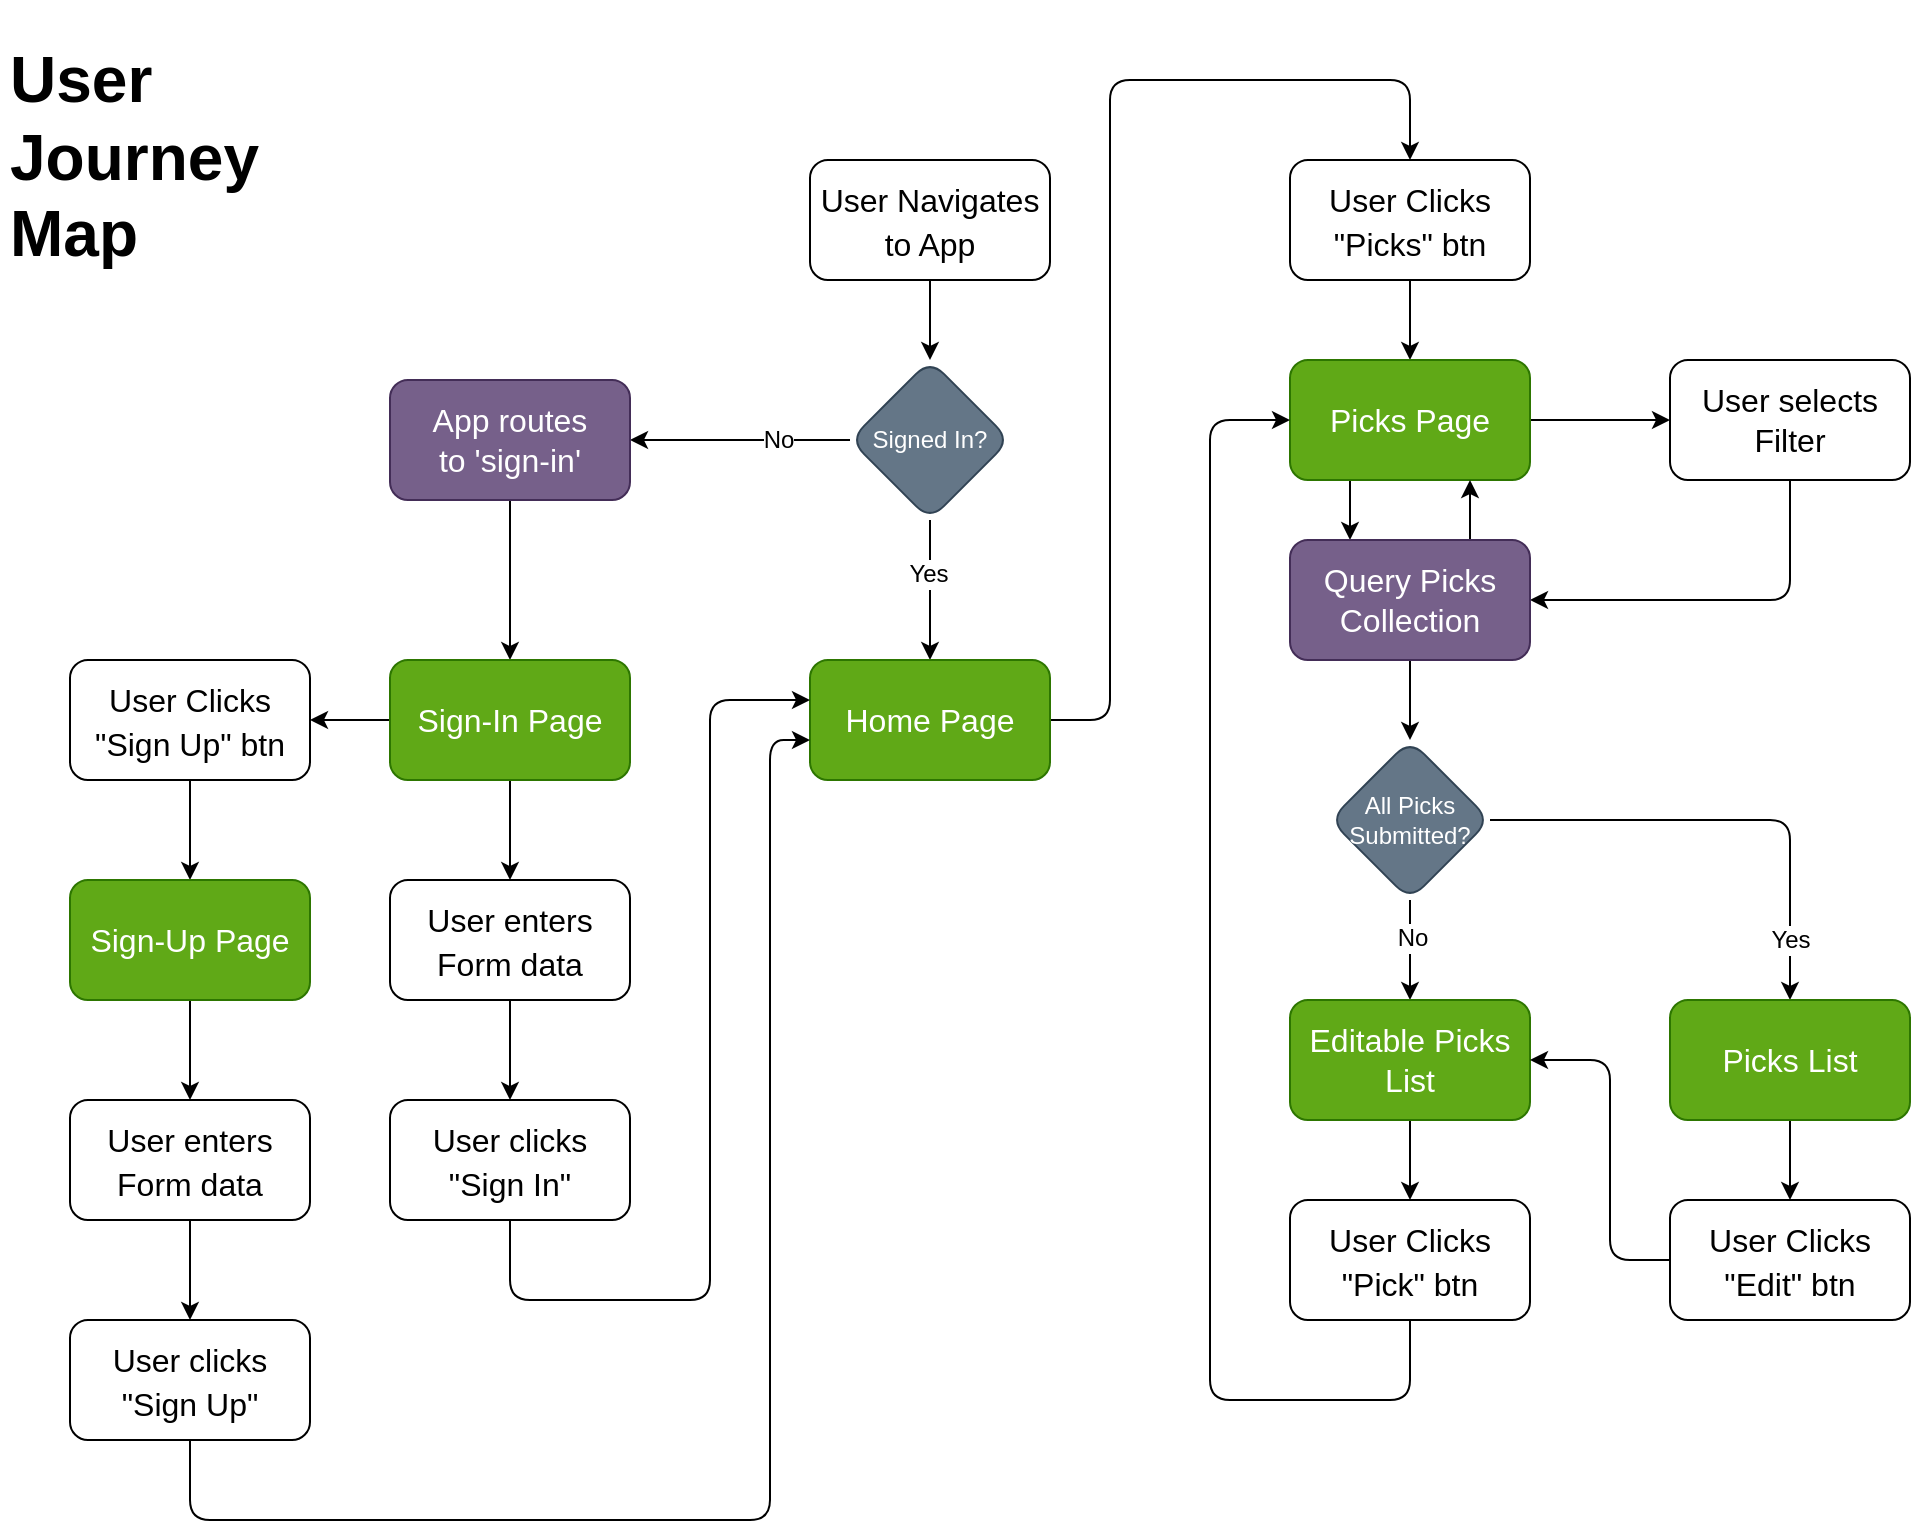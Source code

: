 <mxfile pages="1">
    <diagram id="zRO-7GfLZ9Ne2-XPavVl" name="UX">
        <mxGraphModel dx="1514" dy="745" grid="1" gridSize="10" guides="1" tooltips="1" connect="1" arrows="1" fold="1" page="0" pageScale="1" pageWidth="850" pageHeight="1100" math="0" shadow="0">
            <root>
                <mxCell id="0"/>
                <mxCell id="1" parent="0"/>
                <mxCell id="mmg97_lOrhJmph0ZtLdZ-7" value="" style="edgeStyle=none;html=1;fontSize=22;" edge="1" parent="1" source="mmg97_lOrhJmph0ZtLdZ-2" target="mmg97_lOrhJmph0ZtLdZ-6">
                    <mxGeometry relative="1" as="geometry"/>
                </mxCell>
                <mxCell id="mmg97_lOrhJmph0ZtLdZ-2" value="&lt;p style=&quot;line-height: 88%;&quot;&gt;&lt;font style=&quot;font-size: 16px;&quot;&gt;User Navigates&lt;br&gt;to App&lt;/font&gt;&lt;/p&gt;" style="whiteSpace=wrap;html=1;fontSize=22;rounded=1;sketch=0;strokeWidth=1;" vertex="1" parent="1">
                    <mxGeometry x="170" y="190" width="120" height="60" as="geometry"/>
                </mxCell>
                <mxCell id="mmg97_lOrhJmph0ZtLdZ-9" value="" style="edgeStyle=none;html=1;fontSize=12;" edge="1" parent="1" source="mmg97_lOrhJmph0ZtLdZ-6" target="mmg97_lOrhJmph0ZtLdZ-8">
                    <mxGeometry relative="1" as="geometry"/>
                </mxCell>
                <mxCell id="mmg97_lOrhJmph0ZtLdZ-10" value="No" style="edgeLabel;html=1;align=center;verticalAlign=middle;resizable=0;points=[];fontSize=12;" vertex="1" connectable="0" parent="mmg97_lOrhJmph0ZtLdZ-9">
                    <mxGeometry x="-0.467" y="3" relative="1" as="geometry">
                        <mxPoint x="-7" y="-3" as="offset"/>
                    </mxGeometry>
                </mxCell>
                <mxCell id="mmg97_lOrhJmph0ZtLdZ-15" value="" style="edgeStyle=none;html=1;fontSize=16;" edge="1" parent="1" source="mmg97_lOrhJmph0ZtLdZ-6" target="mmg97_lOrhJmph0ZtLdZ-14">
                    <mxGeometry relative="1" as="geometry"/>
                </mxCell>
                <mxCell id="mmg97_lOrhJmph0ZtLdZ-16" value="Yes" style="edgeLabel;html=1;align=center;verticalAlign=middle;resizable=0;points=[];fontSize=12;" vertex="1" connectable="0" parent="mmg97_lOrhJmph0ZtLdZ-15">
                    <mxGeometry x="-0.271" y="3" relative="1" as="geometry">
                        <mxPoint x="-4" y="1" as="offset"/>
                    </mxGeometry>
                </mxCell>
                <mxCell id="mmg97_lOrhJmph0ZtLdZ-6" value="&lt;font style=&quot;font-size: 12px;&quot;&gt;Signed In?&lt;/font&gt;" style="rhombus;whiteSpace=wrap;html=1;fontSize=12;fillColor=#647687;strokeColor=#314354;fontColor=#ffffff;rounded=1;sketch=0;strokeWidth=1;" vertex="1" parent="1">
                    <mxGeometry x="190" y="290" width="80" height="80" as="geometry"/>
                </mxCell>
                <mxCell id="mmg97_lOrhJmph0ZtLdZ-12" value="" style="edgeStyle=none;html=1;fontSize=12;" edge="1" parent="1" source="mmg97_lOrhJmph0ZtLdZ-8" target="mmg97_lOrhJmph0ZtLdZ-11">
                    <mxGeometry relative="1" as="geometry"/>
                </mxCell>
                <mxCell id="mmg97_lOrhJmph0ZtLdZ-8" value="App routes&lt;br style=&quot;font-size: 16px;&quot;&gt;to 'sign-in'" style="whiteSpace=wrap;html=1;fontSize=16;fillColor=#76608a;strokeColor=#432D57;fontColor=#ffffff;rounded=1;sketch=0;strokeWidth=1;" vertex="1" parent="1">
                    <mxGeometry x="-40" y="300" width="120" height="60" as="geometry"/>
                </mxCell>
                <mxCell id="mmg97_lOrhJmph0ZtLdZ-37" style="edgeStyle=none;html=1;exitX=0;exitY=0.5;exitDx=0;exitDy=0;entryX=1;entryY=0.5;entryDx=0;entryDy=0;fontSize=16;" edge="1" parent="1" source="mmg97_lOrhJmph0ZtLdZ-11" target="mmg97_lOrhJmph0ZtLdZ-36">
                    <mxGeometry relative="1" as="geometry"/>
                </mxCell>
                <mxCell id="mmg97_lOrhJmph0ZtLdZ-39" style="edgeStyle=none;html=1;exitX=0.5;exitY=1;exitDx=0;exitDy=0;entryX=0.5;entryY=0;entryDx=0;entryDy=0;fontSize=16;" edge="1" parent="1" source="mmg97_lOrhJmph0ZtLdZ-11" target="mmg97_lOrhJmph0ZtLdZ-38">
                    <mxGeometry relative="1" as="geometry"/>
                </mxCell>
                <mxCell id="mmg97_lOrhJmph0ZtLdZ-11" value="Sign-In Page" style="whiteSpace=wrap;html=1;fontSize=16;fillColor=#60a917;strokeColor=#2D7600;fontColor=#ffffff;rounded=1;sketch=0;strokeWidth=1;" vertex="1" parent="1">
                    <mxGeometry x="-40" y="440" width="120" height="60" as="geometry"/>
                </mxCell>
                <mxCell id="mmg97_lOrhJmph0ZtLdZ-13" value="&lt;h1&gt;User Journey Map&lt;/h1&gt;" style="text;html=1;strokeColor=none;fillColor=none;spacing=5;spacingTop=-20;whiteSpace=wrap;overflow=hidden;rounded=0;sketch=0;strokeWidth=1;fontSize=16;" vertex="1" parent="1">
                    <mxGeometry x="-235" y="120" width="190" height="150" as="geometry"/>
                </mxCell>
                <mxCell id="mmg97_lOrhJmph0ZtLdZ-18" style="edgeStyle=none;html=1;exitX=1;exitY=0.5;exitDx=0;exitDy=0;entryX=0.5;entryY=0;entryDx=0;entryDy=0;fontSize=12;" edge="1" parent="1" source="mmg97_lOrhJmph0ZtLdZ-14" target="mmg97_lOrhJmph0ZtLdZ-17">
                    <mxGeometry relative="1" as="geometry">
                        <Array as="points">
                            <mxPoint x="320" y="470"/>
                            <mxPoint x="320" y="150"/>
                            <mxPoint x="470" y="150"/>
                        </Array>
                    </mxGeometry>
                </mxCell>
                <mxCell id="mmg97_lOrhJmph0ZtLdZ-14" value="&lt;font style=&quot;font-size: 16px;&quot;&gt;Home Page&lt;/font&gt;" style="whiteSpace=wrap;html=1;fontSize=16;fillColor=#60a917;strokeColor=#2D7600;fontColor=#ffffff;rounded=1;sketch=0;strokeWidth=1;" vertex="1" parent="1">
                    <mxGeometry x="170" y="440" width="120" height="60" as="geometry"/>
                </mxCell>
                <mxCell id="mmg97_lOrhJmph0ZtLdZ-20" value="" style="edgeStyle=none;html=1;fontSize=12;" edge="1" parent="1" source="mmg97_lOrhJmph0ZtLdZ-17" target="mmg97_lOrhJmph0ZtLdZ-19">
                    <mxGeometry relative="1" as="geometry"/>
                </mxCell>
                <mxCell id="mmg97_lOrhJmph0ZtLdZ-17" value="&lt;p style=&quot;line-height: 88%;&quot;&gt;&lt;font style=&quot;font-size: 16px;&quot;&gt;User Clicks&lt;br&gt;&quot;Picks&quot; btn&lt;/font&gt;&lt;/p&gt;" style="whiteSpace=wrap;html=1;fontSize=22;rounded=1;sketch=0;strokeWidth=1;" vertex="1" parent="1">
                    <mxGeometry x="410" y="190" width="120" height="60" as="geometry"/>
                </mxCell>
                <mxCell id="wQug1OoC6jSbIV6tU48_-5" value="" style="edgeStyle=none;html=1;fontSize=14;" edge="1" parent="1" source="mmg97_lOrhJmph0ZtLdZ-19" target="wQug1OoC6jSbIV6tU48_-4">
                    <mxGeometry relative="1" as="geometry"/>
                </mxCell>
                <mxCell id="wQug1OoC6jSbIV6tU48_-9" style="edgeStyle=none;html=1;exitX=0.25;exitY=1;exitDx=0;exitDy=0;entryX=0.25;entryY=0;entryDx=0;entryDy=0;fontSize=14;" edge="1" parent="1" source="mmg97_lOrhJmph0ZtLdZ-19" target="wQug1OoC6jSbIV6tU48_-6">
                    <mxGeometry relative="1" as="geometry"/>
                </mxCell>
                <mxCell id="mmg97_lOrhJmph0ZtLdZ-19" value="Picks Page" style="whiteSpace=wrap;html=1;fontSize=16;rounded=1;sketch=0;strokeWidth=1;fillColor=#60a917;fontColor=#ffffff;strokeColor=#2D7600;" vertex="1" parent="1">
                    <mxGeometry x="410" y="290" width="120" height="60" as="geometry"/>
                </mxCell>
                <mxCell id="mmg97_lOrhJmph0ZtLdZ-24" value="" style="edgeStyle=none;html=1;fontSize=12;" edge="1" parent="1" source="mmg97_lOrhJmph0ZtLdZ-21" target="mmg97_lOrhJmph0ZtLdZ-23">
                    <mxGeometry relative="1" as="geometry"/>
                </mxCell>
                <mxCell id="mmg97_lOrhJmph0ZtLdZ-25" value="No" style="edgeLabel;html=1;align=center;verticalAlign=middle;resizable=0;points=[];fontSize=12;" vertex="1" connectable="0" parent="mmg97_lOrhJmph0ZtLdZ-24">
                    <mxGeometry x="-0.248" y="1" relative="1" as="geometry">
                        <mxPoint as="offset"/>
                    </mxGeometry>
                </mxCell>
                <mxCell id="mmg97_lOrhJmph0ZtLdZ-28" value="" style="edgeStyle=none;html=1;fontSize=16;" edge="1" parent="1" source="mmg97_lOrhJmph0ZtLdZ-21" target="mmg97_lOrhJmph0ZtLdZ-27">
                    <mxGeometry relative="1" as="geometry">
                        <Array as="points">
                            <mxPoint x="660" y="520"/>
                        </Array>
                    </mxGeometry>
                </mxCell>
                <mxCell id="mmg97_lOrhJmph0ZtLdZ-29" value="Yes" style="edgeLabel;html=1;align=center;verticalAlign=middle;resizable=0;points=[];fontSize=12;" vertex="1" connectable="0" parent="mmg97_lOrhJmph0ZtLdZ-28">
                    <mxGeometry x="-0.001" relative="1" as="geometry">
                        <mxPoint x="30" y="60" as="offset"/>
                    </mxGeometry>
                </mxCell>
                <mxCell id="mmg97_lOrhJmph0ZtLdZ-21" value="All Picks&lt;br&gt;Submitted?" style="rhombus;whiteSpace=wrap;html=1;fontSize=12;fillColor=#647687;strokeColor=#314354;fontColor=#ffffff;rounded=1;sketch=0;strokeWidth=1;" vertex="1" parent="1">
                    <mxGeometry x="430" y="480" width="80" height="80" as="geometry"/>
                </mxCell>
                <mxCell id="mmg97_lOrhJmph0ZtLdZ-34" style="edgeStyle=none;html=1;exitX=0.5;exitY=1;exitDx=0;exitDy=0;entryX=0.5;entryY=0;entryDx=0;entryDy=0;fontSize=16;" edge="1" parent="1" source="mmg97_lOrhJmph0ZtLdZ-23" target="mmg97_lOrhJmph0ZtLdZ-33">
                    <mxGeometry relative="1" as="geometry"/>
                </mxCell>
                <mxCell id="mmg97_lOrhJmph0ZtLdZ-23" value="Editable Picks&lt;br&gt;List" style="whiteSpace=wrap;html=1;fillColor=#60a917;strokeColor=#2D7600;fontColor=#ffffff;rounded=1;sketch=0;strokeWidth=1;fontSize=16;" vertex="1" parent="1">
                    <mxGeometry x="410" y="610" width="120" height="60" as="geometry"/>
                </mxCell>
                <mxCell id="mmg97_lOrhJmph0ZtLdZ-31" style="edgeStyle=none;html=1;exitX=0.5;exitY=1;exitDx=0;exitDy=0;fontSize=16;" edge="1" parent="1" source="mmg97_lOrhJmph0ZtLdZ-27" target="mmg97_lOrhJmph0ZtLdZ-30">
                    <mxGeometry relative="1" as="geometry"/>
                </mxCell>
                <mxCell id="mmg97_lOrhJmph0ZtLdZ-27" value="Picks List" style="whiteSpace=wrap;html=1;fillColor=#60a917;strokeColor=#2D7600;fontColor=#ffffff;rounded=1;sketch=0;strokeWidth=1;fontSize=16;" vertex="1" parent="1">
                    <mxGeometry x="600" y="610" width="120" height="60" as="geometry"/>
                </mxCell>
                <mxCell id="mmg97_lOrhJmph0ZtLdZ-32" style="edgeStyle=none;html=1;exitX=0;exitY=0.5;exitDx=0;exitDy=0;entryX=1;entryY=0.5;entryDx=0;entryDy=0;fontSize=16;" edge="1" parent="1" source="mmg97_lOrhJmph0ZtLdZ-30" target="mmg97_lOrhJmph0ZtLdZ-23">
                    <mxGeometry relative="1" as="geometry">
                        <Array as="points">
                            <mxPoint x="570" y="740"/>
                            <mxPoint x="570" y="640"/>
                        </Array>
                    </mxGeometry>
                </mxCell>
                <mxCell id="mmg97_lOrhJmph0ZtLdZ-30" value="&lt;p style=&quot;line-height: 88%;&quot;&gt;&lt;font style=&quot;font-size: 16px;&quot;&gt;User Clicks&lt;br&gt;&quot;Edit&quot; btn&lt;/font&gt;&lt;/p&gt;" style="whiteSpace=wrap;html=1;fontSize=22;rounded=1;sketch=0;strokeWidth=1;" vertex="1" parent="1">
                    <mxGeometry x="600" y="710" width="120" height="60" as="geometry"/>
                </mxCell>
                <mxCell id="mmg97_lOrhJmph0ZtLdZ-35" style="edgeStyle=none;html=1;exitX=0.5;exitY=1;exitDx=0;exitDy=0;entryX=0;entryY=0.5;entryDx=0;entryDy=0;fontSize=16;" edge="1" parent="1" source="mmg97_lOrhJmph0ZtLdZ-33" target="mmg97_lOrhJmph0ZtLdZ-19">
                    <mxGeometry relative="1" as="geometry">
                        <Array as="points">
                            <mxPoint x="470" y="810"/>
                            <mxPoint x="370" y="810"/>
                            <mxPoint x="370" y="320"/>
                        </Array>
                    </mxGeometry>
                </mxCell>
                <mxCell id="mmg97_lOrhJmph0ZtLdZ-33" value="&lt;p style=&quot;line-height: 88%;&quot;&gt;&lt;font style=&quot;font-size: 16px;&quot;&gt;User Clicks&lt;br&gt;&quot;Pick&quot; btn&lt;/font&gt;&lt;/p&gt;" style="whiteSpace=wrap;html=1;fontSize=22;rounded=1;sketch=0;strokeWidth=1;" vertex="1" parent="1">
                    <mxGeometry x="410" y="710" width="120" height="60" as="geometry"/>
                </mxCell>
                <mxCell id="mmg97_lOrhJmph0ZtLdZ-45" value="" style="edgeStyle=none;html=1;fontSize=16;" edge="1" parent="1" source="mmg97_lOrhJmph0ZtLdZ-36" target="mmg97_lOrhJmph0ZtLdZ-44">
                    <mxGeometry relative="1" as="geometry"/>
                </mxCell>
                <mxCell id="mmg97_lOrhJmph0ZtLdZ-36" value="&lt;p style=&quot;line-height: 88%;&quot;&gt;&lt;font style=&quot;font-size: 16px;&quot;&gt;User Clicks&lt;br&gt;&quot;Sign Up&quot; btn&lt;/font&gt;&lt;/p&gt;" style="whiteSpace=wrap;html=1;fontSize=22;rounded=1;sketch=0;strokeWidth=1;" vertex="1" parent="1">
                    <mxGeometry x="-200" y="440" width="120" height="60" as="geometry"/>
                </mxCell>
                <mxCell id="mmg97_lOrhJmph0ZtLdZ-42" value="" style="edgeStyle=none;html=1;fontSize=16;" edge="1" parent="1" source="mmg97_lOrhJmph0ZtLdZ-38" target="mmg97_lOrhJmph0ZtLdZ-41">
                    <mxGeometry relative="1" as="geometry"/>
                </mxCell>
                <mxCell id="mmg97_lOrhJmph0ZtLdZ-38" value="&lt;p style=&quot;line-height: 88%;&quot;&gt;&lt;font style=&quot;font-size: 16px;&quot;&gt;User enters&lt;br&gt;Form data&lt;/font&gt;&lt;/p&gt;" style="whiteSpace=wrap;html=1;fontSize=22;rounded=1;sketch=0;strokeWidth=1;" vertex="1" parent="1">
                    <mxGeometry x="-40" y="550" width="120" height="60" as="geometry"/>
                </mxCell>
                <mxCell id="mmg97_lOrhJmph0ZtLdZ-43" style="edgeStyle=none;html=1;exitX=0.5;exitY=1;exitDx=0;exitDy=0;fontSize=16;" edge="1" parent="1" source="mmg97_lOrhJmph0ZtLdZ-41">
                    <mxGeometry relative="1" as="geometry">
                        <mxPoint x="170" y="460" as="targetPoint"/>
                        <Array as="points">
                            <mxPoint x="20" y="760"/>
                            <mxPoint x="120" y="760"/>
                            <mxPoint x="120" y="460"/>
                        </Array>
                    </mxGeometry>
                </mxCell>
                <mxCell id="mmg97_lOrhJmph0ZtLdZ-41" value="&lt;p style=&quot;line-height: 88%;&quot;&gt;&lt;font style=&quot;font-size: 16px;&quot;&gt;User clicks&lt;br&gt;&quot;Sign In&quot;&lt;/font&gt;&lt;/p&gt;" style="whiteSpace=wrap;html=1;fontSize=22;rounded=1;sketch=0;strokeWidth=1;" vertex="1" parent="1">
                    <mxGeometry x="-40" y="660" width="120" height="60" as="geometry"/>
                </mxCell>
                <mxCell id="mmg97_lOrhJmph0ZtLdZ-49" style="edgeStyle=none;html=1;exitX=0.5;exitY=1;exitDx=0;exitDy=0;entryX=0.5;entryY=0;entryDx=0;entryDy=0;fontSize=16;" edge="1" parent="1" source="mmg97_lOrhJmph0ZtLdZ-44" target="mmg97_lOrhJmph0ZtLdZ-47">
                    <mxGeometry relative="1" as="geometry"/>
                </mxCell>
                <mxCell id="mmg97_lOrhJmph0ZtLdZ-44" value="Sign-Up Page" style="whiteSpace=wrap;html=1;fontSize=16;rounded=1;sketch=0;strokeWidth=1;fillColor=#60a917;fontColor=#ffffff;strokeColor=#2D7600;" vertex="1" parent="1">
                    <mxGeometry x="-200" y="550" width="120" height="60" as="geometry"/>
                </mxCell>
                <mxCell id="mmg97_lOrhJmph0ZtLdZ-46" value="" style="edgeStyle=none;html=1;fontSize=16;" edge="1" parent="1" source="mmg97_lOrhJmph0ZtLdZ-47" target="mmg97_lOrhJmph0ZtLdZ-48">
                    <mxGeometry relative="1" as="geometry"/>
                </mxCell>
                <mxCell id="mmg97_lOrhJmph0ZtLdZ-47" value="&lt;p style=&quot;line-height: 88%;&quot;&gt;&lt;font style=&quot;font-size: 16px;&quot;&gt;User enters&lt;br&gt;Form data&lt;/font&gt;&lt;/p&gt;" style="whiteSpace=wrap;html=1;fontSize=22;rounded=1;sketch=0;strokeWidth=1;" vertex="1" parent="1">
                    <mxGeometry x="-200" y="660" width="120" height="60" as="geometry"/>
                </mxCell>
                <mxCell id="mmg97_lOrhJmph0ZtLdZ-50" style="edgeStyle=none;html=1;exitX=0.5;exitY=1;exitDx=0;exitDy=0;fontSize=16;" edge="1" parent="1" source="mmg97_lOrhJmph0ZtLdZ-48">
                    <mxGeometry relative="1" as="geometry">
                        <mxPoint x="170" y="480" as="targetPoint"/>
                        <Array as="points">
                            <mxPoint x="-140" y="870"/>
                            <mxPoint x="150" y="870"/>
                            <mxPoint x="150" y="480"/>
                        </Array>
                    </mxGeometry>
                </mxCell>
                <mxCell id="mmg97_lOrhJmph0ZtLdZ-48" value="&lt;p style=&quot;line-height: 88%;&quot;&gt;&lt;font style=&quot;font-size: 16px;&quot;&gt;User clicks&lt;br&gt;&quot;Sign Up&quot;&lt;/font&gt;&lt;/p&gt;" style="whiteSpace=wrap;html=1;fontSize=22;rounded=1;sketch=0;strokeWidth=1;" vertex="1" parent="1">
                    <mxGeometry x="-200" y="770" width="120" height="60" as="geometry"/>
                </mxCell>
                <mxCell id="wQug1OoC6jSbIV6tU48_-11" style="edgeStyle=none;html=1;exitX=0.5;exitY=1;exitDx=0;exitDy=0;entryX=1;entryY=0.5;entryDx=0;entryDy=0;fontSize=14;" edge="1" parent="1" source="wQug1OoC6jSbIV6tU48_-4" target="wQug1OoC6jSbIV6tU48_-6">
                    <mxGeometry relative="1" as="geometry">
                        <Array as="points">
                            <mxPoint x="660" y="410"/>
                        </Array>
                    </mxGeometry>
                </mxCell>
                <mxCell id="wQug1OoC6jSbIV6tU48_-4" value="User selects&lt;br&gt;Filter" style="whiteSpace=wrap;html=1;fontSize=16;rounded=1;sketch=0;strokeWidth=1;" vertex="1" parent="1">
                    <mxGeometry x="600" y="290" width="120" height="60" as="geometry"/>
                </mxCell>
                <mxCell id="wQug1OoC6jSbIV6tU48_-8" style="edgeStyle=none;html=1;exitX=0.5;exitY=1;exitDx=0;exitDy=0;entryX=0.5;entryY=0;entryDx=0;entryDy=0;fontSize=14;" edge="1" parent="1" source="wQug1OoC6jSbIV6tU48_-6" target="mmg97_lOrhJmph0ZtLdZ-21">
                    <mxGeometry relative="1" as="geometry"/>
                </mxCell>
                <mxCell id="wQug1OoC6jSbIV6tU48_-10" style="edgeStyle=none;html=1;exitX=0.75;exitY=0;exitDx=0;exitDy=0;entryX=0.75;entryY=1;entryDx=0;entryDy=0;fontSize=14;" edge="1" parent="1" source="wQug1OoC6jSbIV6tU48_-6" target="mmg97_lOrhJmph0ZtLdZ-19">
                    <mxGeometry relative="1" as="geometry"/>
                </mxCell>
                <mxCell id="wQug1OoC6jSbIV6tU48_-6" value="Query Picks&lt;br&gt;Collection" style="whiteSpace=wrap;html=1;fontSize=16;fillColor=#76608a;strokeColor=#432D57;fontColor=#ffffff;rounded=1;sketch=0;strokeWidth=1;" vertex="1" parent="1">
                    <mxGeometry x="410" y="380" width="120" height="60" as="geometry"/>
                </mxCell>
            </root>
        </mxGraphModel>
    </diagram>
    <diagram name="UI" id="AVUJP_bfGcbwHv7Mb2Ml">
        <mxGraphModel dx="767" dy="745" grid="1" gridSize="10" guides="1" tooltips="1" connect="1" arrows="1" fold="1" page="1" pageScale="1" pageWidth="1400" pageHeight="850" background="none" math="0" shadow="0">
            <root>
                <mxCell id="fo4pJJIi-6-L1ebDa4Mh-0"/>
                <mxCell id="fo4pJJIi-6-L1ebDa4Mh-1" parent="fo4pJJIi-6-L1ebDa4Mh-0"/>
                <mxCell id="vxyS6bkbdfXYU7xugbUl-300" value="" style="rounded=0;whiteSpace=wrap;html=1;" vertex="1" parent="fo4pJJIi-6-L1ebDa4Mh-1">
                    <mxGeometry x="1350" y="80" width="480" height="730" as="geometry"/>
                </mxCell>
                <mxCell id="vxyS6bkbdfXYU7xugbUl-628" value="" style="rounded=0;whiteSpace=wrap;html=1;align=left;verticalAlign=top;fontSize=16;" vertex="1" parent="fo4pJJIi-6-L1ebDa4Mh-1">
                    <mxGeometry x="1370" y="220" width="440" height="30" as="geometry"/>
                </mxCell>
                <mxCell id="vxyS6bkbdfXYU7xugbUl-245" value="&lt;font style=&quot;font-size: 22px;&quot;&gt;All Time&lt;br&gt;&amp;nbsp; &amp;nbsp; &amp;nbsp; &amp;nbsp; &amp;nbsp; &amp;nbsp;&amp;nbsp;&lt;br&gt;Week 1&lt;/font&gt;" style="rounded=0;whiteSpace=wrap;html=1;align=left;fontSize=28;verticalAlign=bottom;spacingBottom=6;spacingLeft=10;" vertex="1" parent="fo4pJJIi-6-L1ebDa4Mh-1">
                    <mxGeometry x="40" y="180" width="260" height="160" as="geometry"/>
                </mxCell>
                <mxCell id="fo4pJJIi-6-L1ebDa4Mh-2" value="" style="rounded=0;whiteSpace=wrap;html=1;" parent="fo4pJJIi-6-L1ebDa4Mh-1" vertex="1">
                    <mxGeometry x="330" y="80" width="480" height="730" as="geometry"/>
                </mxCell>
                <mxCell id="fo4pJJIi-6-L1ebDa4Mh-3" value="&lt;h1&gt;UI Prototyping&lt;/h1&gt;&lt;div&gt;&lt;font style=&quot;font-size: 22px;&quot;&gt;Footballer 2&lt;/font&gt;&lt;/div&gt;" style="text;html=1;strokeColor=none;fillColor=none;spacing=5;spacingTop=-20;whiteSpace=wrap;overflow=hidden;rounded=0;" parent="fo4pJJIi-6-L1ebDa4Mh-1" vertex="1">
                    <mxGeometry x="40" y="40" width="230" height="120" as="geometry"/>
                </mxCell>
                <mxCell id="fo4pJJIi-6-L1ebDa4Mh-4" value="This Week" style="rounded=0;whiteSpace=wrap;html=1;align=left;fontSize=28;" parent="fo4pJJIi-6-L1ebDa4Mh-1" vertex="1">
                    <mxGeometry x="350" y="100" width="260" height="40" as="geometry"/>
                </mxCell>
                <mxCell id="fo4pJJIi-6-L1ebDa4Mh-5" value="Leaders" style="rounded=1;whiteSpace=wrap;html=1;align=left;verticalAlign=top;fontSize=20;spacingLeft=1;spacingTop=5;arcSize=4;strokeColor=none;fillColor=#1c1f22;" parent="fo4pJJIi-6-L1ebDa4Mh-1" vertex="1">
                    <mxGeometry x="350" y="150" width="440" height="260" as="geometry"/>
                </mxCell>
                <mxCell id="vxyS6bkbdfXYU7xugbUl-296" value="" style="html=1;verticalLabelPosition=bottom;align=center;labelBackgroundColor=#ffffff;verticalAlign=top;strokeWidth=2;shadow=0;dashed=0;shape=mxgraph.ios7.icons.reload;rounded=1;fontSize=20;opacity=80;" vertex="1" parent="fo4pJJIi-6-L1ebDa4Mh-1">
                    <mxGeometry x="993" y="750" width="24" height="27" as="geometry"/>
                </mxCell>
                <mxCell id="vxyS6bkbdfXYU7xugbUl-13" value="" style="rounded=0;whiteSpace=wrap;html=1;fontSize=16;" vertex="1" parent="fo4pJJIi-6-L1ebDa4Mh-1">
                    <mxGeometry x="430" y="200" width="80" height="10" as="geometry"/>
                </mxCell>
                <mxCell id="vxyS6bkbdfXYU7xugbUl-297" value="" style="html=1;verticalLabelPosition=bottom;align=center;labelBackgroundColor=#ffffff;verticalAlign=top;strokeWidth=2;shadow=0;dashed=0;shape=mxgraph.ios7.icons.reload;rounded=1;fontSize=20;opacity=80;" vertex="1" parent="fo4pJJIi-6-L1ebDa4Mh-1">
                    <mxGeometry x="546" y="436.5" width="24" height="27" as="geometry"/>
                </mxCell>
                <mxCell id="vxyS6bkbdfXYU7xugbUl-14" value="" style="rounded=0;whiteSpace=wrap;html=1;fontSize=16;fillColor=#2A3947;fontColor=#ffffff;strokeColor=#FFFFFF;" vertex="1" parent="fo4pJJIi-6-L1ebDa4Mh-1">
                    <mxGeometry x="430" y="210" width="170" height="10" as="geometry"/>
                </mxCell>
                <mxCell id="vxyS6bkbdfXYU7xugbUl-298" value="30s" style="text;html=1;strokeColor=none;fillColor=none;align=left;verticalAlign=middle;whiteSpace=wrap;rounded=0;fontSize=14;spacingLeft=5;textOpacity=50;" vertex="1" parent="fo4pJJIi-6-L1ebDa4Mh-1">
                    <mxGeometry x="576" y="440" width="61" height="20" as="geometry"/>
                </mxCell>
                <mxCell id="vxyS6bkbdfXYU7xugbUl-15" value="tim" style="text;html=1;strokeColor=none;fillColor=none;align=left;verticalAlign=middle;whiteSpace=wrap;rounded=0;fontSize=8;spacingLeft=4;" vertex="1" parent="fo4pJJIi-6-L1ebDa4Mh-1">
                    <mxGeometry x="360" y="200" width="60" height="20" as="geometry"/>
                </mxCell>
                <mxCell id="vxyS6bkbdfXYU7xugbUl-16" value="won" style="text;html=1;strokeColor=none;fillColor=none;align=center;verticalAlign=middle;whiteSpace=wrap;rounded=0;fontSize=14;" vertex="1" parent="fo4pJJIi-6-L1ebDa4Mh-1">
                    <mxGeometry x="660" y="380" width="60" height="20" as="geometry"/>
                </mxCell>
                <mxCell id="vxyS6bkbdfXYU7xugbUl-17" value="winning" style="text;html=1;strokeColor=none;fillColor=none;align=center;verticalAlign=middle;whiteSpace=wrap;rounded=0;fontSize=14;" vertex="1" parent="fo4pJJIi-6-L1ebDa4Mh-1">
                    <mxGeometry x="720" y="380" width="60" height="20" as="geometry"/>
                </mxCell>
                <mxCell id="vxyS6bkbdfXYU7xugbUl-18" value="" style="rounded=0;whiteSpace=wrap;html=1;fontSize=16;" vertex="1" parent="fo4pJJIi-6-L1ebDa4Mh-1">
                    <mxGeometry x="661" y="386" width="10" height="10" as="geometry"/>
                </mxCell>
                <mxCell id="vxyS6bkbdfXYU7xugbUl-20" value="purpleskittle" style="text;html=1;strokeColor=none;fillColor=none;align=left;verticalAlign=middle;whiteSpace=wrap;rounded=0;fontSize=8;spacingLeft=4;" vertex="1" parent="fo4pJJIi-6-L1ebDa4Mh-1">
                    <mxGeometry x="360" y="230" width="60" height="20" as="geometry"/>
                </mxCell>
                <mxCell id="vxyS6bkbdfXYU7xugbUl-21" value="" style="rounded=0;whiteSpace=wrap;html=1;fontSize=16;" vertex="1" parent="fo4pJJIi-6-L1ebDa4Mh-1">
                    <mxGeometry x="430" y="230" width="130" height="10" as="geometry"/>
                </mxCell>
                <mxCell id="vxyS6bkbdfXYU7xugbUl-22" value="" style="rounded=0;whiteSpace=wrap;html=1;fontSize=16;fillColor=#2A3947;fontColor=#ffffff;strokeColor=#FFFFFF;" vertex="1" parent="fo4pJJIi-6-L1ebDa4Mh-1">
                    <mxGeometry x="430" y="240" width="100" height="10" as="geometry"/>
                </mxCell>
                <mxCell id="vxyS6bkbdfXYU7xugbUl-23" value="" style="rounded=0;whiteSpace=wrap;html=1;fontSize=16;" vertex="1" parent="fo4pJJIi-6-L1ebDa4Mh-1">
                    <mxGeometry x="430" y="260" width="80" height="10" as="geometry"/>
                </mxCell>
                <mxCell id="vxyS6bkbdfXYU7xugbUl-24" value="" style="rounded=0;whiteSpace=wrap;html=1;fontSize=16;fillColor=#2A3947;fontColor=#ffffff;strokeColor=#FFFFFF;" vertex="1" parent="fo4pJJIi-6-L1ebDa4Mh-1">
                    <mxGeometry x="430" y="270" width="170" height="10" as="geometry"/>
                </mxCell>
                <mxCell id="vxyS6bkbdfXYU7xugbUl-25" value="tim" style="text;html=1;strokeColor=none;fillColor=none;align=left;verticalAlign=middle;whiteSpace=wrap;rounded=0;fontSize=8;spacingLeft=4;" vertex="1" parent="fo4pJJIi-6-L1ebDa4Mh-1">
                    <mxGeometry x="360" y="260" width="60" height="20" as="geometry"/>
                </mxCell>
                <mxCell id="vxyS6bkbdfXYU7xugbUl-26" value="purpleskittle" style="text;html=1;strokeColor=none;fillColor=none;align=left;verticalAlign=middle;whiteSpace=wrap;rounded=0;fontSize=8;spacingLeft=4;" vertex="1" parent="fo4pJJIi-6-L1ebDa4Mh-1">
                    <mxGeometry x="360" y="290" width="60" height="20" as="geometry"/>
                </mxCell>
                <mxCell id="vxyS6bkbdfXYU7xugbUl-27" value="" style="rounded=0;whiteSpace=wrap;html=1;fontSize=16;" vertex="1" parent="fo4pJJIi-6-L1ebDa4Mh-1">
                    <mxGeometry x="430" y="290" width="260" height="10" as="geometry"/>
                </mxCell>
                <mxCell id="vxyS6bkbdfXYU7xugbUl-28" value="" style="rounded=0;whiteSpace=wrap;html=1;fontSize=16;fillColor=#2A3947;fontColor=#ffffff;strokeColor=#FFFFFF;" vertex="1" parent="fo4pJJIi-6-L1ebDa4Mh-1">
                    <mxGeometry x="430" y="300" width="50" height="10" as="geometry"/>
                </mxCell>
                <mxCell id="vxyS6bkbdfXYU7xugbUl-29" value="" style="rounded=0;whiteSpace=wrap;html=1;fontSize=16;" vertex="1" parent="fo4pJJIi-6-L1ebDa4Mh-1">
                    <mxGeometry x="430" y="320" width="170" height="10" as="geometry"/>
                </mxCell>
                <mxCell id="vxyS6bkbdfXYU7xugbUl-30" value="" style="rounded=0;whiteSpace=wrap;html=1;fontSize=16;fillColor=#2A3947;fontColor=#ffffff;strokeColor=#FFFFFF;" vertex="1" parent="fo4pJJIi-6-L1ebDa4Mh-1">
                    <mxGeometry x="430" y="330" width="170" height="10" as="geometry"/>
                </mxCell>
                <mxCell id="vxyS6bkbdfXYU7xugbUl-31" value="tim" style="text;html=1;strokeColor=none;fillColor=none;align=left;verticalAlign=middle;whiteSpace=wrap;rounded=0;fontSize=8;spacingLeft=4;" vertex="1" parent="fo4pJJIi-6-L1ebDa4Mh-1">
                    <mxGeometry x="360" y="320" width="60" height="20" as="geometry"/>
                </mxCell>
                <mxCell id="vxyS6bkbdfXYU7xugbUl-32" value="purpleskittle" style="text;html=1;strokeColor=none;fillColor=none;align=left;verticalAlign=middle;whiteSpace=wrap;rounded=0;fontSize=8;spacingLeft=4;" vertex="1" parent="fo4pJJIi-6-L1ebDa4Mh-1">
                    <mxGeometry x="360" y="350" width="60" height="20" as="geometry"/>
                </mxCell>
                <mxCell id="vxyS6bkbdfXYU7xugbUl-33" value="" style="rounded=0;whiteSpace=wrap;html=1;fontSize=16;" vertex="1" parent="fo4pJJIi-6-L1ebDa4Mh-1">
                    <mxGeometry x="430" y="350" width="130" height="10" as="geometry"/>
                </mxCell>
                <mxCell id="vxyS6bkbdfXYU7xugbUl-34" value="" style="rounded=0;whiteSpace=wrap;html=1;fontSize=16;fillColor=#2A3947;fontColor=#ffffff;strokeColor=#FFFFFF;" vertex="1" parent="fo4pJJIi-6-L1ebDa4Mh-1">
                    <mxGeometry x="430" y="360" width="100" height="10" as="geometry"/>
                </mxCell>
                <mxCell id="vxyS6bkbdfXYU7xugbUl-36" value="My Picks" style="rounded=1;whiteSpace=wrap;html=1;strokeColor=#FFFFFF;fontSize=19;fillColor=#2A3947;" vertex="1" parent="fo4pJJIi-6-L1ebDa4Mh-1">
                    <mxGeometry x="350" y="430" width="180" height="40" as="geometry"/>
                </mxCell>
                <mxCell id="vxyS6bkbdfXYU7xugbUl-37" value="&lt;font style=&quot;font-size: 20px;&quot;&gt;T&lt;/font&gt;" style="ellipse;whiteSpace=wrap;html=1;aspect=fixed;strokeColor=#FFFFFF;fontSize=13;fillColor=#2A3947;spacingLeft=2;spacingTop=2;" vertex="1" parent="fo4pJJIi-6-L1ebDa4Mh-1">
                    <mxGeometry x="750" y="100" width="40" height="40" as="geometry"/>
                </mxCell>
                <mxCell id="vxyS6bkbdfXYU7xugbUl-38" value="" style="html=1;verticalLabelPosition=bottom;align=center;labelBackgroundColor=#ffffff;verticalAlign=top;strokeWidth=2;shadow=0;dashed=0;shape=mxgraph.ios7.icons.bell;fontSize=20;" vertex="1" parent="fo4pJJIi-6-L1ebDa4Mh-1">
                    <mxGeometry x="708" y="108.45" width="24" height="23.1" as="geometry"/>
                </mxCell>
                <mxCell id="vxyS6bkbdfXYU7xugbUl-39" value="2" style="ellipse;whiteSpace=wrap;html=1;aspect=fixed;strokeColor=#FFFFFF;fontSize=20;fillColor=#2A3947;spacingLeft=2;" vertex="1" parent="fo4pJJIi-6-L1ebDa4Mh-1">
                    <mxGeometry x="660" y="105" width="30" height="30" as="geometry"/>
                </mxCell>
                <mxCell id="vxyS6bkbdfXYU7xugbUl-41" value="" style="rounded=0;whiteSpace=wrap;html=1;" vertex="1" parent="fo4pJJIi-6-L1ebDa4Mh-1">
                    <mxGeometry x="840" y="80" width="480" height="730" as="geometry"/>
                </mxCell>
                <mxCell id="vxyS6bkbdfXYU7xugbUl-44" value="" style="rounded=0;whiteSpace=wrap;html=1;fontSize=16;" vertex="1" parent="fo4pJJIi-6-L1ebDa4Mh-1">
                    <mxGeometry x="1020" y="230" width="80" height="10" as="geometry"/>
                </mxCell>
                <mxCell id="vxyS6bkbdfXYU7xugbUl-45" value="" style="rounded=0;whiteSpace=wrap;html=1;fontSize=16;fillColor=#2A3947;fontColor=#ffffff;strokeColor=#FFFFFF;" vertex="1" parent="fo4pJJIi-6-L1ebDa4Mh-1">
                    <mxGeometry x="1020" y="210" width="170" height="10" as="geometry"/>
                </mxCell>
                <mxCell id="vxyS6bkbdfXYU7xugbUl-46" value="tim" style="text;html=1;strokeColor=none;fillColor=none;align=left;verticalAlign=middle;whiteSpace=wrap;rounded=0;fontSize=8;spacingLeft=4;" vertex="1" parent="fo4pJJIi-6-L1ebDa4Mh-1">
                    <mxGeometry x="880" y="230" width="60" height="20" as="geometry"/>
                </mxCell>
                <mxCell id="vxyS6bkbdfXYU7xugbUl-47" value="won" style="text;html=1;strokeColor=none;fillColor=none;align=center;verticalAlign=middle;whiteSpace=wrap;rounded=0;fontSize=14;" vertex="1" parent="fo4pJJIi-6-L1ebDa4Mh-1">
                    <mxGeometry x="1010" y="390" width="60" height="20" as="geometry"/>
                </mxCell>
                <mxCell id="vxyS6bkbdfXYU7xugbUl-48" value="winning" style="text;html=1;strokeColor=none;fillColor=none;align=center;verticalAlign=middle;whiteSpace=wrap;rounded=0;fontSize=14;" vertex="1" parent="fo4pJJIi-6-L1ebDa4Mh-1">
                    <mxGeometry x="1070" y="390" width="60" height="20" as="geometry"/>
                </mxCell>
                <mxCell id="vxyS6bkbdfXYU7xugbUl-49" value="" style="rounded=0;whiteSpace=wrap;html=1;fontSize=16;" vertex="1" parent="fo4pJJIi-6-L1ebDa4Mh-1">
                    <mxGeometry x="1011" y="396" width="10" height="10" as="geometry"/>
                </mxCell>
                <mxCell id="vxyS6bkbdfXYU7xugbUl-50" value="" style="rounded=0;whiteSpace=wrap;html=1;fontSize=16;" vertex="1" parent="fo4pJJIi-6-L1ebDa4Mh-1">
                    <mxGeometry x="1060" y="396" width="10" height="10" as="geometry"/>
                </mxCell>
                <mxCell id="vxyS6bkbdfXYU7xugbUl-51" value="purpleskittle" style="text;html=1;strokeColor=none;fillColor=none;align=left;verticalAlign=middle;whiteSpace=wrap;rounded=0;fontSize=8;spacingLeft=4;" vertex="1" parent="fo4pJJIi-6-L1ebDa4Mh-1">
                    <mxGeometry x="880" y="260" width="60" height="20" as="geometry"/>
                </mxCell>
                <mxCell id="vxyS6bkbdfXYU7xugbUl-52" value="" style="rounded=0;whiteSpace=wrap;html=1;fontSize=16;" vertex="1" parent="fo4pJJIi-6-L1ebDa4Mh-1">
                    <mxGeometry x="1020" y="260" width="130" height="10" as="geometry"/>
                </mxCell>
                <mxCell id="vxyS6bkbdfXYU7xugbUl-53" value="" style="rounded=0;whiteSpace=wrap;html=1;fontSize=16;fillColor=#2A3947;fontColor=#ffffff;strokeColor=#FFFFFF;" vertex="1" parent="fo4pJJIi-6-L1ebDa4Mh-1">
                    <mxGeometry x="1020" y="270" width="100" height="10" as="geometry"/>
                </mxCell>
                <mxCell id="vxyS6bkbdfXYU7xugbUl-54" value="" style="rounded=0;whiteSpace=wrap;html=1;fontSize=16;" vertex="1" parent="fo4pJJIi-6-L1ebDa4Mh-1">
                    <mxGeometry x="1020" y="240" width="80" height="10" as="geometry"/>
                </mxCell>
                <mxCell id="vxyS6bkbdfXYU7xugbUl-55" value="" style="rounded=0;whiteSpace=wrap;html=1;fontSize=16;fillColor=#2A3947;fontColor=#ffffff;strokeColor=#FFFFFF;" vertex="1" parent="fo4pJJIi-6-L1ebDa4Mh-1">
                    <mxGeometry x="1020" y="220" width="170" height="10" as="geometry"/>
                </mxCell>
                <mxCell id="vxyS6bkbdfXYU7xugbUl-56" value="tim" style="text;html=1;strokeColor=none;fillColor=none;align=left;verticalAlign=middle;whiteSpace=wrap;rounded=0;fontSize=8;spacingLeft=4;" vertex="1" parent="fo4pJJIi-6-L1ebDa4Mh-1">
                    <mxGeometry x="880" y="240" width="60" height="20" as="geometry"/>
                </mxCell>
                <mxCell id="vxyS6bkbdfXYU7xugbUl-57" value="purpleskittle" style="text;html=1;strokeColor=none;fillColor=none;align=left;verticalAlign=middle;whiteSpace=wrap;rounded=0;fontSize=8;spacingLeft=4;" vertex="1" parent="fo4pJJIi-6-L1ebDa4Mh-1">
                    <mxGeometry x="880" y="290" width="60" height="20" as="geometry"/>
                </mxCell>
                <mxCell id="vxyS6bkbdfXYU7xugbUl-58" value="" style="rounded=0;whiteSpace=wrap;html=1;fontSize=16;" vertex="1" parent="fo4pJJIi-6-L1ebDa4Mh-1">
                    <mxGeometry x="940" y="290" width="130" height="10" as="geometry"/>
                </mxCell>
                <mxCell id="vxyS6bkbdfXYU7xugbUl-59" value="" style="rounded=0;whiteSpace=wrap;html=1;fontSize=16;fillColor=#2A3947;fontColor=#ffffff;strokeColor=#FFFFFF;" vertex="1" parent="fo4pJJIi-6-L1ebDa4Mh-1">
                    <mxGeometry x="940" y="300" width="100" height="10" as="geometry"/>
                </mxCell>
                <mxCell id="vxyS6bkbdfXYU7xugbUl-60" value="" style="rounded=0;whiteSpace=wrap;html=1;fontSize=16;" vertex="1" parent="fo4pJJIi-6-L1ebDa4Mh-1">
                    <mxGeometry x="940" y="320" width="170" height="10" as="geometry"/>
                </mxCell>
                <mxCell id="vxyS6bkbdfXYU7xugbUl-61" value="" style="rounded=0;whiteSpace=wrap;html=1;fontSize=16;fillColor=#2A3947;fontColor=#ffffff;strokeColor=#FFFFFF;" vertex="1" parent="fo4pJJIi-6-L1ebDa4Mh-1">
                    <mxGeometry x="940" y="330" width="170" height="10" as="geometry"/>
                </mxCell>
                <mxCell id="vxyS6bkbdfXYU7xugbUl-62" value="tim" style="text;html=1;strokeColor=none;fillColor=none;align=left;verticalAlign=middle;whiteSpace=wrap;rounded=0;fontSize=8;spacingLeft=4;" vertex="1" parent="fo4pJJIi-6-L1ebDa4Mh-1">
                    <mxGeometry x="880" y="320" width="60" height="20" as="geometry"/>
                </mxCell>
                <mxCell id="vxyS6bkbdfXYU7xugbUl-63" value="purpleskittle" style="text;html=1;strokeColor=none;fillColor=none;align=left;verticalAlign=middle;whiteSpace=wrap;rounded=0;fontSize=8;spacingLeft=4;" vertex="1" parent="fo4pJJIi-6-L1ebDa4Mh-1">
                    <mxGeometry x="880" y="350" width="60" height="20" as="geometry"/>
                </mxCell>
                <mxCell id="vxyS6bkbdfXYU7xugbUl-64" value="" style="rounded=0;whiteSpace=wrap;html=1;fontSize=16;" vertex="1" parent="fo4pJJIi-6-L1ebDa4Mh-1">
                    <mxGeometry x="940" y="350" width="130" height="10" as="geometry"/>
                </mxCell>
                <mxCell id="vxyS6bkbdfXYU7xugbUl-65" value="" style="rounded=0;whiteSpace=wrap;html=1;fontSize=16;fillColor=#2A3947;fontColor=#ffffff;strokeColor=#FFFFFF;" vertex="1" parent="fo4pJJIi-6-L1ebDa4Mh-1">
                    <mxGeometry x="940" y="360" width="100" height="10" as="geometry"/>
                </mxCell>
                <mxCell id="vxyS6bkbdfXYU7xugbUl-66" value="My Picks" style="rounded=1;whiteSpace=wrap;html=1;strokeColor=#FFFFFF;fontSize=13;fillColor=#2A3947;" vertex="1" parent="fo4pJJIi-6-L1ebDa4Mh-1">
                    <mxGeometry x="880" y="430" width="110" height="40" as="geometry"/>
                </mxCell>
                <mxCell id="vxyS6bkbdfXYU7xugbUl-67" value="&lt;font style=&quot;font-size: 20px;&quot;&gt;T&lt;/font&gt;" style="ellipse;whiteSpace=wrap;html=1;aspect=fixed;strokeColor=#FFFFFF;fontSize=13;fillColor=#2A3947;spacingLeft=2;spacingTop=2;" vertex="1" parent="fo4pJJIi-6-L1ebDa4Mh-1">
                    <mxGeometry x="1260" y="100" width="40" height="40" as="geometry"/>
                </mxCell>
                <mxCell id="vxyS6bkbdfXYU7xugbUl-68" value="" style="html=1;verticalLabelPosition=bottom;align=center;labelBackgroundColor=#ffffff;verticalAlign=top;strokeWidth=2;shadow=0;dashed=0;shape=mxgraph.ios7.icons.bell;fontSize=20;" vertex="1" parent="fo4pJJIi-6-L1ebDa4Mh-1">
                    <mxGeometry x="1210" y="108.45" width="24" height="23.1" as="geometry"/>
                </mxCell>
                <mxCell id="vxyS6bkbdfXYU7xugbUl-69" value="2" style="ellipse;whiteSpace=wrap;html=1;aspect=fixed;strokeColor=#FFFFFF;fontSize=20;fillColor=#2A3947;spacingLeft=2;" vertex="1" parent="fo4pJJIi-6-L1ebDa4Mh-1">
                    <mxGeometry x="1160" y="105" width="30" height="30" as="geometry"/>
                </mxCell>
                <mxCell id="vxyS6bkbdfXYU7xugbUl-70" value="" style="rounded=0;whiteSpace=wrap;html=1;textOpacity=10;opacity=10;fillColor=#647687;fontColor=#ffffff;strokeColor=#314354;" vertex="1" parent="fo4pJJIi-6-L1ebDa4Mh-1">
                    <mxGeometry x="840" y="80" width="480" height="730" as="geometry"/>
                </mxCell>
                <mxCell id="vxyS6bkbdfXYU7xugbUl-71" value="" style="rounded=0;whiteSpace=wrap;html=1;" vertex="1" parent="fo4pJJIi-6-L1ebDa4Mh-1">
                    <mxGeometry x="840" y="80" width="330" height="730" as="geometry"/>
                </mxCell>
                <mxCell id="vxyS6bkbdfXYU7xugbUl-42" value="My Picks" style="rounded=0;whiteSpace=wrap;html=1;align=left;fontSize=28;" vertex="1" parent="fo4pJJIi-6-L1ebDa4Mh-1">
                    <mxGeometry x="860" y="120" width="120" height="40" as="geometry"/>
                </mxCell>
                <mxCell id="vxyS6bkbdfXYU7xugbUl-43" value="" style="rounded=0;whiteSpace=wrap;html=1;align=left;verticalAlign=top;fontSize=16;" vertex="1" parent="fo4pJJIi-6-L1ebDa4Mh-1">
                    <mxGeometry x="840" y="160" width="330" height="40" as="geometry"/>
                </mxCell>
                <mxCell id="vxyS6bkbdfXYU7xugbUl-72" value="" style="rounded=0;whiteSpace=wrap;html=1;align=left;verticalAlign=top;fontSize=16;" vertex="1" parent="fo4pJJIi-6-L1ebDa4Mh-1">
                    <mxGeometry x="840" y="230" width="330" height="40" as="geometry"/>
                </mxCell>
                <mxCell id="vxyS6bkbdfXYU7xugbUl-73" value="&lt;span style=&quot;font-size: 20px;&quot;&gt;@&lt;/span&gt;" style="ellipse;whiteSpace=wrap;html=1;aspect=fixed;strokeColor=#FFFFFF;fontSize=13;fillColor=#2A3947;spacingLeft=2;spacingTop=2;" vertex="1" parent="fo4pJJIi-6-L1ebDa4Mh-1">
                    <mxGeometry x="900" y="240" width="20" height="20" as="geometry"/>
                </mxCell>
                <mxCell id="vxyS6bkbdfXYU7xugbUl-74" value="&lt;span style=&quot;font-size: 20px;&quot;&gt;#&lt;/span&gt;" style="ellipse;whiteSpace=wrap;html=1;aspect=fixed;strokeColor=#FFFFFF;fontSize=13;fillColor=#2A3947;spacingLeft=2;spacingTop=2;" vertex="1" parent="fo4pJJIi-6-L1ebDa4Mh-1">
                    <mxGeometry x="1050" y="240" width="20" height="20" as="geometry"/>
                </mxCell>
                <mxCell id="vxyS6bkbdfXYU7xugbUl-75" value="CHI" style="text;html=1;strokeColor=none;fillColor=none;align=center;verticalAlign=middle;whiteSpace=wrap;rounded=0;fontSize=14;" vertex="1" parent="fo4pJJIi-6-L1ebDa4Mh-1">
                    <mxGeometry x="910" y="240" width="60" height="20" as="geometry"/>
                </mxCell>
                <mxCell id="vxyS6bkbdfXYU7xugbUl-76" value="NE" style="text;html=1;strokeColor=none;fillColor=none;align=center;verticalAlign=middle;whiteSpace=wrap;rounded=0;fontSize=14;" vertex="1" parent="fo4pJJIi-6-L1ebDa4Mh-1">
                    <mxGeometry x="1060" y="240" width="60" height="20" as="geometry"/>
                </mxCell>
                <mxCell id="vxyS6bkbdfXYU7xugbUl-78" value="" style="html=1;verticalLabelPosition=bottom;align=center;labelBackgroundColor=#ffffff;verticalAlign=top;strokeWidth=2;shadow=0;dashed=0;shape=mxgraph.ios7.icons.edit;fontSize=20;opacity=50;" vertex="1" parent="fo4pJJIi-6-L1ebDa4Mh-1">
                    <mxGeometry x="1100.6" y="120" width="29.4" height="29.4" as="geometry"/>
                </mxCell>
                <mxCell id="vxyS6bkbdfXYU7xugbUl-79" value="-3.5" style="text;html=1;strokeColor=none;fillColor=none;align=center;verticalAlign=middle;whiteSpace=wrap;rounded=0;fontSize=14;" vertex="1" parent="fo4pJJIi-6-L1ebDa4Mh-1">
                    <mxGeometry x="970" y="240" width="60" height="20" as="geometry"/>
                </mxCell>
                <mxCell id="vxyS6bkbdfXYU7xugbUl-80" value="" style="html=1;verticalLabelPosition=bottom;labelBackgroundColor=#ffffff;verticalAlign=top;shadow=0;dashed=0;strokeWidth=2;shape=mxgraph.ios7.misc.select;sketch=0;fontSize=20;aspect=fixed;" vertex="1" parent="fo4pJJIi-6-L1ebDa4Mh-1">
                    <mxGeometry x="854" y="235" width="30" height="30" as="geometry"/>
                </mxCell>
                <mxCell id="vxyS6bkbdfXYU7xugbUl-81" value="" style="rounded=0;whiteSpace=wrap;html=1;fontSize=16;" vertex="1" parent="fo4pJJIi-6-L1ebDa4Mh-1">
                    <mxGeometry x="1020" y="270" width="80" height="10" as="geometry"/>
                </mxCell>
                <mxCell id="vxyS6bkbdfXYU7xugbUl-82" value="tim" style="text;html=1;strokeColor=none;fillColor=none;align=left;verticalAlign=middle;whiteSpace=wrap;rounded=0;fontSize=8;spacingLeft=4;" vertex="1" parent="fo4pJJIi-6-L1ebDa4Mh-1">
                    <mxGeometry x="880" y="270" width="60" height="20" as="geometry"/>
                </mxCell>
                <mxCell id="vxyS6bkbdfXYU7xugbUl-85" value="" style="rounded=0;whiteSpace=wrap;html=1;fontSize=16;" vertex="1" parent="fo4pJJIi-6-L1ebDa4Mh-1">
                    <mxGeometry x="1020" y="280" width="80" height="10" as="geometry"/>
                </mxCell>
                <mxCell id="vxyS6bkbdfXYU7xugbUl-86" value="tim" style="text;html=1;strokeColor=none;fillColor=none;align=left;verticalAlign=middle;whiteSpace=wrap;rounded=0;fontSize=8;spacingLeft=4;" vertex="1" parent="fo4pJJIi-6-L1ebDa4Mh-1">
                    <mxGeometry x="880" y="280" width="60" height="20" as="geometry"/>
                </mxCell>
                <mxCell id="vxyS6bkbdfXYU7xugbUl-87" value="" style="rounded=0;whiteSpace=wrap;html=1;align=left;verticalAlign=top;fontSize=16;" vertex="1" parent="fo4pJJIi-6-L1ebDa4Mh-1">
                    <mxGeometry x="840" y="270" width="330" height="40" as="geometry"/>
                </mxCell>
                <mxCell id="vxyS6bkbdfXYU7xugbUl-88" value="&lt;span style=&quot;font-size: 20px;&quot;&gt;^&lt;/span&gt;" style="ellipse;whiteSpace=wrap;html=1;aspect=fixed;strokeColor=#FFFFFF;fontSize=13;fillColor=#2A3947;spacingLeft=2;spacingTop=2;" vertex="1" parent="fo4pJJIi-6-L1ebDa4Mh-1">
                    <mxGeometry x="900" y="280" width="20" height="20" as="geometry"/>
                </mxCell>
                <mxCell id="vxyS6bkbdfXYU7xugbUl-89" value="&lt;span style=&quot;font-size: 20px;&quot;&gt;*&lt;/span&gt;" style="ellipse;whiteSpace=wrap;html=1;aspect=fixed;strokeColor=#FFFFFF;fontSize=13;fillColor=#2A3947;spacingLeft=2;spacingTop=2;" vertex="1" parent="fo4pJJIi-6-L1ebDa4Mh-1">
                    <mxGeometry x="1050" y="280" width="20" height="20" as="geometry"/>
                </mxCell>
                <mxCell id="vxyS6bkbdfXYU7xugbUl-90" value="DEN" style="text;html=1;strokeColor=none;fillColor=none;align=center;verticalAlign=middle;whiteSpace=wrap;rounded=0;fontSize=14;" vertex="1" parent="fo4pJJIi-6-L1ebDa4Mh-1">
                    <mxGeometry x="910" y="280" width="60" height="20" as="geometry"/>
                </mxCell>
                <mxCell id="vxyS6bkbdfXYU7xugbUl-91" value="DAL" style="text;html=1;strokeColor=none;fillColor=none;align=center;verticalAlign=middle;whiteSpace=wrap;rounded=0;fontSize=14;" vertex="1" parent="fo4pJJIi-6-L1ebDa4Mh-1">
                    <mxGeometry x="1060" y="280" width="60" height="20" as="geometry"/>
                </mxCell>
                <mxCell id="vxyS6bkbdfXYU7xugbUl-92" value="-10" style="text;html=1;strokeColor=none;fillColor=none;align=center;verticalAlign=middle;whiteSpace=wrap;rounded=0;fontSize=14;" vertex="1" parent="fo4pJJIi-6-L1ebDa4Mh-1">
                    <mxGeometry x="970" y="280" width="60" height="20" as="geometry"/>
                </mxCell>
                <mxCell id="vxyS6bkbdfXYU7xugbUl-93" value="" style="html=1;verticalLabelPosition=bottom;labelBackgroundColor=#ffffff;verticalAlign=top;shadow=0;dashed=0;strokeWidth=2;shape=mxgraph.ios7.misc.select;sketch=0;fontSize=20;aspect=fixed;" vertex="1" parent="fo4pJJIi-6-L1ebDa4Mh-1">
                    <mxGeometry x="1134" y="275" width="30" height="30" as="geometry"/>
                </mxCell>
                <mxCell id="vxyS6bkbdfXYU7xugbUl-94" value="Hide Selected" style="text;html=1;strokeColor=none;fillColor=none;align=left;verticalAlign=middle;whiteSpace=wrap;rounded=0;fontSize=14;spacingLeft=5;" vertex="1" parent="fo4pJJIi-6-L1ebDa4Mh-1">
                    <mxGeometry x="1061" y="170" width="110" height="20" as="geometry"/>
                </mxCell>
                <mxCell id="vxyS6bkbdfXYU7xugbUl-95" value="" style="rounded=1;arcSize=50;sketch=0;hachureGap=4;pointerEvents=0;fontFamily=Architects Daughter;fontSource=https%3A%2F%2Ffonts.googleapis.com%2Fcss%3Ffamily%3DArchitects%2BDaughter;fontSize=20;" vertex="1" parent="fo4pJJIi-6-L1ebDa4Mh-1">
                    <mxGeometry x="1020" y="170" width="40" height="20" as="geometry"/>
                </mxCell>
                <mxCell id="vxyS6bkbdfXYU7xugbUl-96" value="" style="shape=ellipse;strokeColor=none;fillColor=#ffffff;sketch=0;hachureGap=4;pointerEvents=0;fontFamily=Architects Daughter;fontSource=https%3A%2F%2Ffonts.googleapis.com%2Fcss%3Ffamily%3DArchitects%2BDaughter;fontSize=20;" vertex="1" parent="vxyS6bkbdfXYU7xugbUl-95">
                    <mxGeometry x="1" y="0.5" width="16" height="16" relative="1" as="geometry">
                        <mxPoint x="-18" y="-8" as="offset"/>
                    </mxGeometry>
                </mxCell>
                <mxCell id="vxyS6bkbdfXYU7xugbUl-97" value="" style="html=1;shadow=0;dashed=0;shape=mxgraph.atlassian.check;strokeColor=#ffffff;strokeWidth=2;sketch=1;hachureGap=4;pointerEvents=0;fontFamily=Architects Daughter;fontSource=https%3A%2F%2Ffonts.googleapis.com%2Fcss%3Ffamily%3DArchitects%2BDaughter;fontSize=20;fillColor=#2A3947;" vertex="1" parent="vxyS6bkbdfXYU7xugbUl-95">
                    <mxGeometry y="0.5" width="10" height="8" relative="1" as="geometry">
                        <mxPoint x="6" y="-5" as="offset"/>
                    </mxGeometry>
                </mxCell>
                <mxCell id="vxyS6bkbdfXYU7xugbUl-98" value="" style="rounded=0;whiteSpace=wrap;html=1;fontSize=16;" vertex="1" parent="fo4pJJIi-6-L1ebDa4Mh-1">
                    <mxGeometry x="1020" y="310" width="80" height="10" as="geometry"/>
                </mxCell>
                <mxCell id="vxyS6bkbdfXYU7xugbUl-99" value="tim" style="text;html=1;strokeColor=none;fillColor=none;align=left;verticalAlign=middle;whiteSpace=wrap;rounded=0;fontSize=8;spacingLeft=4;" vertex="1" parent="fo4pJJIi-6-L1ebDa4Mh-1">
                    <mxGeometry x="880" y="310" width="60" height="20" as="geometry"/>
                </mxCell>
                <mxCell id="vxyS6bkbdfXYU7xugbUl-100" value="purpleskittle" style="text;html=1;strokeColor=none;fillColor=none;align=left;verticalAlign=middle;whiteSpace=wrap;rounded=0;fontSize=8;spacingLeft=4;" vertex="1" parent="fo4pJJIi-6-L1ebDa4Mh-1">
                    <mxGeometry x="880" y="340" width="60" height="20" as="geometry"/>
                </mxCell>
                <mxCell id="vxyS6bkbdfXYU7xugbUl-101" value="" style="rounded=0;whiteSpace=wrap;html=1;fontSize=16;" vertex="1" parent="fo4pJJIi-6-L1ebDa4Mh-1">
                    <mxGeometry x="1020" y="340" width="130" height="10" as="geometry"/>
                </mxCell>
                <mxCell id="vxyS6bkbdfXYU7xugbUl-102" value="" style="rounded=0;whiteSpace=wrap;html=1;fontSize=16;fillColor=#2A3947;fontColor=#ffffff;strokeColor=#FFFFFF;" vertex="1" parent="fo4pJJIi-6-L1ebDa4Mh-1">
                    <mxGeometry x="1020" y="350" width="100" height="10" as="geometry"/>
                </mxCell>
                <mxCell id="vxyS6bkbdfXYU7xugbUl-103" value="" style="rounded=0;whiteSpace=wrap;html=1;fontSize=16;" vertex="1" parent="fo4pJJIi-6-L1ebDa4Mh-1">
                    <mxGeometry x="1020" y="320" width="80" height="10" as="geometry"/>
                </mxCell>
                <mxCell id="vxyS6bkbdfXYU7xugbUl-104" value="tim" style="text;html=1;strokeColor=none;fillColor=none;align=left;verticalAlign=middle;whiteSpace=wrap;rounded=0;fontSize=8;spacingLeft=4;" vertex="1" parent="fo4pJJIi-6-L1ebDa4Mh-1">
                    <mxGeometry x="880" y="320" width="60" height="20" as="geometry"/>
                </mxCell>
                <mxCell id="vxyS6bkbdfXYU7xugbUl-105" value="purpleskittle" style="text;html=1;strokeColor=none;fillColor=none;align=left;verticalAlign=middle;whiteSpace=wrap;rounded=0;fontSize=8;spacingLeft=4;" vertex="1" parent="fo4pJJIi-6-L1ebDa4Mh-1">
                    <mxGeometry x="880" y="370" width="60" height="20" as="geometry"/>
                </mxCell>
                <mxCell id="vxyS6bkbdfXYU7xugbUl-106" value="" style="rounded=0;whiteSpace=wrap;html=1;fontSize=16;" vertex="1" parent="fo4pJJIi-6-L1ebDa4Mh-1">
                    <mxGeometry x="940" y="370" width="130" height="10" as="geometry"/>
                </mxCell>
                <mxCell id="vxyS6bkbdfXYU7xugbUl-107" value="" style="rounded=0;whiteSpace=wrap;html=1;fontSize=16;fillColor=#2A3947;fontColor=#ffffff;strokeColor=#FFFFFF;" vertex="1" parent="fo4pJJIi-6-L1ebDa4Mh-1">
                    <mxGeometry x="940" y="380" width="100" height="10" as="geometry"/>
                </mxCell>
                <mxCell id="vxyS6bkbdfXYU7xugbUl-108" value="" style="rounded=0;whiteSpace=wrap;html=1;align=left;verticalAlign=top;fontSize=16;" vertex="1" parent="fo4pJJIi-6-L1ebDa4Mh-1">
                    <mxGeometry x="840" y="310" width="330" height="40" as="geometry"/>
                </mxCell>
                <mxCell id="vxyS6bkbdfXYU7xugbUl-109" value="&lt;span style=&quot;font-size: 20px;&quot;&gt;@&lt;/span&gt;" style="ellipse;whiteSpace=wrap;html=1;aspect=fixed;strokeColor=#FFFFFF;fontSize=13;fillColor=#2A3947;spacingLeft=2;spacingTop=2;" vertex="1" parent="fo4pJJIi-6-L1ebDa4Mh-1">
                    <mxGeometry x="900" y="320" width="20" height="20" as="geometry"/>
                </mxCell>
                <mxCell id="vxyS6bkbdfXYU7xugbUl-110" value="&lt;span style=&quot;font-size: 20px;&quot;&gt;#&lt;/span&gt;" style="ellipse;whiteSpace=wrap;html=1;aspect=fixed;strokeColor=#FFFFFF;fontSize=13;fillColor=#2A3947;spacingLeft=2;spacingTop=2;" vertex="1" parent="fo4pJJIi-6-L1ebDa4Mh-1">
                    <mxGeometry x="1050" y="320" width="20" height="20" as="geometry"/>
                </mxCell>
                <mxCell id="vxyS6bkbdfXYU7xugbUl-111" value="CHI" style="text;html=1;strokeColor=none;fillColor=none;align=center;verticalAlign=middle;whiteSpace=wrap;rounded=0;fontSize=14;" vertex="1" parent="fo4pJJIi-6-L1ebDa4Mh-1">
                    <mxGeometry x="910" y="320" width="60" height="20" as="geometry"/>
                </mxCell>
                <mxCell id="vxyS6bkbdfXYU7xugbUl-112" value="NE" style="text;html=1;strokeColor=none;fillColor=none;align=center;verticalAlign=middle;whiteSpace=wrap;rounded=0;fontSize=14;" vertex="1" parent="fo4pJJIi-6-L1ebDa4Mh-1">
                    <mxGeometry x="1060" y="320" width="60" height="20" as="geometry"/>
                </mxCell>
                <mxCell id="vxyS6bkbdfXYU7xugbUl-113" value="-3.5" style="text;html=1;strokeColor=none;fillColor=none;align=center;verticalAlign=middle;whiteSpace=wrap;rounded=0;fontSize=14;" vertex="1" parent="fo4pJJIi-6-L1ebDa4Mh-1">
                    <mxGeometry x="970" y="320" width="60" height="20" as="geometry"/>
                </mxCell>
                <mxCell id="vxyS6bkbdfXYU7xugbUl-114" value="" style="html=1;verticalLabelPosition=bottom;labelBackgroundColor=#ffffff;verticalAlign=top;shadow=0;dashed=0;strokeWidth=2;shape=mxgraph.ios7.misc.select;sketch=0;fontSize=20;aspect=fixed;" vertex="1" parent="fo4pJJIi-6-L1ebDa4Mh-1">
                    <mxGeometry x="854" y="315" width="30" height="30" as="geometry"/>
                </mxCell>
                <mxCell id="vxyS6bkbdfXYU7xugbUl-115" value="" style="rounded=0;whiteSpace=wrap;html=1;fontSize=16;" vertex="1" parent="fo4pJJIi-6-L1ebDa4Mh-1">
                    <mxGeometry x="1020" y="350" width="80" height="10" as="geometry"/>
                </mxCell>
                <mxCell id="vxyS6bkbdfXYU7xugbUl-116" value="tim" style="text;html=1;strokeColor=none;fillColor=none;align=left;verticalAlign=middle;whiteSpace=wrap;rounded=0;fontSize=8;spacingLeft=4;" vertex="1" parent="fo4pJJIi-6-L1ebDa4Mh-1">
                    <mxGeometry x="880" y="350" width="60" height="20" as="geometry"/>
                </mxCell>
                <mxCell id="vxyS6bkbdfXYU7xugbUl-117" value="" style="rounded=0;whiteSpace=wrap;html=1;fontSize=16;" vertex="1" parent="fo4pJJIi-6-L1ebDa4Mh-1">
                    <mxGeometry x="1020" y="360" width="80" height="10" as="geometry"/>
                </mxCell>
                <mxCell id="vxyS6bkbdfXYU7xugbUl-118" value="tim" style="text;html=1;strokeColor=none;fillColor=none;align=left;verticalAlign=middle;whiteSpace=wrap;rounded=0;fontSize=8;spacingLeft=4;" vertex="1" parent="fo4pJJIi-6-L1ebDa4Mh-1">
                    <mxGeometry x="880" y="360" width="60" height="20" as="geometry"/>
                </mxCell>
                <mxCell id="vxyS6bkbdfXYU7xugbUl-119" value="" style="rounded=0;whiteSpace=wrap;html=1;align=left;verticalAlign=top;fontSize=16;" vertex="1" parent="fo4pJJIi-6-L1ebDa4Mh-1">
                    <mxGeometry x="840" y="350" width="330" height="40" as="geometry"/>
                </mxCell>
                <mxCell id="vxyS6bkbdfXYU7xugbUl-120" value="&lt;span style=&quot;font-size: 20px;&quot;&gt;^&lt;/span&gt;" style="ellipse;whiteSpace=wrap;html=1;aspect=fixed;strokeColor=#FFFFFF;fontSize=13;fillColor=#2A3947;spacingLeft=2;spacingTop=2;" vertex="1" parent="fo4pJJIi-6-L1ebDa4Mh-1">
                    <mxGeometry x="900" y="360" width="20" height="20" as="geometry"/>
                </mxCell>
                <mxCell id="vxyS6bkbdfXYU7xugbUl-121" value="&lt;span style=&quot;font-size: 20px;&quot;&gt;*&lt;/span&gt;" style="ellipse;whiteSpace=wrap;html=1;aspect=fixed;strokeColor=#FFFFFF;fontSize=13;fillColor=#2A3947;spacingLeft=2;spacingTop=2;" vertex="1" parent="fo4pJJIi-6-L1ebDa4Mh-1">
                    <mxGeometry x="1050" y="360" width="20" height="20" as="geometry"/>
                </mxCell>
                <mxCell id="vxyS6bkbdfXYU7xugbUl-122" value="DEN" style="text;html=1;strokeColor=none;fillColor=none;align=center;verticalAlign=middle;whiteSpace=wrap;rounded=0;fontSize=14;" vertex="1" parent="fo4pJJIi-6-L1ebDa4Mh-1">
                    <mxGeometry x="910" y="360" width="60" height="20" as="geometry"/>
                </mxCell>
                <mxCell id="vxyS6bkbdfXYU7xugbUl-123" value="DAL" style="text;html=1;strokeColor=none;fillColor=none;align=center;verticalAlign=middle;whiteSpace=wrap;rounded=0;fontSize=14;" vertex="1" parent="fo4pJJIi-6-L1ebDa4Mh-1">
                    <mxGeometry x="1060" y="360" width="60" height="20" as="geometry"/>
                </mxCell>
                <mxCell id="vxyS6bkbdfXYU7xugbUl-124" value="-10" style="text;html=1;strokeColor=none;fillColor=none;align=center;verticalAlign=middle;whiteSpace=wrap;rounded=0;fontSize=14;" vertex="1" parent="fo4pJJIi-6-L1ebDa4Mh-1">
                    <mxGeometry x="970" y="360" width="60" height="20" as="geometry"/>
                </mxCell>
                <mxCell id="vxyS6bkbdfXYU7xugbUl-125" value="" style="html=1;verticalLabelPosition=bottom;labelBackgroundColor=#ffffff;verticalAlign=top;shadow=0;dashed=0;strokeWidth=2;shape=mxgraph.ios7.misc.select;sketch=0;fontSize=20;aspect=fixed;" vertex="1" parent="fo4pJJIi-6-L1ebDa4Mh-1">
                    <mxGeometry x="1134" y="355" width="30" height="30" as="geometry"/>
                </mxCell>
                <mxCell id="vxyS6bkbdfXYU7xugbUl-126" value="" style="rounded=0;whiteSpace=wrap;html=1;fontSize=16;" vertex="1" parent="fo4pJJIi-6-L1ebDa4Mh-1">
                    <mxGeometry x="1020" y="400" width="80" height="10" as="geometry"/>
                </mxCell>
                <mxCell id="vxyS6bkbdfXYU7xugbUl-127" value="tim" style="text;html=1;strokeColor=none;fillColor=none;align=left;verticalAlign=middle;whiteSpace=wrap;rounded=0;fontSize=8;spacingLeft=4;" vertex="1" parent="fo4pJJIi-6-L1ebDa4Mh-1">
                    <mxGeometry x="880" y="400" width="60" height="20" as="geometry"/>
                </mxCell>
                <mxCell id="vxyS6bkbdfXYU7xugbUl-128" value="purpleskittle" style="text;html=1;strokeColor=none;fillColor=none;align=left;verticalAlign=middle;whiteSpace=wrap;rounded=0;fontSize=8;spacingLeft=4;" vertex="1" parent="fo4pJJIi-6-L1ebDa4Mh-1">
                    <mxGeometry x="880" y="430" width="60" height="20" as="geometry"/>
                </mxCell>
                <mxCell id="vxyS6bkbdfXYU7xugbUl-129" value="" style="rounded=0;whiteSpace=wrap;html=1;fontSize=16;" vertex="1" parent="fo4pJJIi-6-L1ebDa4Mh-1">
                    <mxGeometry x="1020" y="430" width="130" height="10" as="geometry"/>
                </mxCell>
                <mxCell id="vxyS6bkbdfXYU7xugbUl-130" value="" style="rounded=0;whiteSpace=wrap;html=1;fontSize=16;fillColor=#2A3947;fontColor=#ffffff;strokeColor=#FFFFFF;" vertex="1" parent="fo4pJJIi-6-L1ebDa4Mh-1">
                    <mxGeometry x="1020" y="440" width="100" height="10" as="geometry"/>
                </mxCell>
                <mxCell id="vxyS6bkbdfXYU7xugbUl-131" value="" style="rounded=0;whiteSpace=wrap;html=1;fontSize=16;" vertex="1" parent="fo4pJJIi-6-L1ebDa4Mh-1">
                    <mxGeometry x="1020" y="410" width="80" height="10" as="geometry"/>
                </mxCell>
                <mxCell id="vxyS6bkbdfXYU7xugbUl-132" value="tim" style="text;html=1;strokeColor=none;fillColor=none;align=left;verticalAlign=middle;whiteSpace=wrap;rounded=0;fontSize=8;spacingLeft=4;" vertex="1" parent="fo4pJJIi-6-L1ebDa4Mh-1">
                    <mxGeometry x="880" y="410" width="60" height="20" as="geometry"/>
                </mxCell>
                <mxCell id="vxyS6bkbdfXYU7xugbUl-133" value="purpleskittle" style="text;html=1;strokeColor=none;fillColor=none;align=left;verticalAlign=middle;whiteSpace=wrap;rounded=0;fontSize=8;spacingLeft=4;" vertex="1" parent="fo4pJJIi-6-L1ebDa4Mh-1">
                    <mxGeometry x="880" y="460" width="60" height="20" as="geometry"/>
                </mxCell>
                <mxCell id="vxyS6bkbdfXYU7xugbUl-134" value="" style="rounded=0;whiteSpace=wrap;html=1;fontSize=16;" vertex="1" parent="fo4pJJIi-6-L1ebDa4Mh-1">
                    <mxGeometry x="940" y="460" width="130" height="10" as="geometry"/>
                </mxCell>
                <mxCell id="vxyS6bkbdfXYU7xugbUl-135" value="" style="rounded=0;whiteSpace=wrap;html=1;fontSize=16;fillColor=#2A3947;fontColor=#ffffff;strokeColor=#FFFFFF;" vertex="1" parent="fo4pJJIi-6-L1ebDa4Mh-1">
                    <mxGeometry x="940" y="470" width="100" height="10" as="geometry"/>
                </mxCell>
                <mxCell id="vxyS6bkbdfXYU7xugbUl-136" value="" style="rounded=0;whiteSpace=wrap;html=1;align=left;verticalAlign=top;fontSize=16;" vertex="1" parent="fo4pJJIi-6-L1ebDa4Mh-1">
                    <mxGeometry x="840" y="400" width="330" height="40" as="geometry"/>
                </mxCell>
                <mxCell id="vxyS6bkbdfXYU7xugbUl-137" value="&lt;span style=&quot;font-size: 20px;&quot;&gt;@&lt;/span&gt;" style="ellipse;whiteSpace=wrap;html=1;aspect=fixed;strokeColor=#FFFFFF;fontSize=13;fillColor=#2A3947;spacingLeft=2;spacingTop=2;" vertex="1" parent="fo4pJJIi-6-L1ebDa4Mh-1">
                    <mxGeometry x="900" y="410" width="20" height="20" as="geometry"/>
                </mxCell>
                <mxCell id="vxyS6bkbdfXYU7xugbUl-138" value="&lt;span style=&quot;font-size: 20px;&quot;&gt;#&lt;/span&gt;" style="ellipse;whiteSpace=wrap;html=1;aspect=fixed;strokeColor=#FFFFFF;fontSize=13;fillColor=#2A3947;spacingLeft=2;spacingTop=2;" vertex="1" parent="fo4pJJIi-6-L1ebDa4Mh-1">
                    <mxGeometry x="1050" y="410" width="20" height="20" as="geometry"/>
                </mxCell>
                <mxCell id="vxyS6bkbdfXYU7xugbUl-139" value="CHI" style="text;html=1;strokeColor=none;fillColor=none;align=center;verticalAlign=middle;whiteSpace=wrap;rounded=0;fontSize=14;" vertex="1" parent="fo4pJJIi-6-L1ebDa4Mh-1">
                    <mxGeometry x="910" y="410" width="60" height="20" as="geometry"/>
                </mxCell>
                <mxCell id="vxyS6bkbdfXYU7xugbUl-140" value="NE" style="text;html=1;strokeColor=none;fillColor=none;align=center;verticalAlign=middle;whiteSpace=wrap;rounded=0;fontSize=14;" vertex="1" parent="fo4pJJIi-6-L1ebDa4Mh-1">
                    <mxGeometry x="1060" y="410" width="60" height="20" as="geometry"/>
                </mxCell>
                <mxCell id="vxyS6bkbdfXYU7xugbUl-141" value="-3.5" style="text;html=1;strokeColor=none;fillColor=none;align=center;verticalAlign=middle;whiteSpace=wrap;rounded=0;fontSize=14;" vertex="1" parent="fo4pJJIi-6-L1ebDa4Mh-1">
                    <mxGeometry x="970" y="410" width="60" height="20" as="geometry"/>
                </mxCell>
                <mxCell id="vxyS6bkbdfXYU7xugbUl-142" value="" style="html=1;verticalLabelPosition=bottom;labelBackgroundColor=#ffffff;verticalAlign=top;shadow=0;dashed=0;strokeWidth=2;shape=mxgraph.ios7.misc.select;sketch=0;fontSize=20;aspect=fixed;" vertex="1" parent="fo4pJJIi-6-L1ebDa4Mh-1">
                    <mxGeometry x="854" y="405" width="30" height="30" as="geometry"/>
                </mxCell>
                <mxCell id="vxyS6bkbdfXYU7xugbUl-143" value="" style="rounded=0;whiteSpace=wrap;html=1;fontSize=16;" vertex="1" parent="fo4pJJIi-6-L1ebDa4Mh-1">
                    <mxGeometry x="1020" y="440" width="80" height="10" as="geometry"/>
                </mxCell>
                <mxCell id="vxyS6bkbdfXYU7xugbUl-144" value="tim" style="text;html=1;strokeColor=none;fillColor=none;align=left;verticalAlign=middle;whiteSpace=wrap;rounded=0;fontSize=8;spacingLeft=4;" vertex="1" parent="fo4pJJIi-6-L1ebDa4Mh-1">
                    <mxGeometry x="880" y="440" width="60" height="20" as="geometry"/>
                </mxCell>
                <mxCell id="vxyS6bkbdfXYU7xugbUl-145" value="" style="rounded=0;whiteSpace=wrap;html=1;fontSize=16;" vertex="1" parent="fo4pJJIi-6-L1ebDa4Mh-1">
                    <mxGeometry x="1020" y="450" width="80" height="10" as="geometry"/>
                </mxCell>
                <mxCell id="vxyS6bkbdfXYU7xugbUl-146" value="tim" style="text;html=1;strokeColor=none;fillColor=none;align=left;verticalAlign=middle;whiteSpace=wrap;rounded=0;fontSize=8;spacingLeft=4;" vertex="1" parent="fo4pJJIi-6-L1ebDa4Mh-1">
                    <mxGeometry x="880" y="450" width="60" height="20" as="geometry"/>
                </mxCell>
                <mxCell id="vxyS6bkbdfXYU7xugbUl-147" value="" style="rounded=0;whiteSpace=wrap;html=1;align=left;verticalAlign=top;fontSize=16;" vertex="1" parent="fo4pJJIi-6-L1ebDa4Mh-1">
                    <mxGeometry x="840" y="440" width="330" height="40" as="geometry"/>
                </mxCell>
                <mxCell id="vxyS6bkbdfXYU7xugbUl-148" value="&lt;span style=&quot;font-size: 20px;&quot;&gt;^&lt;/span&gt;" style="ellipse;whiteSpace=wrap;html=1;aspect=fixed;strokeColor=#FFFFFF;fontSize=13;fillColor=#2A3947;spacingLeft=2;spacingTop=2;" vertex="1" parent="fo4pJJIi-6-L1ebDa4Mh-1">
                    <mxGeometry x="900" y="450" width="20" height="20" as="geometry"/>
                </mxCell>
                <mxCell id="vxyS6bkbdfXYU7xugbUl-149" value="&lt;span style=&quot;font-size: 20px;&quot;&gt;*&lt;/span&gt;" style="ellipse;whiteSpace=wrap;html=1;aspect=fixed;strokeColor=#FFFFFF;fontSize=13;fillColor=#2A3947;spacingLeft=2;spacingTop=2;" vertex="1" parent="fo4pJJIi-6-L1ebDa4Mh-1">
                    <mxGeometry x="1050" y="450" width="20" height="20" as="geometry"/>
                </mxCell>
                <mxCell id="vxyS6bkbdfXYU7xugbUl-150" value="DEN" style="text;html=1;strokeColor=none;fillColor=none;align=center;verticalAlign=middle;whiteSpace=wrap;rounded=0;fontSize=14;" vertex="1" parent="fo4pJJIi-6-L1ebDa4Mh-1">
                    <mxGeometry x="910" y="450" width="60" height="20" as="geometry"/>
                </mxCell>
                <mxCell id="vxyS6bkbdfXYU7xugbUl-151" value="DAL" style="text;html=1;strokeColor=none;fillColor=none;align=center;verticalAlign=middle;whiteSpace=wrap;rounded=0;fontSize=14;" vertex="1" parent="fo4pJJIi-6-L1ebDa4Mh-1">
                    <mxGeometry x="1060" y="450" width="60" height="20" as="geometry"/>
                </mxCell>
                <mxCell id="vxyS6bkbdfXYU7xugbUl-152" value="-10" style="text;html=1;strokeColor=none;fillColor=none;align=center;verticalAlign=middle;whiteSpace=wrap;rounded=0;fontSize=14;" vertex="1" parent="fo4pJJIi-6-L1ebDa4Mh-1">
                    <mxGeometry x="970" y="450" width="60" height="20" as="geometry"/>
                </mxCell>
                <mxCell id="vxyS6bkbdfXYU7xugbUl-153" value="" style="html=1;verticalLabelPosition=bottom;labelBackgroundColor=#ffffff;verticalAlign=top;shadow=0;dashed=0;strokeWidth=2;shape=mxgraph.ios7.misc.select;sketch=0;fontSize=20;aspect=fixed;" vertex="1" parent="fo4pJJIi-6-L1ebDa4Mh-1">
                    <mxGeometry x="1134" y="445" width="30" height="30" as="geometry"/>
                </mxCell>
                <mxCell id="vxyS6bkbdfXYU7xugbUl-154" value="" style="rounded=0;whiteSpace=wrap;html=1;fontSize=16;" vertex="1" parent="fo4pJJIi-6-L1ebDa4Mh-1">
                    <mxGeometry x="1020" y="480" width="80" height="10" as="geometry"/>
                </mxCell>
                <mxCell id="vxyS6bkbdfXYU7xugbUl-155" value="tim" style="text;html=1;strokeColor=none;fillColor=none;align=left;verticalAlign=middle;whiteSpace=wrap;rounded=0;fontSize=8;spacingLeft=4;" vertex="1" parent="fo4pJJIi-6-L1ebDa4Mh-1">
                    <mxGeometry x="880" y="480" width="60" height="20" as="geometry"/>
                </mxCell>
                <mxCell id="vxyS6bkbdfXYU7xugbUl-156" value="purpleskittle" style="text;html=1;strokeColor=none;fillColor=none;align=left;verticalAlign=middle;whiteSpace=wrap;rounded=0;fontSize=8;spacingLeft=4;" vertex="1" parent="fo4pJJIi-6-L1ebDa4Mh-1">
                    <mxGeometry x="880" y="510" width="60" height="20" as="geometry"/>
                </mxCell>
                <mxCell id="vxyS6bkbdfXYU7xugbUl-157" value="" style="rounded=0;whiteSpace=wrap;html=1;fontSize=16;" vertex="1" parent="fo4pJJIi-6-L1ebDa4Mh-1">
                    <mxGeometry x="1020" y="510" width="130" height="10" as="geometry"/>
                </mxCell>
                <mxCell id="vxyS6bkbdfXYU7xugbUl-158" value="" style="rounded=0;whiteSpace=wrap;html=1;fontSize=16;fillColor=#2A3947;fontColor=#ffffff;strokeColor=#FFFFFF;" vertex="1" parent="fo4pJJIi-6-L1ebDa4Mh-1">
                    <mxGeometry x="1020" y="520" width="100" height="10" as="geometry"/>
                </mxCell>
                <mxCell id="vxyS6bkbdfXYU7xugbUl-159" value="" style="rounded=0;whiteSpace=wrap;html=1;fontSize=16;" vertex="1" parent="fo4pJJIi-6-L1ebDa4Mh-1">
                    <mxGeometry x="1020" y="490" width="80" height="10" as="geometry"/>
                </mxCell>
                <mxCell id="vxyS6bkbdfXYU7xugbUl-160" value="tim" style="text;html=1;strokeColor=none;fillColor=none;align=left;verticalAlign=middle;whiteSpace=wrap;rounded=0;fontSize=8;spacingLeft=4;" vertex="1" parent="fo4pJJIi-6-L1ebDa4Mh-1">
                    <mxGeometry x="880" y="490" width="60" height="20" as="geometry"/>
                </mxCell>
                <mxCell id="vxyS6bkbdfXYU7xugbUl-161" value="purpleskittle" style="text;html=1;strokeColor=none;fillColor=none;align=left;verticalAlign=middle;whiteSpace=wrap;rounded=0;fontSize=8;spacingLeft=4;" vertex="1" parent="fo4pJJIi-6-L1ebDa4Mh-1">
                    <mxGeometry x="880" y="540" width="60" height="20" as="geometry"/>
                </mxCell>
                <mxCell id="vxyS6bkbdfXYU7xugbUl-162" value="" style="rounded=0;whiteSpace=wrap;html=1;fontSize=16;" vertex="1" parent="fo4pJJIi-6-L1ebDa4Mh-1">
                    <mxGeometry x="940" y="540" width="130" height="10" as="geometry"/>
                </mxCell>
                <mxCell id="vxyS6bkbdfXYU7xugbUl-163" value="" style="rounded=0;whiteSpace=wrap;html=1;fontSize=16;fillColor=#2A3947;fontColor=#ffffff;strokeColor=#FFFFFF;" vertex="1" parent="fo4pJJIi-6-L1ebDa4Mh-1">
                    <mxGeometry x="940" y="550" width="100" height="10" as="geometry"/>
                </mxCell>
                <mxCell id="vxyS6bkbdfXYU7xugbUl-164" value="" style="rounded=0;whiteSpace=wrap;html=1;align=left;verticalAlign=top;fontSize=16;" vertex="1" parent="fo4pJJIi-6-L1ebDa4Mh-1">
                    <mxGeometry x="840" y="480" width="330" height="40" as="geometry"/>
                </mxCell>
                <mxCell id="vxyS6bkbdfXYU7xugbUl-165" value="&lt;span style=&quot;font-size: 20px;&quot;&gt;@&lt;/span&gt;" style="ellipse;whiteSpace=wrap;html=1;aspect=fixed;strokeColor=#FFFFFF;fontSize=13;fillColor=#2A3947;spacingLeft=2;spacingTop=2;" vertex="1" parent="fo4pJJIi-6-L1ebDa4Mh-1">
                    <mxGeometry x="900" y="490" width="20" height="20" as="geometry"/>
                </mxCell>
                <mxCell id="vxyS6bkbdfXYU7xugbUl-166" value="&lt;span style=&quot;font-size: 20px;&quot;&gt;#&lt;/span&gt;" style="ellipse;whiteSpace=wrap;html=1;aspect=fixed;strokeColor=#FFFFFF;fontSize=13;fillColor=#2A3947;spacingLeft=2;spacingTop=2;" vertex="1" parent="fo4pJJIi-6-L1ebDa4Mh-1">
                    <mxGeometry x="1050" y="490" width="20" height="20" as="geometry"/>
                </mxCell>
                <mxCell id="vxyS6bkbdfXYU7xugbUl-167" value="CHI" style="text;html=1;strokeColor=none;fillColor=none;align=center;verticalAlign=middle;whiteSpace=wrap;rounded=0;fontSize=14;" vertex="1" parent="fo4pJJIi-6-L1ebDa4Mh-1">
                    <mxGeometry x="910" y="490" width="60" height="20" as="geometry"/>
                </mxCell>
                <mxCell id="vxyS6bkbdfXYU7xugbUl-168" value="NE" style="text;html=1;strokeColor=none;fillColor=none;align=center;verticalAlign=middle;whiteSpace=wrap;rounded=0;fontSize=14;" vertex="1" parent="fo4pJJIi-6-L1ebDa4Mh-1">
                    <mxGeometry x="1060" y="490" width="60" height="20" as="geometry"/>
                </mxCell>
                <mxCell id="vxyS6bkbdfXYU7xugbUl-169" value="-3.5" style="text;html=1;strokeColor=none;fillColor=none;align=center;verticalAlign=middle;whiteSpace=wrap;rounded=0;fontSize=14;" vertex="1" parent="fo4pJJIi-6-L1ebDa4Mh-1">
                    <mxGeometry x="970" y="490" width="60" height="20" as="geometry"/>
                </mxCell>
                <mxCell id="vxyS6bkbdfXYU7xugbUl-170" value="" style="html=1;verticalLabelPosition=bottom;labelBackgroundColor=#ffffff;verticalAlign=top;shadow=0;dashed=0;strokeWidth=2;shape=mxgraph.ios7.misc.select;sketch=0;fontSize=20;aspect=fixed;" vertex="1" parent="fo4pJJIi-6-L1ebDa4Mh-1">
                    <mxGeometry x="854" y="485" width="30" height="30" as="geometry"/>
                </mxCell>
                <mxCell id="vxyS6bkbdfXYU7xugbUl-171" value="" style="rounded=0;whiteSpace=wrap;html=1;fontSize=16;" vertex="1" parent="fo4pJJIi-6-L1ebDa4Mh-1">
                    <mxGeometry x="1020" y="520" width="80" height="10" as="geometry"/>
                </mxCell>
                <mxCell id="vxyS6bkbdfXYU7xugbUl-172" value="tim" style="text;html=1;strokeColor=none;fillColor=none;align=left;verticalAlign=middle;whiteSpace=wrap;rounded=0;fontSize=8;spacingLeft=4;" vertex="1" parent="fo4pJJIi-6-L1ebDa4Mh-1">
                    <mxGeometry x="880" y="520" width="60" height="20" as="geometry"/>
                </mxCell>
                <mxCell id="vxyS6bkbdfXYU7xugbUl-173" value="" style="rounded=0;whiteSpace=wrap;html=1;fontSize=16;" vertex="1" parent="fo4pJJIi-6-L1ebDa4Mh-1">
                    <mxGeometry x="1020" y="530" width="80" height="10" as="geometry"/>
                </mxCell>
                <mxCell id="vxyS6bkbdfXYU7xugbUl-174" value="tim" style="text;html=1;strokeColor=none;fillColor=none;align=left;verticalAlign=middle;whiteSpace=wrap;rounded=0;fontSize=8;spacingLeft=4;" vertex="1" parent="fo4pJJIi-6-L1ebDa4Mh-1">
                    <mxGeometry x="880" y="530" width="60" height="20" as="geometry"/>
                </mxCell>
                <mxCell id="vxyS6bkbdfXYU7xugbUl-175" value="" style="rounded=0;whiteSpace=wrap;html=1;align=left;verticalAlign=top;fontSize=16;" vertex="1" parent="fo4pJJIi-6-L1ebDa4Mh-1">
                    <mxGeometry x="840" y="520" width="330" height="40" as="geometry"/>
                </mxCell>
                <mxCell id="vxyS6bkbdfXYU7xugbUl-176" value="&lt;span style=&quot;font-size: 20px;&quot;&gt;^&lt;/span&gt;" style="ellipse;whiteSpace=wrap;html=1;aspect=fixed;strokeColor=#FFFFFF;fontSize=13;fillColor=#2A3947;spacingLeft=2;spacingTop=2;" vertex="1" parent="fo4pJJIi-6-L1ebDa4Mh-1">
                    <mxGeometry x="900" y="530" width="20" height="20" as="geometry"/>
                </mxCell>
                <mxCell id="vxyS6bkbdfXYU7xugbUl-177" value="&lt;span style=&quot;font-size: 20px;&quot;&gt;*&lt;/span&gt;" style="ellipse;whiteSpace=wrap;html=1;aspect=fixed;strokeColor=#FFFFFF;fontSize=13;fillColor=#2A3947;spacingLeft=2;spacingTop=2;" vertex="1" parent="fo4pJJIi-6-L1ebDa4Mh-1">
                    <mxGeometry x="1050" y="530" width="20" height="20" as="geometry"/>
                </mxCell>
                <mxCell id="vxyS6bkbdfXYU7xugbUl-178" value="DEN" style="text;html=1;strokeColor=none;fillColor=none;align=center;verticalAlign=middle;whiteSpace=wrap;rounded=0;fontSize=14;" vertex="1" parent="fo4pJJIi-6-L1ebDa4Mh-1">
                    <mxGeometry x="910" y="530" width="60" height="20" as="geometry"/>
                </mxCell>
                <mxCell id="vxyS6bkbdfXYU7xugbUl-179" value="DAL" style="text;html=1;strokeColor=none;fillColor=none;align=center;verticalAlign=middle;whiteSpace=wrap;rounded=0;fontSize=14;" vertex="1" parent="fo4pJJIi-6-L1ebDa4Mh-1">
                    <mxGeometry x="1060" y="530" width="60" height="20" as="geometry"/>
                </mxCell>
                <mxCell id="vxyS6bkbdfXYU7xugbUl-180" value="-10" style="text;html=1;strokeColor=none;fillColor=none;align=center;verticalAlign=middle;whiteSpace=wrap;rounded=0;fontSize=14;" vertex="1" parent="fo4pJJIi-6-L1ebDa4Mh-1">
                    <mxGeometry x="970" y="530" width="60" height="20" as="geometry"/>
                </mxCell>
                <mxCell id="vxyS6bkbdfXYU7xugbUl-181" value="" style="html=1;verticalLabelPosition=bottom;labelBackgroundColor=#ffffff;verticalAlign=top;shadow=0;dashed=0;strokeWidth=2;shape=mxgraph.ios7.misc.select;sketch=0;fontSize=20;aspect=fixed;" vertex="1" parent="fo4pJJIi-6-L1ebDa4Mh-1">
                    <mxGeometry x="1134" y="525" width="30" height="30" as="geometry"/>
                </mxCell>
                <mxCell id="vxyS6bkbdfXYU7xugbUl-182" value="" style="rounded=0;whiteSpace=wrap;html=1;fontSize=16;" vertex="1" parent="fo4pJJIi-6-L1ebDa4Mh-1">
                    <mxGeometry x="1020" y="560" width="80" height="10" as="geometry"/>
                </mxCell>
                <mxCell id="vxyS6bkbdfXYU7xugbUl-183" value="tim" style="text;html=1;strokeColor=none;fillColor=none;align=left;verticalAlign=middle;whiteSpace=wrap;rounded=0;fontSize=8;spacingLeft=4;" vertex="1" parent="fo4pJJIi-6-L1ebDa4Mh-1">
                    <mxGeometry x="880" y="560" width="60" height="20" as="geometry"/>
                </mxCell>
                <mxCell id="vxyS6bkbdfXYU7xugbUl-184" value="purpleskittle" style="text;html=1;strokeColor=none;fillColor=none;align=left;verticalAlign=middle;whiteSpace=wrap;rounded=0;fontSize=8;spacingLeft=4;" vertex="1" parent="fo4pJJIi-6-L1ebDa4Mh-1">
                    <mxGeometry x="880" y="590" width="60" height="20" as="geometry"/>
                </mxCell>
                <mxCell id="vxyS6bkbdfXYU7xugbUl-185" value="" style="rounded=0;whiteSpace=wrap;html=1;fontSize=16;" vertex="1" parent="fo4pJJIi-6-L1ebDa4Mh-1">
                    <mxGeometry x="1020" y="590" width="130" height="10" as="geometry"/>
                </mxCell>
                <mxCell id="vxyS6bkbdfXYU7xugbUl-186" value="" style="rounded=0;whiteSpace=wrap;html=1;fontSize=16;fillColor=#2A3947;fontColor=#ffffff;strokeColor=#FFFFFF;" vertex="1" parent="fo4pJJIi-6-L1ebDa4Mh-1">
                    <mxGeometry x="1020" y="600" width="100" height="10" as="geometry"/>
                </mxCell>
                <mxCell id="vxyS6bkbdfXYU7xugbUl-187" value="" style="rounded=0;whiteSpace=wrap;html=1;fontSize=16;" vertex="1" parent="fo4pJJIi-6-L1ebDa4Mh-1">
                    <mxGeometry x="1020" y="570" width="80" height="10" as="geometry"/>
                </mxCell>
                <mxCell id="vxyS6bkbdfXYU7xugbUl-188" value="tim" style="text;html=1;strokeColor=none;fillColor=none;align=left;verticalAlign=middle;whiteSpace=wrap;rounded=0;fontSize=8;spacingLeft=4;" vertex="1" parent="fo4pJJIi-6-L1ebDa4Mh-1">
                    <mxGeometry x="880" y="570" width="60" height="20" as="geometry"/>
                </mxCell>
                <mxCell id="vxyS6bkbdfXYU7xugbUl-189" value="purpleskittle" style="text;html=1;strokeColor=none;fillColor=none;align=left;verticalAlign=middle;whiteSpace=wrap;rounded=0;fontSize=8;spacingLeft=4;" vertex="1" parent="fo4pJJIi-6-L1ebDa4Mh-1">
                    <mxGeometry x="880" y="620" width="60" height="20" as="geometry"/>
                </mxCell>
                <mxCell id="vxyS6bkbdfXYU7xugbUl-190" value="" style="rounded=0;whiteSpace=wrap;html=1;fontSize=16;" vertex="1" parent="fo4pJJIi-6-L1ebDa4Mh-1">
                    <mxGeometry x="940" y="620" width="130" height="10" as="geometry"/>
                </mxCell>
                <mxCell id="vxyS6bkbdfXYU7xugbUl-191" value="" style="rounded=0;whiteSpace=wrap;html=1;fontSize=16;fillColor=#2A3947;fontColor=#ffffff;strokeColor=#FFFFFF;" vertex="1" parent="fo4pJJIi-6-L1ebDa4Mh-1">
                    <mxGeometry x="940" y="630" width="100" height="10" as="geometry"/>
                </mxCell>
                <mxCell id="vxyS6bkbdfXYU7xugbUl-192" value="" style="rounded=0;whiteSpace=wrap;html=1;align=left;verticalAlign=top;fontSize=16;" vertex="1" parent="fo4pJJIi-6-L1ebDa4Mh-1">
                    <mxGeometry x="840" y="560" width="330" height="40" as="geometry"/>
                </mxCell>
                <mxCell id="vxyS6bkbdfXYU7xugbUl-193" value="&lt;span style=&quot;font-size: 20px;&quot;&gt;@&lt;/span&gt;" style="ellipse;whiteSpace=wrap;html=1;aspect=fixed;strokeColor=#FFFFFF;fontSize=13;fillColor=#2A3947;spacingLeft=2;spacingTop=2;" vertex="1" parent="fo4pJJIi-6-L1ebDa4Mh-1">
                    <mxGeometry x="900" y="570" width="20" height="20" as="geometry"/>
                </mxCell>
                <mxCell id="vxyS6bkbdfXYU7xugbUl-194" value="&lt;span style=&quot;font-size: 20px;&quot;&gt;#&lt;/span&gt;" style="ellipse;whiteSpace=wrap;html=1;aspect=fixed;strokeColor=#FFFFFF;fontSize=13;fillColor=#2A3947;spacingLeft=2;spacingTop=2;" vertex="1" parent="fo4pJJIi-6-L1ebDa4Mh-1">
                    <mxGeometry x="1050" y="570" width="20" height="20" as="geometry"/>
                </mxCell>
                <mxCell id="vxyS6bkbdfXYU7xugbUl-195" value="CHI" style="text;html=1;strokeColor=none;fillColor=none;align=center;verticalAlign=middle;whiteSpace=wrap;rounded=0;fontSize=14;" vertex="1" parent="fo4pJJIi-6-L1ebDa4Mh-1">
                    <mxGeometry x="910" y="570" width="60" height="20" as="geometry"/>
                </mxCell>
                <mxCell id="vxyS6bkbdfXYU7xugbUl-196" value="NE" style="text;html=1;strokeColor=none;fillColor=none;align=center;verticalAlign=middle;whiteSpace=wrap;rounded=0;fontSize=14;" vertex="1" parent="fo4pJJIi-6-L1ebDa4Mh-1">
                    <mxGeometry x="1060" y="570" width="60" height="20" as="geometry"/>
                </mxCell>
                <mxCell id="vxyS6bkbdfXYU7xugbUl-197" value="-3.5" style="text;html=1;strokeColor=none;fillColor=none;align=center;verticalAlign=middle;whiteSpace=wrap;rounded=0;fontSize=14;" vertex="1" parent="fo4pJJIi-6-L1ebDa4Mh-1">
                    <mxGeometry x="970" y="570" width="60" height="20" as="geometry"/>
                </mxCell>
                <mxCell id="vxyS6bkbdfXYU7xugbUl-198" value="" style="html=1;verticalLabelPosition=bottom;labelBackgroundColor=#ffffff;verticalAlign=top;shadow=0;dashed=0;strokeWidth=2;shape=mxgraph.ios7.misc.select;sketch=0;fontSize=20;aspect=fixed;" vertex="1" parent="fo4pJJIi-6-L1ebDa4Mh-1">
                    <mxGeometry x="854" y="565" width="30" height="30" as="geometry"/>
                </mxCell>
                <mxCell id="vxyS6bkbdfXYU7xugbUl-199" value="" style="rounded=0;whiteSpace=wrap;html=1;fontSize=16;" vertex="1" parent="fo4pJJIi-6-L1ebDa4Mh-1">
                    <mxGeometry x="1020" y="600" width="80" height="10" as="geometry"/>
                </mxCell>
                <mxCell id="vxyS6bkbdfXYU7xugbUl-200" value="tim" style="text;html=1;strokeColor=none;fillColor=none;align=left;verticalAlign=middle;whiteSpace=wrap;rounded=0;fontSize=8;spacingLeft=4;" vertex="1" parent="fo4pJJIi-6-L1ebDa4Mh-1">
                    <mxGeometry x="880" y="600" width="60" height="20" as="geometry"/>
                </mxCell>
                <mxCell id="vxyS6bkbdfXYU7xugbUl-201" value="" style="rounded=0;whiteSpace=wrap;html=1;fontSize=16;" vertex="1" parent="fo4pJJIi-6-L1ebDa4Mh-1">
                    <mxGeometry x="1020" y="610" width="80" height="10" as="geometry"/>
                </mxCell>
                <mxCell id="vxyS6bkbdfXYU7xugbUl-202" value="tim" style="text;html=1;strokeColor=none;fillColor=none;align=left;verticalAlign=middle;whiteSpace=wrap;rounded=0;fontSize=8;spacingLeft=4;" vertex="1" parent="fo4pJJIi-6-L1ebDa4Mh-1">
                    <mxGeometry x="880" y="610" width="60" height="20" as="geometry"/>
                </mxCell>
                <mxCell id="vxyS6bkbdfXYU7xugbUl-203" value="" style="rounded=0;whiteSpace=wrap;html=1;align=left;verticalAlign=top;fontSize=16;" vertex="1" parent="fo4pJJIi-6-L1ebDa4Mh-1">
                    <mxGeometry x="840" y="600" width="330" height="40" as="geometry"/>
                </mxCell>
                <mxCell id="vxyS6bkbdfXYU7xugbUl-204" value="&lt;span style=&quot;font-size: 20px;&quot;&gt;^&lt;/span&gt;" style="ellipse;whiteSpace=wrap;html=1;aspect=fixed;strokeColor=#FFFFFF;fontSize=13;fillColor=#2A3947;spacingLeft=2;spacingTop=2;" vertex="1" parent="fo4pJJIi-6-L1ebDa4Mh-1">
                    <mxGeometry x="900" y="610" width="20" height="20" as="geometry"/>
                </mxCell>
                <mxCell id="vxyS6bkbdfXYU7xugbUl-205" value="&lt;span style=&quot;font-size: 20px;&quot;&gt;*&lt;/span&gt;" style="ellipse;whiteSpace=wrap;html=1;aspect=fixed;strokeColor=#FFFFFF;fontSize=13;fillColor=#2A3947;spacingLeft=2;spacingTop=2;" vertex="1" parent="fo4pJJIi-6-L1ebDa4Mh-1">
                    <mxGeometry x="1050" y="610" width="20" height="20" as="geometry"/>
                </mxCell>
                <mxCell id="vxyS6bkbdfXYU7xugbUl-206" value="DEN" style="text;html=1;strokeColor=none;fillColor=none;align=center;verticalAlign=middle;whiteSpace=wrap;rounded=0;fontSize=14;" vertex="1" parent="fo4pJJIi-6-L1ebDa4Mh-1">
                    <mxGeometry x="910" y="610" width="60" height="20" as="geometry"/>
                </mxCell>
                <mxCell id="vxyS6bkbdfXYU7xugbUl-207" value="DAL" style="text;html=1;strokeColor=none;fillColor=none;align=center;verticalAlign=middle;whiteSpace=wrap;rounded=0;fontSize=14;" vertex="1" parent="fo4pJJIi-6-L1ebDa4Mh-1">
                    <mxGeometry x="1060" y="610" width="60" height="20" as="geometry"/>
                </mxCell>
                <mxCell id="vxyS6bkbdfXYU7xugbUl-208" value="-10" style="text;html=1;strokeColor=none;fillColor=none;align=center;verticalAlign=middle;whiteSpace=wrap;rounded=0;fontSize=14;" vertex="1" parent="fo4pJJIi-6-L1ebDa4Mh-1">
                    <mxGeometry x="970" y="610" width="60" height="20" as="geometry"/>
                </mxCell>
                <mxCell id="vxyS6bkbdfXYU7xugbUl-209" value="" style="html=1;verticalLabelPosition=bottom;labelBackgroundColor=#ffffff;verticalAlign=top;shadow=0;dashed=0;strokeWidth=2;shape=mxgraph.ios7.misc.select;sketch=0;fontSize=20;aspect=fixed;" vertex="1" parent="fo4pJJIi-6-L1ebDa4Mh-1">
                    <mxGeometry x="1134" y="605" width="30" height="30" as="geometry"/>
                </mxCell>
                <mxCell id="vxyS6bkbdfXYU7xugbUl-210" value="" style="rounded=0;whiteSpace=wrap;html=1;fontSize=16;" vertex="1" parent="fo4pJJIi-6-L1ebDa4Mh-1">
                    <mxGeometry x="1020" y="640" width="80" height="10" as="geometry"/>
                </mxCell>
                <mxCell id="vxyS6bkbdfXYU7xugbUl-211" value="tim" style="text;html=1;strokeColor=none;fillColor=none;align=left;verticalAlign=middle;whiteSpace=wrap;rounded=0;fontSize=8;spacingLeft=4;" vertex="1" parent="fo4pJJIi-6-L1ebDa4Mh-1">
                    <mxGeometry x="880" y="640" width="60" height="20" as="geometry"/>
                </mxCell>
                <mxCell id="vxyS6bkbdfXYU7xugbUl-212" value="purpleskittle" style="text;html=1;strokeColor=none;fillColor=none;align=left;verticalAlign=middle;whiteSpace=wrap;rounded=0;fontSize=8;spacingLeft=4;" vertex="1" parent="fo4pJJIi-6-L1ebDa4Mh-1">
                    <mxGeometry x="880" y="670" width="60" height="20" as="geometry"/>
                </mxCell>
                <mxCell id="vxyS6bkbdfXYU7xugbUl-213" value="" style="rounded=0;whiteSpace=wrap;html=1;fontSize=16;" vertex="1" parent="fo4pJJIi-6-L1ebDa4Mh-1">
                    <mxGeometry x="1020" y="670" width="130" height="10" as="geometry"/>
                </mxCell>
                <mxCell id="vxyS6bkbdfXYU7xugbUl-214" value="" style="rounded=0;whiteSpace=wrap;html=1;fontSize=16;fillColor=#2A3947;fontColor=#ffffff;strokeColor=#FFFFFF;" vertex="1" parent="fo4pJJIi-6-L1ebDa4Mh-1">
                    <mxGeometry x="1020" y="680" width="100" height="10" as="geometry"/>
                </mxCell>
                <mxCell id="vxyS6bkbdfXYU7xugbUl-215" value="" style="rounded=0;whiteSpace=wrap;html=1;fontSize=16;" vertex="1" parent="fo4pJJIi-6-L1ebDa4Mh-1">
                    <mxGeometry x="1020" y="650" width="80" height="10" as="geometry"/>
                </mxCell>
                <mxCell id="vxyS6bkbdfXYU7xugbUl-216" value="tim" style="text;html=1;strokeColor=none;fillColor=none;align=left;verticalAlign=middle;whiteSpace=wrap;rounded=0;fontSize=8;spacingLeft=4;" vertex="1" parent="fo4pJJIi-6-L1ebDa4Mh-1">
                    <mxGeometry x="880" y="650" width="60" height="20" as="geometry"/>
                </mxCell>
                <mxCell id="vxyS6bkbdfXYU7xugbUl-217" value="purpleskittle" style="text;html=1;strokeColor=none;fillColor=none;align=left;verticalAlign=middle;whiteSpace=wrap;rounded=0;fontSize=8;spacingLeft=4;" vertex="1" parent="fo4pJJIi-6-L1ebDa4Mh-1">
                    <mxGeometry x="880" y="700" width="60" height="20" as="geometry"/>
                </mxCell>
                <mxCell id="vxyS6bkbdfXYU7xugbUl-218" value="" style="rounded=0;whiteSpace=wrap;html=1;fontSize=16;" vertex="1" parent="fo4pJJIi-6-L1ebDa4Mh-1">
                    <mxGeometry x="940" y="700" width="130" height="10" as="geometry"/>
                </mxCell>
                <mxCell id="vxyS6bkbdfXYU7xugbUl-219" value="" style="rounded=0;whiteSpace=wrap;html=1;fontSize=16;fillColor=#2A3947;fontColor=#ffffff;strokeColor=#FFFFFF;" vertex="1" parent="fo4pJJIi-6-L1ebDa4Mh-1">
                    <mxGeometry x="940" y="710" width="100" height="10" as="geometry"/>
                </mxCell>
                <mxCell id="vxyS6bkbdfXYU7xugbUl-220" value="" style="rounded=0;whiteSpace=wrap;html=1;align=left;verticalAlign=top;fontSize=16;" vertex="1" parent="fo4pJJIi-6-L1ebDa4Mh-1">
                    <mxGeometry x="840" y="640" width="330" height="40" as="geometry"/>
                </mxCell>
                <mxCell id="vxyS6bkbdfXYU7xugbUl-221" value="&lt;span style=&quot;font-size: 20px;&quot;&gt;@&lt;/span&gt;" style="ellipse;whiteSpace=wrap;html=1;aspect=fixed;strokeColor=#FFFFFF;fontSize=13;fillColor=#2A3947;spacingLeft=2;spacingTop=2;" vertex="1" parent="fo4pJJIi-6-L1ebDa4Mh-1">
                    <mxGeometry x="900" y="650" width="20" height="20" as="geometry"/>
                </mxCell>
                <mxCell id="vxyS6bkbdfXYU7xugbUl-222" value="&lt;span style=&quot;font-size: 20px;&quot;&gt;#&lt;/span&gt;" style="ellipse;whiteSpace=wrap;html=1;aspect=fixed;strokeColor=#FFFFFF;fontSize=13;fillColor=#2A3947;spacingLeft=2;spacingTop=2;" vertex="1" parent="fo4pJJIi-6-L1ebDa4Mh-1">
                    <mxGeometry x="1050" y="650" width="20" height="20" as="geometry"/>
                </mxCell>
                <mxCell id="vxyS6bkbdfXYU7xugbUl-223" value="CHI" style="text;html=1;strokeColor=none;fillColor=none;align=center;verticalAlign=middle;whiteSpace=wrap;rounded=0;fontSize=14;" vertex="1" parent="fo4pJJIi-6-L1ebDa4Mh-1">
                    <mxGeometry x="910" y="650" width="60" height="20" as="geometry"/>
                </mxCell>
                <mxCell id="vxyS6bkbdfXYU7xugbUl-224" value="NE" style="text;html=1;strokeColor=none;fillColor=none;align=center;verticalAlign=middle;whiteSpace=wrap;rounded=0;fontSize=14;" vertex="1" parent="fo4pJJIi-6-L1ebDa4Mh-1">
                    <mxGeometry x="1060" y="650" width="60" height="20" as="geometry"/>
                </mxCell>
                <mxCell id="vxyS6bkbdfXYU7xugbUl-225" value="-3.5" style="text;html=1;strokeColor=none;fillColor=none;align=center;verticalAlign=middle;whiteSpace=wrap;rounded=0;fontSize=14;" vertex="1" parent="fo4pJJIi-6-L1ebDa4Mh-1">
                    <mxGeometry x="970" y="650" width="60" height="20" as="geometry"/>
                </mxCell>
                <mxCell id="vxyS6bkbdfXYU7xugbUl-226" value="" style="html=1;verticalLabelPosition=bottom;labelBackgroundColor=#ffffff;verticalAlign=top;shadow=0;dashed=0;strokeWidth=2;shape=mxgraph.ios7.misc.select;sketch=0;fontSize=20;aspect=fixed;" vertex="1" parent="fo4pJJIi-6-L1ebDa4Mh-1">
                    <mxGeometry x="854" y="645" width="30" height="30" as="geometry"/>
                </mxCell>
                <mxCell id="vxyS6bkbdfXYU7xugbUl-227" value="" style="rounded=0;whiteSpace=wrap;html=1;fontSize=16;" vertex="1" parent="fo4pJJIi-6-L1ebDa4Mh-1">
                    <mxGeometry x="1020" y="680" width="80" height="10" as="geometry"/>
                </mxCell>
                <mxCell id="vxyS6bkbdfXYU7xugbUl-228" value="tim" style="text;html=1;strokeColor=none;fillColor=none;align=left;verticalAlign=middle;whiteSpace=wrap;rounded=0;fontSize=8;spacingLeft=4;" vertex="1" parent="fo4pJJIi-6-L1ebDa4Mh-1">
                    <mxGeometry x="880" y="680" width="60" height="20" as="geometry"/>
                </mxCell>
                <mxCell id="vxyS6bkbdfXYU7xugbUl-229" value="" style="rounded=0;whiteSpace=wrap;html=1;fontSize=16;" vertex="1" parent="fo4pJJIi-6-L1ebDa4Mh-1">
                    <mxGeometry x="1020" y="690" width="80" height="10" as="geometry"/>
                </mxCell>
                <mxCell id="vxyS6bkbdfXYU7xugbUl-230" value="tim" style="text;html=1;strokeColor=none;fillColor=none;align=left;verticalAlign=middle;whiteSpace=wrap;rounded=0;fontSize=8;spacingLeft=4;" vertex="1" parent="fo4pJJIi-6-L1ebDa4Mh-1">
                    <mxGeometry x="880" y="690" width="60" height="20" as="geometry"/>
                </mxCell>
                <mxCell id="vxyS6bkbdfXYU7xugbUl-231" value="" style="rounded=0;whiteSpace=wrap;html=1;align=left;verticalAlign=top;fontSize=16;" vertex="1" parent="fo4pJJIi-6-L1ebDa4Mh-1">
                    <mxGeometry x="840" y="680" width="330" height="40" as="geometry"/>
                </mxCell>
                <mxCell id="vxyS6bkbdfXYU7xugbUl-232" value="&lt;span style=&quot;font-size: 20px;&quot;&gt;^&lt;/span&gt;" style="ellipse;whiteSpace=wrap;html=1;aspect=fixed;strokeColor=#FFFFFF;fontSize=13;fillColor=#2A3947;spacingLeft=2;spacingTop=2;" vertex="1" parent="fo4pJJIi-6-L1ebDa4Mh-1">
                    <mxGeometry x="900" y="690" width="20" height="20" as="geometry"/>
                </mxCell>
                <mxCell id="vxyS6bkbdfXYU7xugbUl-233" value="&lt;span style=&quot;font-size: 20px;&quot;&gt;*&lt;/span&gt;" style="ellipse;whiteSpace=wrap;html=1;aspect=fixed;strokeColor=#FFFFFF;fontSize=13;fillColor=#2A3947;spacingLeft=2;spacingTop=2;" vertex="1" parent="fo4pJJIi-6-L1ebDa4Mh-1">
                    <mxGeometry x="1050" y="690" width="20" height="20" as="geometry"/>
                </mxCell>
                <mxCell id="vxyS6bkbdfXYU7xugbUl-234" value="DEN" style="text;html=1;strokeColor=none;fillColor=none;align=center;verticalAlign=middle;whiteSpace=wrap;rounded=0;fontSize=14;" vertex="1" parent="fo4pJJIi-6-L1ebDa4Mh-1">
                    <mxGeometry x="910" y="690" width="60" height="20" as="geometry"/>
                </mxCell>
                <mxCell id="vxyS6bkbdfXYU7xugbUl-235" value="DAL" style="text;html=1;strokeColor=none;fillColor=none;align=center;verticalAlign=middle;whiteSpace=wrap;rounded=0;fontSize=14;" vertex="1" parent="fo4pJJIi-6-L1ebDa4Mh-1">
                    <mxGeometry x="1060" y="690" width="60" height="20" as="geometry"/>
                </mxCell>
                <mxCell id="vxyS6bkbdfXYU7xugbUl-236" value="-10" style="text;html=1;strokeColor=none;fillColor=none;align=center;verticalAlign=middle;whiteSpace=wrap;rounded=0;fontSize=14;" vertex="1" parent="fo4pJJIi-6-L1ebDa4Mh-1">
                    <mxGeometry x="970" y="690" width="60" height="20" as="geometry"/>
                </mxCell>
                <mxCell id="vxyS6bkbdfXYU7xugbUl-237" value="" style="html=1;verticalLabelPosition=bottom;labelBackgroundColor=#ffffff;verticalAlign=top;shadow=0;dashed=0;strokeWidth=2;shape=mxgraph.ios7.misc.select;sketch=0;fontSize=20;aspect=fixed;" vertex="1" parent="fo4pJJIi-6-L1ebDa4Mh-1">
                    <mxGeometry x="1134" y="685" width="30" height="30" as="geometry"/>
                </mxCell>
                <mxCell id="vxyS6bkbdfXYU7xugbUl-238" value="Odds" style="text;html=1;strokeColor=none;fillColor=none;align=left;verticalAlign=middle;whiteSpace=wrap;rounded=0;fontSize=14;spacingLeft=5;" vertex="1" parent="fo4pJJIi-6-L1ebDa4Mh-1">
                    <mxGeometry x="961" y="170" width="110" height="20" as="geometry"/>
                </mxCell>
                <mxCell id="vxyS6bkbdfXYU7xugbUl-239" value="" style="rounded=1;arcSize=50;sketch=0;hachureGap=4;pointerEvents=0;fontFamily=Architects Daughter;fontSource=https%3A%2F%2Ffonts.googleapis.com%2Fcss%3Ffamily%3DArchitects%2BDaughter;fontSize=20;" vertex="1" parent="fo4pJJIi-6-L1ebDa4Mh-1">
                    <mxGeometry x="916" y="170" width="40" height="20" as="geometry"/>
                </mxCell>
                <mxCell id="vxyS6bkbdfXYU7xugbUl-240" value="" style="shape=ellipse;strokeColor=none;fillColor=#ffffff;sketch=0;hachureGap=4;pointerEvents=0;fontFamily=Architects Daughter;fontSource=https%3A%2F%2Ffonts.googleapis.com%2Fcss%3Ffamily%3DArchitects%2BDaughter;fontSize=20;" vertex="1" parent="vxyS6bkbdfXYU7xugbUl-239">
                    <mxGeometry x="1" y="0.5" width="16" height="16" relative="1" as="geometry">
                        <mxPoint x="-18" y="-8" as="offset"/>
                    </mxGeometry>
                </mxCell>
                <mxCell id="vxyS6bkbdfXYU7xugbUl-241" value="" style="html=1;shadow=0;dashed=0;shape=mxgraph.atlassian.check;strokeColor=#ffffff;strokeWidth=2;sketch=1;hachureGap=4;pointerEvents=0;fontFamily=Architects Daughter;fontSource=https%3A%2F%2Ffonts.googleapis.com%2Fcss%3Ffamily%3DArchitects%2BDaughter;fontSize=20;fillColor=#2A3947;" vertex="1" parent="vxyS6bkbdfXYU7xugbUl-239">
                    <mxGeometry y="0.5" width="10" height="8" relative="1" as="geometry">
                        <mxPoint x="6" y="-5" as="offset"/>
                    </mxGeometry>
                </mxCell>
                <mxCell id="vxyS6bkbdfXYU7xugbUl-242" value="" style="rounded=0;whiteSpace=wrap;html=1;fontSize=16;fillColor=#2A3947;fontColor=#ffffff;strokeColor=#FFFFFF;" vertex="1" parent="fo4pJJIi-6-L1ebDa4Mh-1">
                    <mxGeometry x="710" y="386" width="10" height="10" as="geometry"/>
                </mxCell>
                <mxCell id="vxyS6bkbdfXYU7xugbUl-243" value="This Week" style="rounded=0;whiteSpace=wrap;html=1;align=left;fontSize=28;spacingLeft=10;" vertex="1" parent="fo4pJJIi-6-L1ebDa4Mh-1">
                    <mxGeometry x="40" y="180" width="260" height="40" as="geometry"/>
                </mxCell>
                <mxCell id="vxyS6bkbdfXYU7xugbUl-244" value="" style="html=1;verticalLabelPosition=bottom;labelBackgroundColor=#ffffff;verticalAlign=top;shadow=0;dashed=0;strokeWidth=2;shape=mxgraph.ios7.misc.down;fontSize=20;aspect=fixed;" vertex="1" parent="fo4pJJIi-6-L1ebDa4Mh-1">
                    <mxGeometry x="570" y="115" width="24" height="12" as="geometry"/>
                </mxCell>
                <mxCell id="vxyS6bkbdfXYU7xugbUl-246" value="" style="html=1;verticalLabelPosition=bottom;labelBackgroundColor=#ffffff;verticalAlign=top;shadow=0;dashed=0;strokeWidth=2;shape=mxgraph.ios7.misc.down;fontSize=20;aspect=fixed;rotation=-180;" vertex="1" parent="fo4pJJIi-6-L1ebDa4Mh-1">
                    <mxGeometry x="260" y="195" width="24" height="12" as="geometry"/>
                </mxCell>
                <mxCell id="vxyS6bkbdfXYU7xugbUl-247" value="Week 2" style="rounded=1;whiteSpace=wrap;html=1;align=left;fontSize=22;fillColor=#647687;fontColor=#ffffff;strokeColor=#314354;opacity=20;spacingLeft=10;spacingTop=1;arcSize=33;" vertex="1" parent="fo4pJJIi-6-L1ebDa4Mh-1">
                    <mxGeometry x="40" y="260" width="260" height="40" as="geometry"/>
                </mxCell>
                <mxCell id="vxyS6bkbdfXYU7xugbUl-248" value="" style="html=1;verticalLabelPosition=bottom;labelBackgroundColor=#ffffff;verticalAlign=top;shadow=0;dashed=0;strokeWidth=2;shape=mxgraph.ios7.misc.select;sketch=0;fontSize=20;aspect=fixed;fillColor=none;" vertex="1" parent="fo4pJJIi-6-L1ebDa4Mh-1">
                    <mxGeometry x="364" y="435" width="30" height="30" as="geometry"/>
                </mxCell>
                <mxCell id="vxyS6bkbdfXYU7xugbUl-249" value="" style="rounded=1;whiteSpace=wrap;html=1;strokeColor=#FFFFFF;fontSize=19;fillColor=none;opacity=20;" vertex="1" parent="fo4pJJIi-6-L1ebDa4Mh-1">
                    <mxGeometry x="350" y="490" width="140" height="120" as="geometry"/>
                </mxCell>
                <mxCell id="vxyS6bkbdfXYU7xugbUl-252" value="" style="rounded=1;whiteSpace=wrap;html=1;strokeColor=#FFFFFF;fontSize=19;fillColor=none;opacity=20;" vertex="1" parent="fo4pJJIi-6-L1ebDa4Mh-1">
                    <mxGeometry x="350" y="620" width="140" height="120" as="geometry"/>
                </mxCell>
                <mxCell id="vxyS6bkbdfXYU7xugbUl-253" value="" style="rounded=1;whiteSpace=wrap;html=1;strokeColor=#FFFFFF;fontSize=19;fillColor=none;opacity=20;" vertex="1" parent="fo4pJJIi-6-L1ebDa4Mh-1">
                    <mxGeometry x="500" y="620" width="140" height="120" as="geometry"/>
                </mxCell>
                <mxCell id="vxyS6bkbdfXYU7xugbUl-254" value="" style="rounded=1;whiteSpace=wrap;html=1;strokeColor=#FFFFFF;fontSize=19;fillColor=none;opacity=20;" vertex="1" parent="fo4pJJIi-6-L1ebDa4Mh-1">
                    <mxGeometry x="650" y="620" width="140" height="120" as="geometry"/>
                </mxCell>
                <mxCell id="vxyS6bkbdfXYU7xugbUl-255" value="" style="rounded=1;whiteSpace=wrap;html=1;strokeColor=#FFFFFF;fontSize=19;fillColor=none;opacity=20;" vertex="1" parent="fo4pJJIi-6-L1ebDa4Mh-1">
                    <mxGeometry x="350" y="750" width="140" height="120" as="geometry"/>
                </mxCell>
                <mxCell id="vxyS6bkbdfXYU7xugbUl-256" value="" style="rounded=1;whiteSpace=wrap;html=1;strokeColor=#FFFFFF;fontSize=19;fillColor=none;opacity=20;" vertex="1" parent="fo4pJJIi-6-L1ebDa4Mh-1">
                    <mxGeometry x="500" y="750" width="140" height="120" as="geometry"/>
                </mxCell>
                <mxCell id="vxyS6bkbdfXYU7xugbUl-257" value="" style="rounded=1;whiteSpace=wrap;html=1;strokeColor=#FFFFFF;fontSize=19;fillColor=none;opacity=20;" vertex="1" parent="fo4pJJIi-6-L1ebDa4Mh-1">
                    <mxGeometry x="650" y="750" width="140" height="120" as="geometry"/>
                </mxCell>
                <mxCell id="vxyS6bkbdfXYU7xugbUl-259" value="12:45&amp;nbsp; Q4" style="text;html=1;strokeColor=none;fillColor=none;align=left;verticalAlign=middle;whiteSpace=wrap;rounded=0;fontSize=12;spacingLeft=7;" vertex="1" parent="fo4pJJIi-6-L1ebDa4Mh-1">
                    <mxGeometry x="385" y="500" width="70" height="20" as="geometry"/>
                </mxCell>
                <mxCell id="vxyS6bkbdfXYU7xugbUl-262" value="&lt;span style=&quot;font-size: 20px;&quot;&gt;@&lt;/span&gt;" style="ellipse;whiteSpace=wrap;html=1;aspect=fixed;strokeColor=#FFFFFF;fontSize=13;fillColor=#2A3947;spacingLeft=2;spacingTop=2;" vertex="1" parent="fo4pJJIi-6-L1ebDa4Mh-1">
                    <mxGeometry x="360" y="530" width="20" height="20" as="geometry"/>
                </mxCell>
                <mxCell id="vxyS6bkbdfXYU7xugbUl-263" value="&lt;span style=&quot;font-size: 20px;&quot;&gt;#&lt;/span&gt;" style="ellipse;whiteSpace=wrap;html=1;aspect=fixed;strokeColor=#FFFFFF;fontSize=13;fillColor=#2A3947;spacingLeft=2;spacingTop=2;" vertex="1" parent="fo4pJJIi-6-L1ebDa4Mh-1">
                    <mxGeometry x="360" y="560" width="20" height="20" as="geometry"/>
                </mxCell>
                <mxCell id="vxyS6bkbdfXYU7xugbUl-264" value="CHI" style="text;html=1;strokeColor=none;fillColor=none;align=center;verticalAlign=middle;whiteSpace=wrap;rounded=0;fontSize=14;" vertex="1" parent="fo4pJJIi-6-L1ebDa4Mh-1">
                    <mxGeometry x="370" y="530" width="60" height="20" as="geometry"/>
                </mxCell>
                <mxCell id="vxyS6bkbdfXYU7xugbUl-265" value="24" style="text;html=1;strokeColor=none;fillColor=none;align=center;verticalAlign=middle;whiteSpace=wrap;rounded=0;fontSize=20;fontStyle=1" vertex="1" parent="fo4pJJIi-6-L1ebDa4Mh-1">
                    <mxGeometry x="410" y="530" width="60" height="20" as="geometry"/>
                </mxCell>
                <mxCell id="vxyS6bkbdfXYU7xugbUl-268" value="NE" style="text;html=1;strokeColor=none;fillColor=none;align=center;verticalAlign=middle;whiteSpace=wrap;rounded=0;fontSize=14;" vertex="1" parent="fo4pJJIi-6-L1ebDa4Mh-1">
                    <mxGeometry x="370" y="560" width="60" height="20" as="geometry"/>
                </mxCell>
                <mxCell id="vxyS6bkbdfXYU7xugbUl-269" value="16" style="text;html=1;strokeColor=none;fillColor=none;align=center;verticalAlign=middle;whiteSpace=wrap;rounded=0;fontSize=20;fontStyle=1" vertex="1" parent="fo4pJJIi-6-L1ebDa4Mh-1">
                    <mxGeometry x="410" y="560" width="60" height="20" as="geometry"/>
                </mxCell>
                <mxCell id="vxyS6bkbdfXYU7xugbUl-270" value="" style="rounded=1;whiteSpace=wrap;html=1;strokeColor=#FFFFFF;fontSize=19;fillColor=none;opacity=20;" vertex="1" parent="fo4pJJIi-6-L1ebDa4Mh-1">
                    <mxGeometry x="500" y="490" width="140" height="120" as="geometry"/>
                </mxCell>
                <mxCell id="vxyS6bkbdfXYU7xugbUl-271" value="12:45&amp;nbsp; Q4" style="text;html=1;strokeColor=none;fillColor=none;align=left;verticalAlign=middle;whiteSpace=wrap;rounded=0;fontSize=12;spacingLeft=7;" vertex="1" parent="fo4pJJIi-6-L1ebDa4Mh-1">
                    <mxGeometry x="535" y="500" width="70" height="20" as="geometry"/>
                </mxCell>
                <mxCell id="vxyS6bkbdfXYU7xugbUl-272" value="&lt;span style=&quot;font-size: 20px;&quot;&gt;@&lt;/span&gt;" style="ellipse;whiteSpace=wrap;html=1;aspect=fixed;strokeColor=#FFFFFF;fontSize=13;fillColor=#2A3947;spacingLeft=2;spacingTop=2;" vertex="1" parent="fo4pJJIi-6-L1ebDa4Mh-1">
                    <mxGeometry x="510" y="530" width="20" height="20" as="geometry"/>
                </mxCell>
                <mxCell id="vxyS6bkbdfXYU7xugbUl-273" value="&lt;span style=&quot;font-size: 20px;&quot;&gt;#&lt;/span&gt;" style="ellipse;whiteSpace=wrap;html=1;aspect=fixed;strokeColor=#FFFFFF;fontSize=13;fillColor=#2A3947;spacingLeft=2;spacingTop=2;" vertex="1" parent="fo4pJJIi-6-L1ebDa4Mh-1">
                    <mxGeometry x="510" y="560" width="20" height="20" as="geometry"/>
                </mxCell>
                <mxCell id="vxyS6bkbdfXYU7xugbUl-274" value="CHI" style="text;html=1;strokeColor=none;fillColor=none;align=center;verticalAlign=middle;whiteSpace=wrap;rounded=0;fontSize=14;" vertex="1" parent="fo4pJJIi-6-L1ebDa4Mh-1">
                    <mxGeometry x="520" y="530" width="60" height="20" as="geometry"/>
                </mxCell>
                <mxCell id="vxyS6bkbdfXYU7xugbUl-275" value="24" style="text;html=1;strokeColor=none;fillColor=none;align=center;verticalAlign=middle;whiteSpace=wrap;rounded=0;fontSize=20;fontStyle=1" vertex="1" parent="fo4pJJIi-6-L1ebDa4Mh-1">
                    <mxGeometry x="560" y="530" width="60" height="20" as="geometry"/>
                </mxCell>
                <mxCell id="vxyS6bkbdfXYU7xugbUl-276" value="NE" style="text;html=1;strokeColor=none;fillColor=none;align=center;verticalAlign=middle;whiteSpace=wrap;rounded=0;fontSize=14;" vertex="1" parent="fo4pJJIi-6-L1ebDa4Mh-1">
                    <mxGeometry x="520" y="560" width="60" height="20" as="geometry"/>
                </mxCell>
                <mxCell id="vxyS6bkbdfXYU7xugbUl-277" value="16" style="text;html=1;strokeColor=none;fillColor=none;align=center;verticalAlign=middle;whiteSpace=wrap;rounded=0;fontSize=20;fontStyle=1" vertex="1" parent="fo4pJJIi-6-L1ebDa4Mh-1">
                    <mxGeometry x="560" y="560" width="60" height="20" as="geometry"/>
                </mxCell>
                <mxCell id="vxyS6bkbdfXYU7xugbUl-278" value="" style="rounded=1;whiteSpace=wrap;html=1;strokeColor=#FFFFFF;fontSize=19;fillColor=none;opacity=20;" vertex="1" parent="fo4pJJIi-6-L1ebDa4Mh-1">
                    <mxGeometry x="650" y="490" width="140" height="120" as="geometry"/>
                </mxCell>
                <mxCell id="vxyS6bkbdfXYU7xugbUl-279" value="12:45&amp;nbsp; Q4" style="text;html=1;strokeColor=none;fillColor=none;align=left;verticalAlign=middle;whiteSpace=wrap;rounded=0;fontSize=12;spacingLeft=7;" vertex="1" parent="fo4pJJIi-6-L1ebDa4Mh-1">
                    <mxGeometry x="685" y="500" width="70" height="20" as="geometry"/>
                </mxCell>
                <mxCell id="vxyS6bkbdfXYU7xugbUl-280" value="&lt;span style=&quot;font-size: 20px;&quot;&gt;@&lt;/span&gt;" style="ellipse;whiteSpace=wrap;html=1;aspect=fixed;strokeColor=#FFFFFF;fontSize=13;fillColor=#2A3947;spacingLeft=2;spacingTop=2;" vertex="1" parent="fo4pJJIi-6-L1ebDa4Mh-1">
                    <mxGeometry x="660" y="530" width="20" height="20" as="geometry"/>
                </mxCell>
                <mxCell id="vxyS6bkbdfXYU7xugbUl-281" value="&lt;span style=&quot;font-size: 20px;&quot;&gt;#&lt;/span&gt;" style="ellipse;whiteSpace=wrap;html=1;aspect=fixed;strokeColor=#FFFFFF;fontSize=13;fillColor=#2A3947;spacingLeft=2;spacingTop=2;" vertex="1" parent="fo4pJJIi-6-L1ebDa4Mh-1">
                    <mxGeometry x="660" y="560" width="20" height="20" as="geometry"/>
                </mxCell>
                <mxCell id="vxyS6bkbdfXYU7xugbUl-282" value="CHI" style="text;html=1;strokeColor=none;fillColor=none;align=center;verticalAlign=middle;whiteSpace=wrap;rounded=0;fontSize=14;" vertex="1" parent="fo4pJJIi-6-L1ebDa4Mh-1">
                    <mxGeometry x="670" y="530" width="60" height="20" as="geometry"/>
                </mxCell>
                <mxCell id="vxyS6bkbdfXYU7xugbUl-283" value="24" style="text;html=1;strokeColor=none;fillColor=none;align=center;verticalAlign=middle;whiteSpace=wrap;rounded=0;fontSize=20;fontStyle=1" vertex="1" parent="fo4pJJIi-6-L1ebDa4Mh-1">
                    <mxGeometry x="710" y="530" width="60" height="20" as="geometry"/>
                </mxCell>
                <mxCell id="vxyS6bkbdfXYU7xugbUl-284" value="NE" style="text;html=1;strokeColor=none;fillColor=none;align=center;verticalAlign=middle;whiteSpace=wrap;rounded=0;fontSize=14;" vertex="1" parent="fo4pJJIi-6-L1ebDa4Mh-1">
                    <mxGeometry x="670" y="560" width="60" height="20" as="geometry"/>
                </mxCell>
                <mxCell id="vxyS6bkbdfXYU7xugbUl-285" value="16" style="text;html=1;strokeColor=none;fillColor=none;align=center;verticalAlign=middle;whiteSpace=wrap;rounded=0;fontSize=20;fontStyle=1" vertex="1" parent="fo4pJJIi-6-L1ebDa4Mh-1">
                    <mxGeometry x="710" y="560" width="60" height="20" as="geometry"/>
                </mxCell>
                <mxCell id="vxyS6bkbdfXYU7xugbUl-286" value="Show Active" style="text;html=1;strokeColor=none;fillColor=none;align=right;verticalAlign=middle;whiteSpace=wrap;rounded=0;fontSize=14;spacingLeft=5;" vertex="1" parent="fo4pJJIi-6-L1ebDa4Mh-1">
                    <mxGeometry x="681" y="440" width="110" height="20" as="geometry"/>
                </mxCell>
                <mxCell id="vxyS6bkbdfXYU7xugbUl-287" value="" style="rounded=1;arcSize=50;sketch=0;hachureGap=4;pointerEvents=0;fontFamily=Architects Daughter;fontSource=https%3A%2F%2Ffonts.googleapis.com%2Fcss%3Ffamily%3DArchitects%2BDaughter;fontSize=20;" vertex="1" parent="fo4pJJIi-6-L1ebDa4Mh-1">
                    <mxGeometry x="660" y="440" width="40" height="20" as="geometry"/>
                </mxCell>
                <mxCell id="vxyS6bkbdfXYU7xugbUl-288" value="" style="shape=ellipse;strokeColor=none;fillColor=#ffffff;sketch=0;hachureGap=4;pointerEvents=0;fontFamily=Architects Daughter;fontSource=https%3A%2F%2Ffonts.googleapis.com%2Fcss%3Ffamily%3DArchitects%2BDaughter;fontSize=20;" vertex="1" parent="vxyS6bkbdfXYU7xugbUl-287">
                    <mxGeometry x="1" y="0.5" width="16" height="16" relative="1" as="geometry">
                        <mxPoint x="-18" y="-8" as="offset"/>
                    </mxGeometry>
                </mxCell>
                <mxCell id="vxyS6bkbdfXYU7xugbUl-289" value="" style="html=1;shadow=0;dashed=0;shape=mxgraph.atlassian.check;strokeColor=#ffffff;strokeWidth=2;sketch=1;hachureGap=4;pointerEvents=0;fontFamily=Architects Daughter;fontSource=https%3A%2F%2Ffonts.googleapis.com%2Fcss%3Ffamily%3DArchitects%2BDaughter;fontSize=20;fillColor=#2A3947;" vertex="1" parent="vxyS6bkbdfXYU7xugbUl-287">
                    <mxGeometry y="0.5" width="10" height="8" relative="1" as="geometry">
                        <mxPoint x="6" y="-5" as="offset"/>
                    </mxGeometry>
                </mxCell>
                <mxCell id="vxyS6bkbdfXYU7xugbUl-290" value="" style="html=1;verticalLabelPosition=bottom;labelBackgroundColor=#ffffff;verticalAlign=top;shadow=0;dashed=0;strokeWidth=2;shape=mxgraph.ios7.misc.select;sketch=0;fontSize=20;aspect=fixed;fillColor=#008a00;fontColor=#ffffff;strokeColor=default;" vertex="1" parent="fo4pJJIi-6-L1ebDa4Mh-1">
                    <mxGeometry x="465" y="530" width="20" height="20" as="geometry"/>
                </mxCell>
                <mxCell id="vxyS6bkbdfXYU7xugbUl-293" value="Record" style="text;html=1;strokeColor=none;fillColor=none;align=left;verticalAlign=middle;whiteSpace=wrap;rounded=0;fontSize=14;spacingLeft=5;" vertex="1" parent="fo4pJJIi-6-L1ebDa4Mh-1">
                    <mxGeometry x="851" y="170" width="110" height="20" as="geometry"/>
                </mxCell>
                <mxCell id="vxyS6bkbdfXYU7xugbUl-294" value="" style="rounded=0;whiteSpace=wrap;html=1;strokeColor=none;fontSize=20;fillColor=#6d8764;opacity=80;fontColor=#ffffff;" vertex="1" parent="fo4pJJIi-6-L1ebDa4Mh-1">
                    <mxGeometry x="374" y="491" width="90" height="5" as="geometry"/>
                </mxCell>
                <mxCell id="vxyS6bkbdfXYU7xugbUl-295" value="" style="html=1;verticalLabelPosition=bottom;labelBackgroundColor=#ffffff;verticalAlign=top;shadow=0;dashed=0;strokeWidth=2;shape=mxgraph.ios7.misc.down;fontSize=20;aspect=fixed;rotation=-180;" vertex="1" parent="fo4pJJIi-6-L1ebDa4Mh-1">
                    <mxGeometry x="750" y="165" width="24" height="12" as="geometry"/>
                </mxCell>
                <mxCell id="vxyS6bkbdfXYU7xugbUl-301" value="" style="rounded=0;whiteSpace=wrap;html=1;fontSize=16;" vertex="1" parent="fo4pJJIi-6-L1ebDa4Mh-1">
                    <mxGeometry x="1620" y="250" width="80" height="10" as="geometry"/>
                </mxCell>
                <mxCell id="vxyS6bkbdfXYU7xugbUl-303" value="tim" style="text;html=1;strokeColor=none;fillColor=none;align=left;verticalAlign=middle;whiteSpace=wrap;rounded=0;fontSize=8;spacingLeft=4;" vertex="1" parent="fo4pJJIi-6-L1ebDa4Mh-1">
                    <mxGeometry x="1410" y="250" width="60" height="20" as="geometry"/>
                </mxCell>
                <mxCell id="vxyS6bkbdfXYU7xugbUl-311" value="" style="rounded=0;whiteSpace=wrap;html=1;fontSize=16;" vertex="1" parent="fo4pJJIi-6-L1ebDa4Mh-1">
                    <mxGeometry x="1620" y="260" width="80" height="10" as="geometry"/>
                </mxCell>
                <mxCell id="vxyS6bkbdfXYU7xugbUl-313" value="tim" style="text;html=1;strokeColor=none;fillColor=none;align=left;verticalAlign=middle;whiteSpace=wrap;rounded=0;fontSize=8;spacingLeft=4;" vertex="1" parent="fo4pJJIi-6-L1ebDa4Mh-1">
                    <mxGeometry x="1410" y="260" width="60" height="20" as="geometry"/>
                </mxCell>
                <mxCell id="vxyS6bkbdfXYU7xugbUl-324" value="&lt;font style=&quot;font-size: 20px;&quot;&gt;T&lt;/font&gt;" style="ellipse;whiteSpace=wrap;html=1;aspect=fixed;strokeColor=#FFFFFF;fontSize=13;fillColor=#2A3947;spacingLeft=2;spacingTop=2;" vertex="1" parent="fo4pJJIi-6-L1ebDa4Mh-1">
                    <mxGeometry x="1770" y="100" width="40" height="40" as="geometry"/>
                </mxCell>
                <mxCell id="vxyS6bkbdfXYU7xugbUl-325" value="" style="html=1;verticalLabelPosition=bottom;align=center;labelBackgroundColor=#ffffff;verticalAlign=top;strokeWidth=2;shadow=0;dashed=0;shape=mxgraph.ios7.icons.bell;fontSize=20;" vertex="1" parent="fo4pJJIi-6-L1ebDa4Mh-1">
                    <mxGeometry x="1720" y="108.45" width="24" height="23.1" as="geometry"/>
                </mxCell>
                <mxCell id="vxyS6bkbdfXYU7xugbUl-326" value="2" style="ellipse;whiteSpace=wrap;html=1;aspect=fixed;strokeColor=#FFFFFF;fontSize=20;fillColor=#2A3947;spacingLeft=2;" vertex="1" parent="fo4pJJIi-6-L1ebDa4Mh-1">
                    <mxGeometry x="1670" y="105" width="30" height="30" as="geometry"/>
                </mxCell>
                <mxCell id="vxyS6bkbdfXYU7xugbUl-329" value="My Picks" style="rounded=0;whiteSpace=wrap;html=1;align=left;fontSize=28;" vertex="1" parent="fo4pJJIi-6-L1ebDa4Mh-1">
                    <mxGeometry x="1370" y="120" width="120" height="40" as="geometry"/>
                </mxCell>
                <mxCell id="vxyS6bkbdfXYU7xugbUl-330" value="" style="rounded=0;whiteSpace=wrap;html=1;align=left;verticalAlign=top;fontSize=16;" vertex="1" parent="fo4pJJIi-6-L1ebDa4Mh-1">
                    <mxGeometry x="1350" y="160" width="480" height="40" as="geometry"/>
                </mxCell>
                <mxCell id="vxyS6bkbdfXYU7xugbUl-331" value="" style="rounded=0;whiteSpace=wrap;html=1;align=left;verticalAlign=top;fontSize=16;" vertex="1" parent="fo4pJJIi-6-L1ebDa4Mh-1">
                    <mxGeometry x="1370" y="250" width="440" height="60" as="geometry"/>
                </mxCell>
                <mxCell id="vxyS6bkbdfXYU7xugbUl-332" value="&lt;span style=&quot;font-size: 20px;&quot;&gt;@&lt;/span&gt;" style="ellipse;whiteSpace=wrap;html=1;aspect=fixed;strokeColor=#FFFFFF;fontSize=13;fillColor=#2A3947;spacingLeft=2;spacingTop=2;" vertex="1" parent="fo4pJJIi-6-L1ebDa4Mh-1">
                    <mxGeometry x="1430" y="266" width="30" height="30" as="geometry"/>
                </mxCell>
                <mxCell id="vxyS6bkbdfXYU7xugbUl-333" value="&lt;span style=&quot;font-size: 20px;&quot;&gt;#&lt;/span&gt;" style="ellipse;whiteSpace=wrap;html=1;aspect=fixed;strokeColor=#FFFFFF;fontSize=13;fillColor=#2A3947;spacingLeft=2;spacingTop=2;" vertex="1" parent="fo4pJJIi-6-L1ebDa4Mh-1">
                    <mxGeometry x="1650" y="266" width="30" height="30" as="geometry"/>
                </mxCell>
                <mxCell id="vxyS6bkbdfXYU7xugbUl-334" value="CHI" style="text;html=1;strokeColor=none;fillColor=none;align=left;verticalAlign=middle;whiteSpace=wrap;rounded=0;fontSize=14;" vertex="1" parent="fo4pJJIi-6-L1ebDa4Mh-1">
                    <mxGeometry x="1470" y="260" width="60" height="20" as="geometry"/>
                </mxCell>
                <mxCell id="vxyS6bkbdfXYU7xugbUl-335" value="NE" style="text;html=1;strokeColor=none;fillColor=none;align=left;verticalAlign=middle;whiteSpace=wrap;rounded=0;fontSize=14;" vertex="1" parent="fo4pJJIi-6-L1ebDa4Mh-1">
                    <mxGeometry x="1690" y="260" width="60" height="20" as="geometry"/>
                </mxCell>
                <mxCell id="vxyS6bkbdfXYU7xugbUl-337" value="-3.5" style="text;html=1;strokeColor=none;fillColor=none;align=center;verticalAlign=middle;whiteSpace=wrap;rounded=0;fontSize=19;" vertex="1" parent="fo4pJJIi-6-L1ebDa4Mh-1">
                    <mxGeometry x="1550" y="260" width="60" height="20" as="geometry"/>
                </mxCell>
                <mxCell id="vxyS6bkbdfXYU7xugbUl-338" value="" style="html=1;verticalLabelPosition=bottom;labelBackgroundColor=#ffffff;verticalAlign=top;shadow=0;dashed=0;strokeWidth=2;shape=mxgraph.ios7.misc.select;sketch=0;fontSize=20;aspect=fixed;fillColor=#008a00;fontColor=#ffffff;strokeColor=default;" vertex="1" parent="fo4pJJIi-6-L1ebDa4Mh-1">
                    <mxGeometry x="1384" y="265" width="30" height="30" as="geometry"/>
                </mxCell>
                <mxCell id="vxyS6bkbdfXYU7xugbUl-499" value="Home" style="text;html=1;strokeColor=none;fillColor=none;align=left;verticalAlign=middle;whiteSpace=wrap;rounded=0;fontSize=20;opacity=80;" vertex="1" parent="fo4pJJIi-6-L1ebDa4Mh-1">
                    <mxGeometry x="330" y="40" width="480" height="40" as="geometry"/>
                </mxCell>
                <mxCell id="vxyS6bkbdfXYU7xugbUl-500" value="Home (My Picks - Left Drawer)" style="text;html=1;strokeColor=none;fillColor=none;align=left;verticalAlign=middle;whiteSpace=wrap;rounded=0;fontSize=20;opacity=80;" vertex="1" parent="fo4pJJIi-6-L1ebDa4Mh-1">
                    <mxGeometry x="840" y="40" width="480" height="40" as="geometry"/>
                </mxCell>
                <mxCell id="vxyS6bkbdfXYU7xugbUl-501" value="My Picks" style="text;html=1;strokeColor=none;fillColor=none;align=left;verticalAlign=middle;whiteSpace=wrap;rounded=0;fontSize=20;opacity=80;" vertex="1" parent="fo4pJJIi-6-L1ebDa4Mh-1">
                    <mxGeometry x="1350" y="40" width="480" height="40" as="geometry"/>
                </mxCell>
                <mxCell id="vxyS6bkbdfXYU7xugbUl-502" value="Home" style="text;html=1;strokeColor=none;fillColor=none;align=center;verticalAlign=middle;whiteSpace=wrap;rounded=0;fontSize=14;fontStyle=1" vertex="1" parent="fo4pJJIi-6-L1ebDa4Mh-1">
                    <mxGeometry x="1420" y="225" width="60" height="20" as="geometry"/>
                </mxCell>
                <mxCell id="vxyS6bkbdfXYU7xugbUl-503" value="Away" style="text;html=1;strokeColor=none;fillColor=none;align=center;verticalAlign=middle;whiteSpace=wrap;rounded=0;fontSize=14;fontStyle=1" vertex="1" parent="fo4pJJIi-6-L1ebDa4Mh-1">
                    <mxGeometry x="1680" y="225" width="60" height="20" as="geometry"/>
                </mxCell>
                <mxCell id="vxyS6bkbdfXYU7xugbUl-504" value="Current Week" style="text;html=1;strokeColor=none;fillColor=none;align=left;verticalAlign=middle;whiteSpace=wrap;rounded=0;fontSize=14;spacingLeft=5;" vertex="1" parent="fo4pJJIi-6-L1ebDa4Mh-1">
                    <mxGeometry x="1368" y="170" width="110" height="20" as="geometry"/>
                </mxCell>
                <mxCell id="vxyS6bkbdfXYU7xugbUl-506" value="" style="html=1;verticalLabelPosition=bottom;labelBackgroundColor=#ffffff;verticalAlign=top;shadow=0;dashed=0;strokeWidth=2;shape=mxgraph.ios7.misc.down;rounded=1;fontSize=20;opacity=80;" vertex="1" parent="fo4pJJIi-6-L1ebDa4Mh-1">
                    <mxGeometry x="1480" y="176" width="12" height="6" as="geometry"/>
                </mxCell>
                <mxCell id="vxyS6bkbdfXYU7xugbUl-507" value="2-2-0" style="text;html=1;strokeColor=none;fillColor=none;align=left;verticalAlign=middle;whiteSpace=wrap;rounded=0;fontSize=14;" vertex="1" parent="fo4pJJIi-6-L1ebDa4Mh-1">
                    <mxGeometry x="1470" y="280" width="60" height="20" as="geometry"/>
                </mxCell>
                <mxCell id="vxyS6bkbdfXYU7xugbUl-508" value="3-1-0" style="text;html=1;strokeColor=none;fillColor=none;align=left;verticalAlign=middle;whiteSpace=wrap;rounded=0;fontSize=14;" vertex="1" parent="fo4pJJIi-6-L1ebDa4Mh-1">
                    <mxGeometry x="1690" y="280" width="60" height="20" as="geometry"/>
                </mxCell>
                <mxCell id="vxyS6bkbdfXYU7xugbUl-509" value="Odds" style="text;html=1;strokeColor=none;fillColor=none;align=center;verticalAlign=middle;whiteSpace=wrap;rounded=0;fontSize=14;fontStyle=1" vertex="1" parent="fo4pJJIi-6-L1ebDa4Mh-1">
                    <mxGeometry x="1550" y="225" width="60" height="20" as="geometry"/>
                </mxCell>
                <mxCell id="vxyS6bkbdfXYU7xugbUl-510" value="&lt;font style=&quot;font-size: 9px;&quot;&gt;NE to win by 4&lt;/font&gt;" style="text;html=1;strokeColor=none;fillColor=none;align=center;verticalAlign=middle;whiteSpace=wrap;rounded=0;fontSize=19;textOpacity=59;" vertex="1" parent="fo4pJJIi-6-L1ebDa4Mh-1">
                    <mxGeometry x="1520" y="280" width="120" height="20" as="geometry"/>
                </mxCell>
                <mxCell id="vxyS6bkbdfXYU7xugbUl-511" value="" style="rounded=0;whiteSpace=wrap;html=1;fontSize=16;" vertex="1" parent="fo4pJJIi-6-L1ebDa4Mh-1">
                    <mxGeometry x="1620" y="310" width="80" height="10" as="geometry"/>
                </mxCell>
                <mxCell id="vxyS6bkbdfXYU7xugbUl-512" value="tim" style="text;html=1;strokeColor=none;fillColor=none;align=left;verticalAlign=middle;whiteSpace=wrap;rounded=0;fontSize=8;spacingLeft=4;" vertex="1" parent="fo4pJJIi-6-L1ebDa4Mh-1">
                    <mxGeometry x="1410" y="310" width="60" height="20" as="geometry"/>
                </mxCell>
                <mxCell id="vxyS6bkbdfXYU7xugbUl-513" value="" style="rounded=0;whiteSpace=wrap;html=1;fontSize=16;" vertex="1" parent="fo4pJJIi-6-L1ebDa4Mh-1">
                    <mxGeometry x="1620" y="320" width="80" height="10" as="geometry"/>
                </mxCell>
                <mxCell id="vxyS6bkbdfXYU7xugbUl-514" value="tim" style="text;html=1;strokeColor=none;fillColor=none;align=left;verticalAlign=middle;whiteSpace=wrap;rounded=0;fontSize=8;spacingLeft=4;" vertex="1" parent="fo4pJJIi-6-L1ebDa4Mh-1">
                    <mxGeometry x="1410" y="320" width="60" height="20" as="geometry"/>
                </mxCell>
                <mxCell id="vxyS6bkbdfXYU7xugbUl-515" value="" style="rounded=0;whiteSpace=wrap;html=1;align=left;verticalAlign=top;fontSize=16;" vertex="1" parent="fo4pJJIi-6-L1ebDa4Mh-1">
                    <mxGeometry x="1370" y="310" width="440" height="60" as="geometry"/>
                </mxCell>
                <mxCell id="vxyS6bkbdfXYU7xugbUl-516" value="&lt;span style=&quot;font-size: 20px;&quot;&gt;^&lt;/span&gt;" style="ellipse;whiteSpace=wrap;html=1;aspect=fixed;strokeColor=#FFFFFF;fontSize=13;fillColor=#2A3947;spacingLeft=2;spacingTop=2;" vertex="1" parent="fo4pJJIi-6-L1ebDa4Mh-1">
                    <mxGeometry x="1430" y="326" width="30" height="30" as="geometry"/>
                </mxCell>
                <mxCell id="vxyS6bkbdfXYU7xugbUl-517" value="&lt;span style=&quot;font-size: 20px;&quot;&gt;*&lt;/span&gt;" style="ellipse;whiteSpace=wrap;html=1;aspect=fixed;strokeColor=#FFFFFF;fontSize=13;fillColor=#2A3947;spacingLeft=2;spacingTop=2;" vertex="1" parent="fo4pJJIi-6-L1ebDa4Mh-1">
                    <mxGeometry x="1650" y="326" width="30" height="30" as="geometry"/>
                </mxCell>
                <mxCell id="vxyS6bkbdfXYU7xugbUl-518" value="CLE" style="text;html=1;strokeColor=none;fillColor=none;align=left;verticalAlign=middle;whiteSpace=wrap;rounded=0;fontSize=14;" vertex="1" parent="fo4pJJIi-6-L1ebDa4Mh-1">
                    <mxGeometry x="1470" y="320" width="60" height="20" as="geometry"/>
                </mxCell>
                <mxCell id="vxyS6bkbdfXYU7xugbUl-519" value="DAL" style="text;html=1;strokeColor=none;fillColor=none;align=left;verticalAlign=middle;whiteSpace=wrap;rounded=0;fontSize=14;" vertex="1" parent="fo4pJJIi-6-L1ebDa4Mh-1">
                    <mxGeometry x="1690" y="320" width="60" height="20" as="geometry"/>
                </mxCell>
                <mxCell id="vxyS6bkbdfXYU7xugbUl-520" value="7.0" style="text;html=1;strokeColor=none;fillColor=none;align=center;verticalAlign=middle;whiteSpace=wrap;rounded=0;fontSize=19;" vertex="1" parent="fo4pJJIi-6-L1ebDa4Mh-1">
                    <mxGeometry x="1550" y="320" width="60" height="20" as="geometry"/>
                </mxCell>
                <mxCell id="vxyS6bkbdfXYU7xugbUl-521" value="" style="html=1;verticalLabelPosition=bottom;labelBackgroundColor=#ffffff;verticalAlign=top;shadow=0;dashed=0;strokeWidth=2;shape=mxgraph.ios7.misc.select;sketch=0;fontSize=20;aspect=fixed;fillColor=#008a00;fontColor=#ffffff;strokeColor=default;" vertex="1" parent="fo4pJJIi-6-L1ebDa4Mh-1">
                    <mxGeometry x="1764" y="325" width="30" height="30" as="geometry"/>
                </mxCell>
                <mxCell id="vxyS6bkbdfXYU7xugbUl-522" value="0-4-0" style="text;html=1;strokeColor=none;fillColor=none;align=left;verticalAlign=middle;whiteSpace=wrap;rounded=0;fontSize=14;" vertex="1" parent="fo4pJJIi-6-L1ebDa4Mh-1">
                    <mxGeometry x="1470" y="340" width="60" height="20" as="geometry"/>
                </mxCell>
                <mxCell id="vxyS6bkbdfXYU7xugbUl-523" value="4-0-0" style="text;html=1;strokeColor=none;fillColor=none;align=left;verticalAlign=middle;whiteSpace=wrap;rounded=0;fontSize=14;" vertex="1" parent="fo4pJJIi-6-L1ebDa4Mh-1">
                    <mxGeometry x="1690" y="340" width="60" height="20" as="geometry"/>
                </mxCell>
                <mxCell id="vxyS6bkbdfXYU7xugbUl-524" value="&lt;font style=&quot;font-size: 9px;&quot;&gt;CLE to win by 7.5&lt;/font&gt;" style="text;html=1;strokeColor=none;fillColor=none;align=center;verticalAlign=middle;whiteSpace=wrap;rounded=0;fontSize=19;textOpacity=59;" vertex="1" parent="fo4pJJIi-6-L1ebDa4Mh-1">
                    <mxGeometry x="1520" y="340" width="120" height="20" as="geometry"/>
                </mxCell>
                <mxCell id="vxyS6bkbdfXYU7xugbUl-525" value="" style="rounded=0;whiteSpace=wrap;html=1;fontSize=16;" vertex="1" parent="fo4pJJIi-6-L1ebDa4Mh-1">
                    <mxGeometry x="1620" y="370" width="80" height="10" as="geometry"/>
                </mxCell>
                <mxCell id="vxyS6bkbdfXYU7xugbUl-526" value="tim" style="text;html=1;strokeColor=none;fillColor=none;align=left;verticalAlign=middle;whiteSpace=wrap;rounded=0;fontSize=8;spacingLeft=4;" vertex="1" parent="fo4pJJIi-6-L1ebDa4Mh-1">
                    <mxGeometry x="1410" y="370" width="60" height="20" as="geometry"/>
                </mxCell>
                <mxCell id="vxyS6bkbdfXYU7xugbUl-527" value="" style="rounded=0;whiteSpace=wrap;html=1;fontSize=16;" vertex="1" parent="fo4pJJIi-6-L1ebDa4Mh-1">
                    <mxGeometry x="1620" y="380" width="80" height="10" as="geometry"/>
                </mxCell>
                <mxCell id="vxyS6bkbdfXYU7xugbUl-528" value="tim" style="text;html=1;strokeColor=none;fillColor=none;align=left;verticalAlign=middle;whiteSpace=wrap;rounded=0;fontSize=8;spacingLeft=4;" vertex="1" parent="fo4pJJIi-6-L1ebDa4Mh-1">
                    <mxGeometry x="1410" y="380" width="60" height="20" as="geometry"/>
                </mxCell>
                <mxCell id="vxyS6bkbdfXYU7xugbUl-529" value="" style="rounded=0;whiteSpace=wrap;html=1;align=left;verticalAlign=top;fontSize=16;" vertex="1" parent="fo4pJJIi-6-L1ebDa4Mh-1">
                    <mxGeometry x="1370" y="370" width="440" height="60" as="geometry"/>
                </mxCell>
                <mxCell id="vxyS6bkbdfXYU7xugbUl-530" value="&lt;span style=&quot;font-size: 20px;&quot;&gt;@&lt;/span&gt;" style="ellipse;whiteSpace=wrap;html=1;aspect=fixed;strokeColor=#FFFFFF;fontSize=13;fillColor=#2A3947;spacingLeft=2;spacingTop=2;" vertex="1" parent="fo4pJJIi-6-L1ebDa4Mh-1">
                    <mxGeometry x="1430" y="386" width="30" height="30" as="geometry"/>
                </mxCell>
                <mxCell id="vxyS6bkbdfXYU7xugbUl-531" value="&lt;span style=&quot;font-size: 20px;&quot;&gt;#&lt;/span&gt;" style="ellipse;whiteSpace=wrap;html=1;aspect=fixed;strokeColor=#FFFFFF;fontSize=13;fillColor=#2A3947;spacingLeft=2;spacingTop=2;" vertex="1" parent="fo4pJJIi-6-L1ebDa4Mh-1">
                    <mxGeometry x="1650" y="386" width="30" height="30" as="geometry"/>
                </mxCell>
                <mxCell id="vxyS6bkbdfXYU7xugbUl-532" value="CHI" style="text;html=1;strokeColor=none;fillColor=none;align=left;verticalAlign=middle;whiteSpace=wrap;rounded=0;fontSize=14;" vertex="1" parent="fo4pJJIi-6-L1ebDa4Mh-1">
                    <mxGeometry x="1470" y="380" width="60" height="20" as="geometry"/>
                </mxCell>
                <mxCell id="vxyS6bkbdfXYU7xugbUl-533" value="NE" style="text;html=1;strokeColor=none;fillColor=none;align=left;verticalAlign=middle;whiteSpace=wrap;rounded=0;fontSize=14;" vertex="1" parent="fo4pJJIi-6-L1ebDa4Mh-1">
                    <mxGeometry x="1690" y="380" width="60" height="20" as="geometry"/>
                </mxCell>
                <mxCell id="vxyS6bkbdfXYU7xugbUl-534" value="-3.5" style="text;html=1;strokeColor=none;fillColor=none;align=center;verticalAlign=middle;whiteSpace=wrap;rounded=0;fontSize=19;" vertex="1" parent="fo4pJJIi-6-L1ebDa4Mh-1">
                    <mxGeometry x="1550" y="380" width="60" height="20" as="geometry"/>
                </mxCell>
                <mxCell id="vxyS6bkbdfXYU7xugbUl-535" value="" style="html=1;verticalLabelPosition=bottom;labelBackgroundColor=#ffffff;verticalAlign=top;shadow=0;dashed=0;strokeWidth=2;shape=mxgraph.ios7.misc.select;sketch=0;fontSize=20;aspect=fixed;fillColor=#008a00;fontColor=#ffffff;strokeColor=default;" vertex="1" parent="fo4pJJIi-6-L1ebDa4Mh-1">
                    <mxGeometry x="1384" y="385" width="30" height="30" as="geometry"/>
                </mxCell>
                <mxCell id="vxyS6bkbdfXYU7xugbUl-536" value="2-2-0" style="text;html=1;strokeColor=none;fillColor=none;align=left;verticalAlign=middle;whiteSpace=wrap;rounded=0;fontSize=14;" vertex="1" parent="fo4pJJIi-6-L1ebDa4Mh-1">
                    <mxGeometry x="1470" y="400" width="60" height="20" as="geometry"/>
                </mxCell>
                <mxCell id="vxyS6bkbdfXYU7xugbUl-537" value="3-1-0" style="text;html=1;strokeColor=none;fillColor=none;align=left;verticalAlign=middle;whiteSpace=wrap;rounded=0;fontSize=14;" vertex="1" parent="fo4pJJIi-6-L1ebDa4Mh-1">
                    <mxGeometry x="1690" y="400" width="60" height="20" as="geometry"/>
                </mxCell>
                <mxCell id="vxyS6bkbdfXYU7xugbUl-538" value="&lt;font style=&quot;font-size: 9px;&quot;&gt;NE to win by 4&lt;/font&gt;" style="text;html=1;strokeColor=none;fillColor=none;align=center;verticalAlign=middle;whiteSpace=wrap;rounded=0;fontSize=19;textOpacity=59;" vertex="1" parent="fo4pJJIi-6-L1ebDa4Mh-1">
                    <mxGeometry x="1520" y="400" width="120" height="20" as="geometry"/>
                </mxCell>
                <mxCell id="vxyS6bkbdfXYU7xugbUl-539" value="" style="rounded=0;whiteSpace=wrap;html=1;fontSize=16;" vertex="1" parent="fo4pJJIi-6-L1ebDa4Mh-1">
                    <mxGeometry x="1620" y="430" width="80" height="10" as="geometry"/>
                </mxCell>
                <mxCell id="vxyS6bkbdfXYU7xugbUl-540" value="tim" style="text;html=1;strokeColor=none;fillColor=none;align=left;verticalAlign=middle;whiteSpace=wrap;rounded=0;fontSize=8;spacingLeft=4;" vertex="1" parent="fo4pJJIi-6-L1ebDa4Mh-1">
                    <mxGeometry x="1410" y="430" width="60" height="20" as="geometry"/>
                </mxCell>
                <mxCell id="vxyS6bkbdfXYU7xugbUl-541" value="" style="rounded=0;whiteSpace=wrap;html=1;fontSize=16;" vertex="1" parent="fo4pJJIi-6-L1ebDa4Mh-1">
                    <mxGeometry x="1620" y="440" width="80" height="10" as="geometry"/>
                </mxCell>
                <mxCell id="vxyS6bkbdfXYU7xugbUl-542" value="tim" style="text;html=1;strokeColor=none;fillColor=none;align=left;verticalAlign=middle;whiteSpace=wrap;rounded=0;fontSize=8;spacingLeft=4;" vertex="1" parent="fo4pJJIi-6-L1ebDa4Mh-1">
                    <mxGeometry x="1410" y="440" width="60" height="20" as="geometry"/>
                </mxCell>
                <mxCell id="vxyS6bkbdfXYU7xugbUl-543" value="" style="rounded=0;whiteSpace=wrap;html=1;align=left;verticalAlign=top;fontSize=16;" vertex="1" parent="fo4pJJIi-6-L1ebDa4Mh-1">
                    <mxGeometry x="1370" y="430" width="440" height="60" as="geometry"/>
                </mxCell>
                <mxCell id="vxyS6bkbdfXYU7xugbUl-544" value="&lt;span style=&quot;font-size: 20px;&quot;&gt;^&lt;/span&gt;" style="ellipse;whiteSpace=wrap;html=1;aspect=fixed;strokeColor=#FFFFFF;fontSize=13;fillColor=#2A3947;spacingLeft=2;spacingTop=2;" vertex="1" parent="fo4pJJIi-6-L1ebDa4Mh-1">
                    <mxGeometry x="1430" y="446" width="30" height="30" as="geometry"/>
                </mxCell>
                <mxCell id="vxyS6bkbdfXYU7xugbUl-545" value="&lt;span style=&quot;font-size: 20px;&quot;&gt;*&lt;/span&gt;" style="ellipse;whiteSpace=wrap;html=1;aspect=fixed;strokeColor=#FFFFFF;fontSize=13;fillColor=#2A3947;spacingLeft=2;spacingTop=2;" vertex="1" parent="fo4pJJIi-6-L1ebDa4Mh-1">
                    <mxGeometry x="1650" y="446" width="30" height="30" as="geometry"/>
                </mxCell>
                <mxCell id="vxyS6bkbdfXYU7xugbUl-546" value="CLE" style="text;html=1;strokeColor=none;fillColor=none;align=left;verticalAlign=middle;whiteSpace=wrap;rounded=0;fontSize=14;" vertex="1" parent="fo4pJJIi-6-L1ebDa4Mh-1">
                    <mxGeometry x="1470" y="440" width="60" height="20" as="geometry"/>
                </mxCell>
                <mxCell id="vxyS6bkbdfXYU7xugbUl-547" value="DAL" style="text;html=1;strokeColor=none;fillColor=none;align=left;verticalAlign=middle;whiteSpace=wrap;rounded=0;fontSize=14;" vertex="1" parent="fo4pJJIi-6-L1ebDa4Mh-1">
                    <mxGeometry x="1690" y="440" width="60" height="20" as="geometry"/>
                </mxCell>
                <mxCell id="vxyS6bkbdfXYU7xugbUl-548" value="7.0" style="text;html=1;strokeColor=none;fillColor=none;align=center;verticalAlign=middle;whiteSpace=wrap;rounded=0;fontSize=19;" vertex="1" parent="fo4pJJIi-6-L1ebDa4Mh-1">
                    <mxGeometry x="1550" y="440" width="60" height="20" as="geometry"/>
                </mxCell>
                <mxCell id="vxyS6bkbdfXYU7xugbUl-549" value="" style="html=1;verticalLabelPosition=bottom;labelBackgroundColor=#ffffff;verticalAlign=top;shadow=0;dashed=0;strokeWidth=2;shape=mxgraph.ios7.misc.select;sketch=0;fontSize=20;aspect=fixed;fillColor=#008a00;fontColor=#ffffff;strokeColor=default;" vertex="1" parent="fo4pJJIi-6-L1ebDa4Mh-1">
                    <mxGeometry x="1764" y="445" width="30" height="30" as="geometry"/>
                </mxCell>
                <mxCell id="vxyS6bkbdfXYU7xugbUl-550" value="0-4-0" style="text;html=1;strokeColor=none;fillColor=none;align=left;verticalAlign=middle;whiteSpace=wrap;rounded=0;fontSize=14;" vertex="1" parent="fo4pJJIi-6-L1ebDa4Mh-1">
                    <mxGeometry x="1470" y="460" width="60" height="20" as="geometry"/>
                </mxCell>
                <mxCell id="vxyS6bkbdfXYU7xugbUl-551" value="4-0-0" style="text;html=1;strokeColor=none;fillColor=none;align=left;verticalAlign=middle;whiteSpace=wrap;rounded=0;fontSize=14;" vertex="1" parent="fo4pJJIi-6-L1ebDa4Mh-1">
                    <mxGeometry x="1690" y="460" width="60" height="20" as="geometry"/>
                </mxCell>
                <mxCell id="vxyS6bkbdfXYU7xugbUl-552" value="&lt;font style=&quot;font-size: 9px;&quot;&gt;CLE to win by 7.5&lt;/font&gt;" style="text;html=1;strokeColor=none;fillColor=none;align=center;verticalAlign=middle;whiteSpace=wrap;rounded=0;fontSize=19;textOpacity=59;" vertex="1" parent="fo4pJJIi-6-L1ebDa4Mh-1">
                    <mxGeometry x="1520" y="460" width="120" height="20" as="geometry"/>
                </mxCell>
                <mxCell id="vxyS6bkbdfXYU7xugbUl-553" value="" style="rounded=0;whiteSpace=wrap;html=1;fontSize=16;" vertex="1" parent="fo4pJJIi-6-L1ebDa4Mh-1">
                    <mxGeometry x="1620" y="490" width="80" height="10" as="geometry"/>
                </mxCell>
                <mxCell id="vxyS6bkbdfXYU7xugbUl-554" value="tim" style="text;html=1;strokeColor=none;fillColor=none;align=left;verticalAlign=middle;whiteSpace=wrap;rounded=0;fontSize=8;spacingLeft=4;" vertex="1" parent="fo4pJJIi-6-L1ebDa4Mh-1">
                    <mxGeometry x="1410" y="490" width="60" height="20" as="geometry"/>
                </mxCell>
                <mxCell id="vxyS6bkbdfXYU7xugbUl-555" value="" style="rounded=0;whiteSpace=wrap;html=1;fontSize=16;" vertex="1" parent="fo4pJJIi-6-L1ebDa4Mh-1">
                    <mxGeometry x="1620" y="500" width="80" height="10" as="geometry"/>
                </mxCell>
                <mxCell id="vxyS6bkbdfXYU7xugbUl-556" value="tim" style="text;html=1;strokeColor=none;fillColor=none;align=left;verticalAlign=middle;whiteSpace=wrap;rounded=0;fontSize=8;spacingLeft=4;" vertex="1" parent="fo4pJJIi-6-L1ebDa4Mh-1">
                    <mxGeometry x="1410" y="500" width="60" height="20" as="geometry"/>
                </mxCell>
                <mxCell id="vxyS6bkbdfXYU7xugbUl-557" value="" style="rounded=0;whiteSpace=wrap;html=1;align=left;verticalAlign=top;fontSize=16;" vertex="1" parent="fo4pJJIi-6-L1ebDa4Mh-1">
                    <mxGeometry x="1370" y="490" width="440" height="60" as="geometry"/>
                </mxCell>
                <mxCell id="vxyS6bkbdfXYU7xugbUl-558" value="&lt;span style=&quot;font-size: 20px;&quot;&gt;@&lt;/span&gt;" style="ellipse;whiteSpace=wrap;html=1;aspect=fixed;strokeColor=#FFFFFF;fontSize=13;fillColor=#2A3947;spacingLeft=2;spacingTop=2;" vertex="1" parent="fo4pJJIi-6-L1ebDa4Mh-1">
                    <mxGeometry x="1430" y="506" width="30" height="30" as="geometry"/>
                </mxCell>
                <mxCell id="vxyS6bkbdfXYU7xugbUl-559" value="&lt;span style=&quot;font-size: 20px;&quot;&gt;#&lt;/span&gt;" style="ellipse;whiteSpace=wrap;html=1;aspect=fixed;strokeColor=#FFFFFF;fontSize=13;fillColor=#2A3947;spacingLeft=2;spacingTop=2;" vertex="1" parent="fo4pJJIi-6-L1ebDa4Mh-1">
                    <mxGeometry x="1650" y="506" width="30" height="30" as="geometry"/>
                </mxCell>
                <mxCell id="vxyS6bkbdfXYU7xugbUl-560" value="CHI" style="text;html=1;strokeColor=none;fillColor=none;align=left;verticalAlign=middle;whiteSpace=wrap;rounded=0;fontSize=14;" vertex="1" parent="fo4pJJIi-6-L1ebDa4Mh-1">
                    <mxGeometry x="1470" y="500" width="60" height="20" as="geometry"/>
                </mxCell>
                <mxCell id="vxyS6bkbdfXYU7xugbUl-561" value="NE" style="text;html=1;strokeColor=none;fillColor=none;align=left;verticalAlign=middle;whiteSpace=wrap;rounded=0;fontSize=14;" vertex="1" parent="fo4pJJIi-6-L1ebDa4Mh-1">
                    <mxGeometry x="1690" y="500" width="60" height="20" as="geometry"/>
                </mxCell>
                <mxCell id="vxyS6bkbdfXYU7xugbUl-562" value="-3.5" style="text;html=1;strokeColor=none;fillColor=none;align=center;verticalAlign=middle;whiteSpace=wrap;rounded=0;fontSize=19;" vertex="1" parent="fo4pJJIi-6-L1ebDa4Mh-1">
                    <mxGeometry x="1550" y="500" width="60" height="20" as="geometry"/>
                </mxCell>
                <mxCell id="vxyS6bkbdfXYU7xugbUl-563" value="" style="html=1;verticalLabelPosition=bottom;labelBackgroundColor=#ffffff;verticalAlign=top;shadow=0;dashed=0;strokeWidth=2;shape=mxgraph.ios7.misc.select;sketch=0;fontSize=20;aspect=fixed;fillColor=#008a00;fontColor=#ffffff;strokeColor=default;" vertex="1" parent="fo4pJJIi-6-L1ebDa4Mh-1">
                    <mxGeometry x="1384" y="505" width="30" height="30" as="geometry"/>
                </mxCell>
                <mxCell id="vxyS6bkbdfXYU7xugbUl-564" value="2-2-0" style="text;html=1;strokeColor=none;fillColor=none;align=left;verticalAlign=middle;whiteSpace=wrap;rounded=0;fontSize=14;" vertex="1" parent="fo4pJJIi-6-L1ebDa4Mh-1">
                    <mxGeometry x="1470" y="520" width="60" height="20" as="geometry"/>
                </mxCell>
                <mxCell id="vxyS6bkbdfXYU7xugbUl-565" value="3-1-0" style="text;html=1;strokeColor=none;fillColor=none;align=left;verticalAlign=middle;whiteSpace=wrap;rounded=0;fontSize=14;" vertex="1" parent="fo4pJJIi-6-L1ebDa4Mh-1">
                    <mxGeometry x="1690" y="520" width="60" height="20" as="geometry"/>
                </mxCell>
                <mxCell id="vxyS6bkbdfXYU7xugbUl-566" value="&lt;font style=&quot;font-size: 9px;&quot;&gt;NE to win by 4&lt;/font&gt;" style="text;html=1;strokeColor=none;fillColor=none;align=center;verticalAlign=middle;whiteSpace=wrap;rounded=0;fontSize=19;textOpacity=59;" vertex="1" parent="fo4pJJIi-6-L1ebDa4Mh-1">
                    <mxGeometry x="1520" y="520" width="120" height="20" as="geometry"/>
                </mxCell>
                <mxCell id="vxyS6bkbdfXYU7xugbUl-567" value="" style="rounded=0;whiteSpace=wrap;html=1;fontSize=16;" vertex="1" parent="fo4pJJIi-6-L1ebDa4Mh-1">
                    <mxGeometry x="1620" y="550" width="80" height="10" as="geometry"/>
                </mxCell>
                <mxCell id="vxyS6bkbdfXYU7xugbUl-568" value="tim" style="text;html=1;strokeColor=none;fillColor=none;align=left;verticalAlign=middle;whiteSpace=wrap;rounded=0;fontSize=8;spacingLeft=4;" vertex="1" parent="fo4pJJIi-6-L1ebDa4Mh-1">
                    <mxGeometry x="1410" y="550" width="60" height="20" as="geometry"/>
                </mxCell>
                <mxCell id="vxyS6bkbdfXYU7xugbUl-569" value="" style="rounded=0;whiteSpace=wrap;html=1;fontSize=16;" vertex="1" parent="fo4pJJIi-6-L1ebDa4Mh-1">
                    <mxGeometry x="1620" y="560" width="80" height="10" as="geometry"/>
                </mxCell>
                <mxCell id="vxyS6bkbdfXYU7xugbUl-570" value="tim" style="text;html=1;strokeColor=none;fillColor=none;align=left;verticalAlign=middle;whiteSpace=wrap;rounded=0;fontSize=8;spacingLeft=4;" vertex="1" parent="fo4pJJIi-6-L1ebDa4Mh-1">
                    <mxGeometry x="1410" y="560" width="60" height="20" as="geometry"/>
                </mxCell>
                <mxCell id="vxyS6bkbdfXYU7xugbUl-571" value="" style="rounded=0;whiteSpace=wrap;html=1;align=left;verticalAlign=top;fontSize=16;" vertex="1" parent="fo4pJJIi-6-L1ebDa4Mh-1">
                    <mxGeometry x="1370" y="550" width="440" height="60" as="geometry"/>
                </mxCell>
                <mxCell id="vxyS6bkbdfXYU7xugbUl-572" value="&lt;span style=&quot;font-size: 20px;&quot;&gt;^&lt;/span&gt;" style="ellipse;whiteSpace=wrap;html=1;aspect=fixed;strokeColor=#FFFFFF;fontSize=13;fillColor=#2A3947;spacingLeft=2;spacingTop=2;" vertex="1" parent="fo4pJJIi-6-L1ebDa4Mh-1">
                    <mxGeometry x="1430" y="566" width="30" height="30" as="geometry"/>
                </mxCell>
                <mxCell id="vxyS6bkbdfXYU7xugbUl-573" value="&lt;span style=&quot;font-size: 20px;&quot;&gt;*&lt;/span&gt;" style="ellipse;whiteSpace=wrap;html=1;aspect=fixed;strokeColor=#FFFFFF;fontSize=13;fillColor=#2A3947;spacingLeft=2;spacingTop=2;" vertex="1" parent="fo4pJJIi-6-L1ebDa4Mh-1">
                    <mxGeometry x="1650" y="566" width="30" height="30" as="geometry"/>
                </mxCell>
                <mxCell id="vxyS6bkbdfXYU7xugbUl-574" value="CLE" style="text;html=1;strokeColor=none;fillColor=none;align=left;verticalAlign=middle;whiteSpace=wrap;rounded=0;fontSize=14;" vertex="1" parent="fo4pJJIi-6-L1ebDa4Mh-1">
                    <mxGeometry x="1470" y="560" width="60" height="20" as="geometry"/>
                </mxCell>
                <mxCell id="vxyS6bkbdfXYU7xugbUl-575" value="DAL" style="text;html=1;strokeColor=none;fillColor=none;align=left;verticalAlign=middle;whiteSpace=wrap;rounded=0;fontSize=14;" vertex="1" parent="fo4pJJIi-6-L1ebDa4Mh-1">
                    <mxGeometry x="1690" y="560" width="60" height="20" as="geometry"/>
                </mxCell>
                <mxCell id="vxyS6bkbdfXYU7xugbUl-576" value="7.0" style="text;html=1;strokeColor=none;fillColor=none;align=center;verticalAlign=middle;whiteSpace=wrap;rounded=0;fontSize=19;" vertex="1" parent="fo4pJJIi-6-L1ebDa4Mh-1">
                    <mxGeometry x="1550" y="560" width="60" height="20" as="geometry"/>
                </mxCell>
                <mxCell id="vxyS6bkbdfXYU7xugbUl-577" value="" style="html=1;verticalLabelPosition=bottom;labelBackgroundColor=#ffffff;verticalAlign=top;shadow=0;dashed=0;strokeWidth=2;shape=mxgraph.ios7.misc.select;sketch=0;fontSize=20;aspect=fixed;fillColor=#008a00;fontColor=#ffffff;strokeColor=default;" vertex="1" parent="fo4pJJIi-6-L1ebDa4Mh-1">
                    <mxGeometry x="1764" y="565" width="30" height="30" as="geometry"/>
                </mxCell>
                <mxCell id="vxyS6bkbdfXYU7xugbUl-578" value="0-4-0" style="text;html=1;strokeColor=none;fillColor=none;align=left;verticalAlign=middle;whiteSpace=wrap;rounded=0;fontSize=14;" vertex="1" parent="fo4pJJIi-6-L1ebDa4Mh-1">
                    <mxGeometry x="1470" y="580" width="60" height="20" as="geometry"/>
                </mxCell>
                <mxCell id="vxyS6bkbdfXYU7xugbUl-579" value="4-0-0" style="text;html=1;strokeColor=none;fillColor=none;align=left;verticalAlign=middle;whiteSpace=wrap;rounded=0;fontSize=14;" vertex="1" parent="fo4pJJIi-6-L1ebDa4Mh-1">
                    <mxGeometry x="1690" y="580" width="60" height="20" as="geometry"/>
                </mxCell>
                <mxCell id="vxyS6bkbdfXYU7xugbUl-580" value="&lt;font style=&quot;font-size: 9px;&quot;&gt;CLE to win by 7.5&lt;/font&gt;" style="text;html=1;strokeColor=none;fillColor=none;align=center;verticalAlign=middle;whiteSpace=wrap;rounded=0;fontSize=19;textOpacity=59;" vertex="1" parent="fo4pJJIi-6-L1ebDa4Mh-1">
                    <mxGeometry x="1520" y="580" width="120" height="20" as="geometry"/>
                </mxCell>
                <mxCell id="vxyS6bkbdfXYU7xugbUl-581" value="" style="rounded=0;whiteSpace=wrap;html=1;fontSize=16;" vertex="1" parent="fo4pJJIi-6-L1ebDa4Mh-1">
                    <mxGeometry x="1620" y="610" width="80" height="10" as="geometry"/>
                </mxCell>
                <mxCell id="vxyS6bkbdfXYU7xugbUl-582" value="tim" style="text;html=1;strokeColor=none;fillColor=none;align=left;verticalAlign=middle;whiteSpace=wrap;rounded=0;fontSize=8;spacingLeft=4;" vertex="1" parent="fo4pJJIi-6-L1ebDa4Mh-1">
                    <mxGeometry x="1410" y="610" width="60" height="20" as="geometry"/>
                </mxCell>
                <mxCell id="vxyS6bkbdfXYU7xugbUl-583" value="" style="rounded=0;whiteSpace=wrap;html=1;fontSize=16;" vertex="1" parent="fo4pJJIi-6-L1ebDa4Mh-1">
                    <mxGeometry x="1620" y="620" width="80" height="10" as="geometry"/>
                </mxCell>
                <mxCell id="vxyS6bkbdfXYU7xugbUl-584" value="tim" style="text;html=1;strokeColor=none;fillColor=none;align=left;verticalAlign=middle;whiteSpace=wrap;rounded=0;fontSize=8;spacingLeft=4;" vertex="1" parent="fo4pJJIi-6-L1ebDa4Mh-1">
                    <mxGeometry x="1410" y="620" width="60" height="20" as="geometry"/>
                </mxCell>
                <mxCell id="vxyS6bkbdfXYU7xugbUl-585" value="" style="rounded=0;whiteSpace=wrap;html=1;align=left;verticalAlign=top;fontSize=16;" vertex="1" parent="fo4pJJIi-6-L1ebDa4Mh-1">
                    <mxGeometry x="1370" y="610" width="440" height="60" as="geometry"/>
                </mxCell>
                <mxCell id="vxyS6bkbdfXYU7xugbUl-586" value="&lt;span style=&quot;font-size: 20px;&quot;&gt;@&lt;/span&gt;" style="ellipse;whiteSpace=wrap;html=1;aspect=fixed;strokeColor=#FFFFFF;fontSize=13;fillColor=#2A3947;spacingLeft=2;spacingTop=2;" vertex="1" parent="fo4pJJIi-6-L1ebDa4Mh-1">
                    <mxGeometry x="1430" y="626" width="30" height="30" as="geometry"/>
                </mxCell>
                <mxCell id="vxyS6bkbdfXYU7xugbUl-587" value="&lt;span style=&quot;font-size: 20px;&quot;&gt;#&lt;/span&gt;" style="ellipse;whiteSpace=wrap;html=1;aspect=fixed;strokeColor=#FFFFFF;fontSize=13;fillColor=#2A3947;spacingLeft=2;spacingTop=2;" vertex="1" parent="fo4pJJIi-6-L1ebDa4Mh-1">
                    <mxGeometry x="1650" y="626" width="30" height="30" as="geometry"/>
                </mxCell>
                <mxCell id="vxyS6bkbdfXYU7xugbUl-588" value="CHI" style="text;html=1;strokeColor=none;fillColor=none;align=left;verticalAlign=middle;whiteSpace=wrap;rounded=0;fontSize=14;" vertex="1" parent="fo4pJJIi-6-L1ebDa4Mh-1">
                    <mxGeometry x="1470" y="620" width="60" height="20" as="geometry"/>
                </mxCell>
                <mxCell id="vxyS6bkbdfXYU7xugbUl-589" value="NE" style="text;html=1;strokeColor=none;fillColor=none;align=left;verticalAlign=middle;whiteSpace=wrap;rounded=0;fontSize=14;" vertex="1" parent="fo4pJJIi-6-L1ebDa4Mh-1">
                    <mxGeometry x="1690" y="620" width="60" height="20" as="geometry"/>
                </mxCell>
                <mxCell id="vxyS6bkbdfXYU7xugbUl-590" value="-3.5" style="text;html=1;strokeColor=none;fillColor=none;align=center;verticalAlign=middle;whiteSpace=wrap;rounded=0;fontSize=19;" vertex="1" parent="fo4pJJIi-6-L1ebDa4Mh-1">
                    <mxGeometry x="1550" y="620" width="60" height="20" as="geometry"/>
                </mxCell>
                <mxCell id="vxyS6bkbdfXYU7xugbUl-591" value="" style="html=1;verticalLabelPosition=bottom;labelBackgroundColor=#ffffff;verticalAlign=top;shadow=0;dashed=0;strokeWidth=2;shape=mxgraph.ios7.misc.select;sketch=0;fontSize=20;aspect=fixed;fillColor=#008a00;fontColor=#ffffff;strokeColor=default;" vertex="1" parent="fo4pJJIi-6-L1ebDa4Mh-1">
                    <mxGeometry x="1384" y="625" width="30" height="30" as="geometry"/>
                </mxCell>
                <mxCell id="vxyS6bkbdfXYU7xugbUl-592" value="2-2-0" style="text;html=1;strokeColor=none;fillColor=none;align=left;verticalAlign=middle;whiteSpace=wrap;rounded=0;fontSize=14;" vertex="1" parent="fo4pJJIi-6-L1ebDa4Mh-1">
                    <mxGeometry x="1470" y="640" width="60" height="20" as="geometry"/>
                </mxCell>
                <mxCell id="vxyS6bkbdfXYU7xugbUl-593" value="3-1-0" style="text;html=1;strokeColor=none;fillColor=none;align=left;verticalAlign=middle;whiteSpace=wrap;rounded=0;fontSize=14;" vertex="1" parent="fo4pJJIi-6-L1ebDa4Mh-1">
                    <mxGeometry x="1690" y="640" width="60" height="20" as="geometry"/>
                </mxCell>
                <mxCell id="vxyS6bkbdfXYU7xugbUl-594" value="&lt;font style=&quot;font-size: 9px;&quot;&gt;NE to win by 4&lt;/font&gt;" style="text;html=1;strokeColor=none;fillColor=none;align=center;verticalAlign=middle;whiteSpace=wrap;rounded=0;fontSize=19;textOpacity=59;" vertex="1" parent="fo4pJJIi-6-L1ebDa4Mh-1">
                    <mxGeometry x="1520" y="640" width="120" height="20" as="geometry"/>
                </mxCell>
                <mxCell id="vxyS6bkbdfXYU7xugbUl-595" value="" style="rounded=0;whiteSpace=wrap;html=1;fontSize=16;" vertex="1" parent="fo4pJJIi-6-L1ebDa4Mh-1">
                    <mxGeometry x="1620" y="670" width="80" height="10" as="geometry"/>
                </mxCell>
                <mxCell id="vxyS6bkbdfXYU7xugbUl-596" value="tim" style="text;html=1;strokeColor=none;fillColor=none;align=left;verticalAlign=middle;whiteSpace=wrap;rounded=0;fontSize=8;spacingLeft=4;" vertex="1" parent="fo4pJJIi-6-L1ebDa4Mh-1">
                    <mxGeometry x="1410" y="670" width="60" height="20" as="geometry"/>
                </mxCell>
                <mxCell id="vxyS6bkbdfXYU7xugbUl-597" value="" style="rounded=0;whiteSpace=wrap;html=1;fontSize=16;" vertex="1" parent="fo4pJJIi-6-L1ebDa4Mh-1">
                    <mxGeometry x="1620" y="680" width="80" height="10" as="geometry"/>
                </mxCell>
                <mxCell id="vxyS6bkbdfXYU7xugbUl-598" value="tim" style="text;html=1;strokeColor=none;fillColor=none;align=left;verticalAlign=middle;whiteSpace=wrap;rounded=0;fontSize=8;spacingLeft=4;" vertex="1" parent="fo4pJJIi-6-L1ebDa4Mh-1">
                    <mxGeometry x="1410" y="680" width="60" height="20" as="geometry"/>
                </mxCell>
                <mxCell id="vxyS6bkbdfXYU7xugbUl-599" value="" style="rounded=0;whiteSpace=wrap;html=1;align=left;verticalAlign=top;fontSize=16;" vertex="1" parent="fo4pJJIi-6-L1ebDa4Mh-1">
                    <mxGeometry x="1370" y="670" width="440" height="60" as="geometry"/>
                </mxCell>
                <mxCell id="vxyS6bkbdfXYU7xugbUl-600" value="&lt;span style=&quot;font-size: 20px;&quot;&gt;^&lt;/span&gt;" style="ellipse;whiteSpace=wrap;html=1;aspect=fixed;strokeColor=#FFFFFF;fontSize=13;fillColor=#2A3947;spacingLeft=2;spacingTop=2;" vertex="1" parent="fo4pJJIi-6-L1ebDa4Mh-1">
                    <mxGeometry x="1430" y="686" width="30" height="30" as="geometry"/>
                </mxCell>
                <mxCell id="vxyS6bkbdfXYU7xugbUl-601" value="&lt;span style=&quot;font-size: 20px;&quot;&gt;*&lt;/span&gt;" style="ellipse;whiteSpace=wrap;html=1;aspect=fixed;strokeColor=#FFFFFF;fontSize=13;fillColor=#2A3947;spacingLeft=2;spacingTop=2;" vertex="1" parent="fo4pJJIi-6-L1ebDa4Mh-1">
                    <mxGeometry x="1650" y="686" width="30" height="30" as="geometry"/>
                </mxCell>
                <mxCell id="vxyS6bkbdfXYU7xugbUl-602" value="CLE" style="text;html=1;strokeColor=none;fillColor=none;align=left;verticalAlign=middle;whiteSpace=wrap;rounded=0;fontSize=14;" vertex="1" parent="fo4pJJIi-6-L1ebDa4Mh-1">
                    <mxGeometry x="1470" y="680" width="60" height="20" as="geometry"/>
                </mxCell>
                <mxCell id="vxyS6bkbdfXYU7xugbUl-603" value="DAL" style="text;html=1;strokeColor=none;fillColor=none;align=left;verticalAlign=middle;whiteSpace=wrap;rounded=0;fontSize=14;" vertex="1" parent="fo4pJJIi-6-L1ebDa4Mh-1">
                    <mxGeometry x="1690" y="680" width="60" height="20" as="geometry"/>
                </mxCell>
                <mxCell id="vxyS6bkbdfXYU7xugbUl-604" value="7.0" style="text;html=1;strokeColor=none;fillColor=none;align=center;verticalAlign=middle;whiteSpace=wrap;rounded=0;fontSize=19;" vertex="1" parent="fo4pJJIi-6-L1ebDa4Mh-1">
                    <mxGeometry x="1550" y="680" width="60" height="20" as="geometry"/>
                </mxCell>
                <mxCell id="vxyS6bkbdfXYU7xugbUl-605" value="" style="html=1;verticalLabelPosition=bottom;labelBackgroundColor=#ffffff;verticalAlign=top;shadow=0;dashed=0;strokeWidth=2;shape=mxgraph.ios7.misc.select;sketch=0;fontSize=20;aspect=fixed;fillColor=#008a00;fontColor=#ffffff;strokeColor=default;" vertex="1" parent="fo4pJJIi-6-L1ebDa4Mh-1">
                    <mxGeometry x="1764" y="685" width="30" height="30" as="geometry"/>
                </mxCell>
                <mxCell id="vxyS6bkbdfXYU7xugbUl-606" value="0-4-0" style="text;html=1;strokeColor=none;fillColor=none;align=left;verticalAlign=middle;whiteSpace=wrap;rounded=0;fontSize=14;" vertex="1" parent="fo4pJJIi-6-L1ebDa4Mh-1">
                    <mxGeometry x="1470" y="700" width="60" height="20" as="geometry"/>
                </mxCell>
                <mxCell id="vxyS6bkbdfXYU7xugbUl-607" value="4-0-0" style="text;html=1;strokeColor=none;fillColor=none;align=left;verticalAlign=middle;whiteSpace=wrap;rounded=0;fontSize=14;" vertex="1" parent="fo4pJJIi-6-L1ebDa4Mh-1">
                    <mxGeometry x="1690" y="700" width="60" height="20" as="geometry"/>
                </mxCell>
                <mxCell id="vxyS6bkbdfXYU7xugbUl-608" value="&lt;font style=&quot;font-size: 9px;&quot;&gt;CLE to win by 7.5&lt;/font&gt;" style="text;html=1;strokeColor=none;fillColor=none;align=center;verticalAlign=middle;whiteSpace=wrap;rounded=0;fontSize=19;textOpacity=59;" vertex="1" parent="fo4pJJIi-6-L1ebDa4Mh-1">
                    <mxGeometry x="1520" y="700" width="120" height="20" as="geometry"/>
                </mxCell>
                <mxCell id="vxyS6bkbdfXYU7xugbUl-610" value="" style="ellipse;whiteSpace=wrap;html=1;aspect=fixed;rounded=1;sketch=0;strokeColor=default;strokeWidth=1;fontSize=9;fillColor=#4D4D4D;gradientColor=none;opacity=10;" vertex="1" parent="fo4pJJIi-6-L1ebDa4Mh-1">
                    <mxGeometry x="1762" y="262.5" width="34" height="34" as="geometry"/>
                </mxCell>
                <mxCell id="vxyS6bkbdfXYU7xugbUl-611" value="" style="ellipse;whiteSpace=wrap;html=1;aspect=fixed;rounded=1;sketch=0;strokeColor=default;strokeWidth=1;fontSize=9;fillColor=#4D4D4D;gradientColor=none;opacity=10;" vertex="1" parent="fo4pJJIi-6-L1ebDa4Mh-1">
                    <mxGeometry x="1382" y="322.5" width="34" height="34" as="geometry"/>
                </mxCell>
                <mxCell id="vxyS6bkbdfXYU7xugbUl-612" value="" style="ellipse;whiteSpace=wrap;html=1;aspect=fixed;rounded=1;sketch=0;strokeColor=default;strokeWidth=1;fontSize=9;fillColor=#4D4D4D;gradientColor=none;opacity=10;" vertex="1" parent="fo4pJJIi-6-L1ebDa4Mh-1">
                    <mxGeometry x="1762" y="382.5" width="34" height="34" as="geometry"/>
                </mxCell>
                <mxCell id="vxyS6bkbdfXYU7xugbUl-613" value="" style="ellipse;whiteSpace=wrap;html=1;aspect=fixed;rounded=1;sketch=0;strokeColor=default;strokeWidth=1;fontSize=9;fillColor=#4D4D4D;gradientColor=none;opacity=10;" vertex="1" parent="fo4pJJIi-6-L1ebDa4Mh-1">
                    <mxGeometry x="1382" y="442.5" width="34" height="34" as="geometry"/>
                </mxCell>
                <mxCell id="vxyS6bkbdfXYU7xugbUl-614" value="" style="ellipse;whiteSpace=wrap;html=1;aspect=fixed;rounded=1;sketch=0;strokeColor=default;strokeWidth=1;fontSize=9;fillColor=#4D4D4D;gradientColor=none;opacity=10;" vertex="1" parent="fo4pJJIi-6-L1ebDa4Mh-1">
                    <mxGeometry x="1762" y="502.5" width="34" height="34" as="geometry"/>
                </mxCell>
                <mxCell id="vxyS6bkbdfXYU7xugbUl-615" value="" style="ellipse;whiteSpace=wrap;html=1;aspect=fixed;rounded=1;sketch=0;strokeColor=default;strokeWidth=1;fontSize=9;fillColor=#4D4D4D;gradientColor=none;opacity=10;" vertex="1" parent="fo4pJJIi-6-L1ebDa4Mh-1">
                    <mxGeometry x="1382" y="562.5" width="34" height="34" as="geometry"/>
                </mxCell>
                <mxCell id="vxyS6bkbdfXYU7xugbUl-616" value="" style="ellipse;whiteSpace=wrap;html=1;aspect=fixed;rounded=1;sketch=0;strokeColor=default;strokeWidth=1;fontSize=9;fillColor=#4D4D4D;gradientColor=none;opacity=10;" vertex="1" parent="fo4pJJIi-6-L1ebDa4Mh-1">
                    <mxGeometry x="1762" y="622.5" width="34" height="34" as="geometry"/>
                </mxCell>
                <mxCell id="vxyS6bkbdfXYU7xugbUl-617" value="" style="ellipse;whiteSpace=wrap;html=1;aspect=fixed;rounded=1;sketch=0;strokeColor=default;strokeWidth=1;fontSize=9;fillColor=#4D4D4D;gradientColor=none;opacity=10;" vertex="1" parent="fo4pJJIi-6-L1ebDa4Mh-1">
                    <mxGeometry x="1382" y="682.5" width="34" height="34" as="geometry"/>
                </mxCell>
                <mxCell id="vxyS6bkbdfXYU7xugbUl-618" value="Hide Selected" style="text;html=1;strokeColor=none;fillColor=none;align=left;verticalAlign=middle;whiteSpace=wrap;rounded=0;fontSize=14;spacingLeft=5;" vertex="1" parent="fo4pJJIi-6-L1ebDa4Mh-1">
                    <mxGeometry x="1715" y="170" width="110" height="20" as="geometry"/>
                </mxCell>
                <mxCell id="vxyS6bkbdfXYU7xugbUl-619" value="" style="rounded=1;arcSize=50;sketch=0;hachureGap=4;pointerEvents=0;fontFamily=Architects Daughter;fontSource=https%3A%2F%2Ffonts.googleapis.com%2Fcss%3Ffamily%3DArchitects%2BDaughter;fontSize=20;" vertex="1" parent="fo4pJJIi-6-L1ebDa4Mh-1">
                    <mxGeometry x="1674" y="170" width="40" height="20" as="geometry"/>
                </mxCell>
                <mxCell id="vxyS6bkbdfXYU7xugbUl-620" value="" style="shape=ellipse;strokeColor=none;fillColor=#ffffff;sketch=0;hachureGap=4;pointerEvents=0;fontFamily=Architects Daughter;fontSource=https%3A%2F%2Ffonts.googleapis.com%2Fcss%3Ffamily%3DArchitects%2BDaughter;fontSize=20;" vertex="1" parent="vxyS6bkbdfXYU7xugbUl-619">
                    <mxGeometry x="1" y="0.5" width="16" height="16" relative="1" as="geometry">
                        <mxPoint x="-18" y="-8" as="offset"/>
                    </mxGeometry>
                </mxCell>
                <mxCell id="vxyS6bkbdfXYU7xugbUl-621" value="" style="html=1;shadow=0;dashed=0;shape=mxgraph.atlassian.check;strokeColor=#ffffff;strokeWidth=2;sketch=1;hachureGap=4;pointerEvents=0;fontFamily=Architects Daughter;fontSource=https%3A%2F%2Ffonts.googleapis.com%2Fcss%3Ffamily%3DArchitects%2BDaughter;fontSize=20;fillColor=#2A3947;" vertex="1" parent="vxyS6bkbdfXYU7xugbUl-619">
                    <mxGeometry y="0.5" width="10" height="8" relative="1" as="geometry">
                        <mxPoint x="6" y="-5" as="offset"/>
                    </mxGeometry>
                </mxCell>
                <mxCell id="vxyS6bkbdfXYU7xugbUl-622" value="" style="html=1;verticalLabelPosition=bottom;labelBackgroundColor=#ffffff;verticalAlign=top;shadow=0;dashed=0;strokeWidth=2;shape=mxgraph.ios7.misc.select;sketch=0;fontSize=20;aspect=fixed;fillColor=#008a00;fontColor=#ffffff;strokeColor=default;" vertex="1" parent="fo4pJJIi-6-L1ebDa4Mh-1">
                    <mxGeometry x="615" y="560" width="20" height="20" as="geometry"/>
                </mxCell>
                <mxCell id="vxyS6bkbdfXYU7xugbUl-623" value="" style="html=1;verticalLabelPosition=bottom;labelBackgroundColor=#ffffff;verticalAlign=top;shadow=0;dashed=0;strokeWidth=2;shape=mxgraph.ios7.misc.select;sketch=0;fontSize=20;aspect=fixed;fillColor=#008a00;fontColor=#ffffff;strokeColor=default;" vertex="1" parent="fo4pJJIi-6-L1ebDa4Mh-1">
                    <mxGeometry x="765" y="530" width="20" height="20" as="geometry"/>
                </mxCell>
                <mxCell id="vxyS6bkbdfXYU7xugbUl-624" value="Show Logos" style="text;html=1;strokeColor=none;fillColor=none;align=left;verticalAlign=middle;whiteSpace=wrap;rounded=0;fontSize=14;spacingLeft=5;" vertex="1" parent="fo4pJJIi-6-L1ebDa4Mh-1">
                    <mxGeometry x="1575" y="170" width="110" height="20" as="geometry"/>
                </mxCell>
                <mxCell id="vxyS6bkbdfXYU7xugbUl-625" value="" style="rounded=1;arcSize=50;sketch=0;hachureGap=4;pointerEvents=0;fontFamily=Architects Daughter;fontSource=https%3A%2F%2Ffonts.googleapis.com%2Fcss%3Ffamily%3DArchitects%2BDaughter;fontSize=20;" vertex="1" parent="fo4pJJIi-6-L1ebDa4Mh-1">
                    <mxGeometry x="1534" y="170" width="40" height="20" as="geometry"/>
                </mxCell>
                <mxCell id="vxyS6bkbdfXYU7xugbUl-626" value="" style="shape=ellipse;strokeColor=none;fillColor=#ffffff;sketch=0;hachureGap=4;pointerEvents=0;fontFamily=Architects Daughter;fontSource=https%3A%2F%2Ffonts.googleapis.com%2Fcss%3Ffamily%3DArchitects%2BDaughter;fontSize=20;" vertex="1" parent="vxyS6bkbdfXYU7xugbUl-625">
                    <mxGeometry x="1" y="0.5" width="16" height="16" relative="1" as="geometry">
                        <mxPoint x="-18" y="-8" as="offset"/>
                    </mxGeometry>
                </mxCell>
                <mxCell id="vxyS6bkbdfXYU7xugbUl-627" value="" style="html=1;shadow=0;dashed=0;shape=mxgraph.atlassian.check;strokeColor=#ffffff;strokeWidth=2;sketch=1;hachureGap=4;pointerEvents=0;fontFamily=Architects Daughter;fontSource=https%3A%2F%2Ffonts.googleapis.com%2Fcss%3Ffamily%3DArchitects%2BDaughter;fontSize=20;fillColor=#2A3947;" vertex="1" parent="vxyS6bkbdfXYU7xugbUl-625">
                    <mxGeometry y="0.5" width="10" height="8" relative="1" as="geometry">
                        <mxPoint x="6" y="-5" as="offset"/>
                    </mxGeometry>
                </mxCell>
            </root>
        </mxGraphModel>
    </diagram>
    <diagram id="dztBOANFAvIpilBolSLL" name="Workflows">
        <mxGraphModel dx="1353" dy="904" grid="1" gridSize="10" guides="1" tooltips="1" connect="1" arrows="1" fold="1" page="1" pageScale="1" pageWidth="1400" pageHeight="850" math="0" shadow="0">
            <root>
                <mxCell id="0"/>
                <mxCell id="1" parent="0"/>
                <mxCell id="liIhu_nuL6SnkejiNtax-1" value="" style="rounded=0;whiteSpace=wrap;html=1;" parent="1" vertex="1">
                    <mxGeometry x="300" y="190" width="620" height="530" as="geometry"/>
                </mxCell>
                <mxCell id="2" value="&lt;h1&gt;Workflow States&lt;/h1&gt;&lt;p&gt;Timing for API calls to ESPN APIs&lt;/p&gt;" style="text;html=1;strokeColor=none;fillColor=none;spacing=5;spacingTop=-20;whiteSpace=wrap;overflow=hidden;rounded=0;" parent="1" vertex="1">
                    <mxGeometry x="300" y="100" width="290" height="90" as="geometry"/>
                </mxCell>
                <mxCell id="amdknmdM2epJa_gma1rT-6" value="" style="edgeStyle=none;html=1;" parent="1" source="amdknmdM2epJa_gma1rT-4" target="amdknmdM2epJa_gma1rT-5" edge="1">
                    <mxGeometry relative="1" as="geometry"/>
                </mxCell>
                <mxCell id="amdknmdM2epJa_gma1rT-4" value="Start Up" style="rounded=0;whiteSpace=wrap;html=1;" parent="1" vertex="1">
                    <mxGeometry x="570" y="220" width="120" height="60" as="geometry"/>
                </mxCell>
                <mxCell id="amdknmdM2epJa_gma1rT-10" value="" style="edgeStyle=none;html=1;" parent="1" source="amdknmdM2epJa_gma1rT-5" target="amdknmdM2epJa_gma1rT-9" edge="1">
                    <mxGeometry relative="1" as="geometry"/>
                </mxCell>
                <mxCell id="amdknmdM2epJa_gma1rT-5" value="Query&lt;br&gt;Games Collection" style="rounded=0;whiteSpace=wrap;html=1;" parent="1" vertex="1">
                    <mxGeometry x="570" y="320" width="120" height="60" as="geometry"/>
                </mxCell>
                <mxCell id="amdknmdM2epJa_gma1rT-14" value="" style="edgeStyle=none;html=1;" parent="1" source="amdknmdM2epJa_gma1rT-9" target="amdknmdM2epJa_gma1rT-13" edge="1">
                    <mxGeometry relative="1" as="geometry"/>
                </mxCell>
                <mxCell id="amdknmdM2epJa_gma1rT-16" value="No" style="edgeLabel;html=1;align=center;verticalAlign=middle;resizable=0;points=[];fontSize=18;" parent="amdknmdM2epJa_gma1rT-14" vertex="1" connectable="0">
                    <mxGeometry x="-0.117" y="1" relative="1" as="geometry">
                        <mxPoint x="-1" y="-2" as="offset"/>
                    </mxGeometry>
                </mxCell>
                <mxCell id="amdknmdM2epJa_gma1rT-22" value="" style="edgeStyle=none;html=1;fontSize=18;" parent="1" source="amdknmdM2epJa_gma1rT-9" target="amdknmdM2epJa_gma1rT-21" edge="1">
                    <mxGeometry relative="1" as="geometry"/>
                </mxCell>
                <mxCell id="amdknmdM2epJa_gma1rT-23" value="Yes" style="edgeLabel;html=1;align=center;verticalAlign=middle;resizable=0;points=[];fontSize=18;" parent="amdknmdM2epJa_gma1rT-22" vertex="1" connectable="0">
                    <mxGeometry x="-0.278" relative="1" as="geometry">
                        <mxPoint x="7" y="-1" as="offset"/>
                    </mxGeometry>
                </mxCell>
                <mxCell id="amdknmdM2epJa_gma1rT-9" value="Current&lt;br&gt;Week" style="rhombus;whiteSpace=wrap;html=1;rounded=0;" parent="1" vertex="1">
                    <mxGeometry x="590" y="440" width="80" height="80" as="geometry"/>
                </mxCell>
                <mxCell id="amdknmdM2epJa_gma1rT-18" value="" style="edgeStyle=none;html=1;fontSize=18;" parent="1" source="amdknmdM2epJa_gma1rT-13" target="amdknmdM2epJa_gma1rT-17" edge="1">
                    <mxGeometry relative="1" as="geometry"/>
                </mxCell>
                <mxCell id="amdknmdM2epJa_gma1rT-13" value="Fetch data from&lt;br&gt;Schedule API" style="whiteSpace=wrap;html=1;rounded=0;" parent="1" vertex="1">
                    <mxGeometry x="385" y="450" width="120" height="60" as="geometry"/>
                </mxCell>
                <mxCell id="amdknmdM2epJa_gma1rT-15" value="Populating the Games Collection" style="text;html=1;strokeColor=none;fillColor=none;align=left;verticalAlign=middle;whiteSpace=wrap;rounded=0;fontSize=18;" parent="1" vertex="1">
                    <mxGeometry x="320" y="207.5" width="150" height="85" as="geometry"/>
                </mxCell>
                <mxCell id="amdknmdM2epJa_gma1rT-20" value="" style="edgeStyle=none;html=1;fontSize=18;" parent="1" source="amdknmdM2epJa_gma1rT-17" target="amdknmdM2epJa_gma1rT-19" edge="1">
                    <mxGeometry relative="1" as="geometry"/>
                </mxCell>
                <mxCell id="amdknmdM2epJa_gma1rT-17" value="Parse API data" style="whiteSpace=wrap;html=1;rounded=0;" parent="1" vertex="1">
                    <mxGeometry x="385" y="540" width="120" height="60" as="geometry"/>
                </mxCell>
                <mxCell id="amdknmdM2epJa_gma1rT-19" value="Insert&lt;br&gt;Game records&lt;br&gt;for Current Week" style="whiteSpace=wrap;html=1;rounded=0;" parent="1" vertex="1">
                    <mxGeometry x="385" y="630" width="120" height="60" as="geometry"/>
                </mxCell>
                <mxCell id="amdknmdM2epJa_gma1rT-21" value="Do Nothing" style="whiteSpace=wrap;html=1;rounded=0;" parent="1" vertex="1">
                    <mxGeometry x="750" y="450" width="120" height="60" as="geometry"/>
                </mxCell>
                <mxCell id="uPOxx9rghanID7KaR7cX-2" value="API Response Data" style="rounded=1;whiteSpace=wrap;html=1;sketch=0;strokeWidth=1;fontSize=16;verticalAlign=top;spacingLeft=0;spacingTop=10;fillColor=none;dashed=1;" vertex="1" parent="1">
                    <mxGeometry x="980" y="407.5" width="630" height="130" as="geometry"/>
                </mxCell>
                <mxCell id="uPOxx9rghanID7KaR7cX-3" value="" style="edgeStyle=none;html=1;fontSize=16;" edge="1" parent="1" source="uPOxx9rghanID7KaR7cX-4" target="uPOxx9rghanID7KaR7cX-8">
                    <mxGeometry relative="1" as="geometry"/>
                </mxCell>
                <mxCell id="uPOxx9rghanID7KaR7cX-4" value="Weeks" style="rounded=1;whiteSpace=wrap;html=1;" vertex="1" parent="1">
                    <mxGeometry x="1010" y="457.5" width="120" height="60" as="geometry"/>
                </mxCell>
                <mxCell id="uPOxx9rghanID7KaR7cX-5" value="Games" style="rounded=1;whiteSpace=wrap;html=1;" vertex="1" parent="1">
                    <mxGeometry x="1160" y="457.5" width="120" height="60" as="geometry"/>
                </mxCell>
                <mxCell id="uPOxx9rghanID7KaR7cX-6" value="Users" style="rounded=1;whiteSpace=wrap;html=1;" vertex="1" parent="1">
                    <mxGeometry x="1310" y="457.5" width="120" height="60" as="geometry"/>
                </mxCell>
                <mxCell id="uPOxx9rghanID7KaR7cX-7" value="Picks" style="rounded=1;whiteSpace=wrap;html=1;" vertex="1" parent="1">
                    <mxGeometry x="1460" y="457.5" width="120" height="60" as="geometry"/>
                </mxCell>
                <mxCell id="uPOxx9rghanID7KaR7cX-8" value="Query Weeks Collection for Week number" style="rounded=1;whiteSpace=wrap;html=1;fillColor=#76608a;fontColor=#ffffff;strokeColor=#432D57;" vertex="1" parent="1">
                    <mxGeometry x="1010" y="567.5" width="120" height="60" as="geometry"/>
                </mxCell>
                <mxCell id="uPOxx9rghanID7KaR7cX-9" style="edgeStyle=none;html=1;exitX=0.5;exitY=1;exitDx=0;exitDy=0;entryX=0.5;entryY=0;entryDx=0;entryDy=0;fontSize=16;" edge="1" parent="1" source="uPOxx9rghanID7KaR7cX-10" target="uPOxx9rghanID7KaR7cX-2">
                    <mxGeometry relative="1" as="geometry"/>
                </mxCell>
                <mxCell id="uPOxx9rghanID7KaR7cX-10" value="System sends fetch call to Scoreboard API" style="rounded=1;whiteSpace=wrap;html=1;fillColor=#76608a;fontColor=#ffffff;strokeColor=#432D57;" vertex="1" parent="1">
                    <mxGeometry x="1235" y="307.5" width="120" height="60" as="geometry"/>
                </mxCell>
                <mxCell id="uPOxx9rghanID7KaR7cX-11" style="edgeStyle=none;html=1;exitX=0.5;exitY=1;exitDx=0;exitDy=0;entryX=0.5;entryY=0;entryDx=0;entryDy=0;fontSize=16;" edge="1" parent="1" source="uPOxx9rghanID7KaR7cX-12" target="uPOxx9rghanID7KaR7cX-10">
                    <mxGeometry relative="1" as="geometry"/>
                </mxCell>
                <mxCell id="uPOxx9rghanID7KaR7cX-12" value="Scheduling Service" style="rounded=1;whiteSpace=wrap;html=1;fillColor=#76608a;fontColor=#ffffff;strokeColor=#432D57;" vertex="1" parent="1">
                    <mxGeometry x="1235" y="207.5" width="120" height="60" as="geometry"/>
                </mxCell>
            </root>
        </mxGraphModel>
    </diagram>
    <diagram id="cDQ7vUPl2zN980CbDlNC" name="Data">
        <mxGraphModel dx="947" dy="633" grid="1" gridSize="10" guides="1" tooltips="1" connect="1" arrows="1" fold="1" page="1" pageScale="1" pageWidth="850" pageHeight="1100" math="0" shadow="0">
            <root>
                <mxCell id="0"/>
                <mxCell id="1" parent="0"/>
                <mxCell id="7BNzNSXKre3K8kAz0SYA-1" value="API Response Data" style="rounded=1;whiteSpace=wrap;html=1;sketch=0;strokeWidth=1;fontSize=16;verticalAlign=top;spacingLeft=0;spacingTop=10;fillColor=none;dashed=1;" vertex="1" parent="1">
                    <mxGeometry x="90" y="190" width="630" height="130" as="geometry"/>
                </mxCell>
                <mxCell id="8_42idFNsGTNMxi8NcwU-1" value="Week" style="rounded=1;whiteSpace=wrap;html=1;" parent="1" vertex="1">
                    <mxGeometry x="120" y="240" width="120" height="60" as="geometry"/>
                </mxCell>
                <mxCell id="8_42idFNsGTNMxi8NcwU-2" value="Events" style="rounded=1;whiteSpace=wrap;html=1;" parent="1" vertex="1">
                    <mxGeometry x="270" y="240" width="120" height="60" as="geometry"/>
                </mxCell>
                <mxCell id="8_42idFNsGTNMxi8NcwU-3" value="Leagues" style="rounded=1;whiteSpace=wrap;html=1;" parent="1" vertex="1">
                    <mxGeometry x="420" y="240" width="120" height="60" as="geometry"/>
                </mxCell>
                <mxCell id="8_42idFNsGTNMxi8NcwU-4" value="Season" style="rounded=1;whiteSpace=wrap;html=1;" parent="1" vertex="1">
                    <mxGeometry x="570" y="240" width="120" height="60" as="geometry"/>
                </mxCell>
                <mxCell id="JJR8SO2KcDvAD4ZNEuQV-1" value="" style="shape=cylinder3;whiteSpace=wrap;html=1;boundedLbl=1;backgroundOutline=1;size=8.169;rounded=1;sketch=0;strokeColor=default;strokeWidth=1;fontSize=16;fillColor=none;gradientColor=none;" vertex="1" parent="1">
                    <mxGeometry x="120" y="420" width="40" height="50" as="geometry"/>
                </mxCell>
                <mxCell id="JJR8SO2KcDvAD4ZNEuQV-2" value="&lt;b&gt;Weeks&lt;/b&gt;&lt;br&gt;&lt;font style=&quot;font-size: 14px;&quot;&gt;A collection of week numbers with an _id for reference.&lt;/font&gt;" style="text;html=1;strokeColor=none;fillColor=none;align=left;verticalAlign=top;whiteSpace=wrap;rounded=0;sketch=0;strokeWidth=1;fontSize=16;spacing=8;spacingLeft=7;" vertex="1" parent="1">
                    <mxGeometry x="170" y="395" width="160" height="100" as="geometry"/>
                </mxCell>
            </root>
        </mxGraphModel>
    </diagram>
</mxfile>
